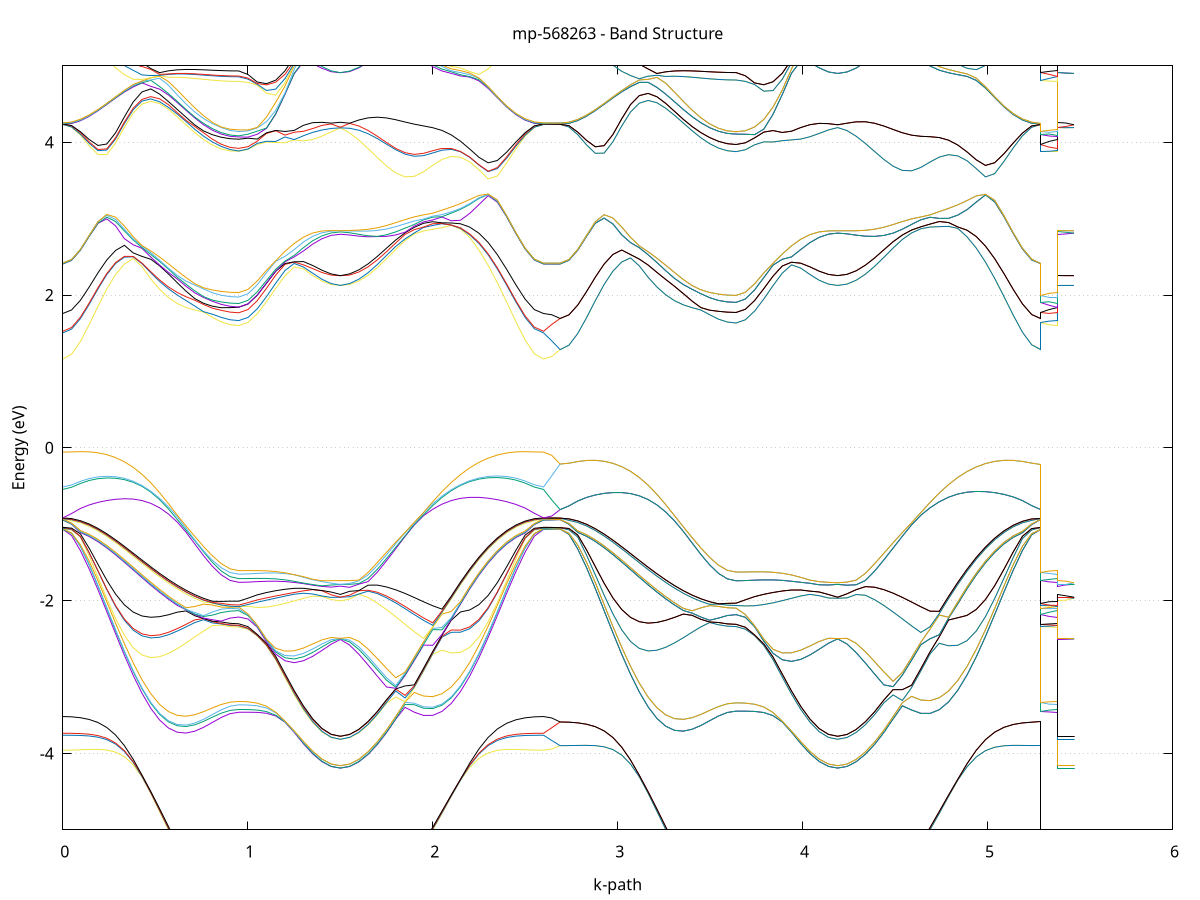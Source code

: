 set title 'mp-568263 - Band Structure'
set xlabel 'k-path'
set ylabel 'Energy (eV)'
set grid y
set yrange [-5:5]
set terminal png size 800,600
set output 'mp-568263_bands_gnuplot.png'
plot '-' using 1:2 with lines notitle, '-' using 1:2 with lines notitle, '-' using 1:2 with lines notitle, '-' using 1:2 with lines notitle, '-' using 1:2 with lines notitle, '-' using 1:2 with lines notitle, '-' using 1:2 with lines notitle, '-' using 1:2 with lines notitle, '-' using 1:2 with lines notitle, '-' using 1:2 with lines notitle, '-' using 1:2 with lines notitle, '-' using 1:2 with lines notitle, '-' using 1:2 with lines notitle, '-' using 1:2 with lines notitle, '-' using 1:2 with lines notitle, '-' using 1:2 with lines notitle, '-' using 1:2 with lines notitle, '-' using 1:2 with lines notitle, '-' using 1:2 with lines notitle, '-' using 1:2 with lines notitle, '-' using 1:2 with lines notitle, '-' using 1:2 with lines notitle, '-' using 1:2 with lines notitle, '-' using 1:2 with lines notitle, '-' using 1:2 with lines notitle, '-' using 1:2 with lines notitle, '-' using 1:2 with lines notitle, '-' using 1:2 with lines notitle, '-' using 1:2 with lines notitle, '-' using 1:2 with lines notitle, '-' using 1:2 with lines notitle, '-' using 1:2 with lines notitle, '-' using 1:2 with lines notitle, '-' using 1:2 with lines notitle, '-' using 1:2 with lines notitle, '-' using 1:2 with lines notitle, '-' using 1:2 with lines notitle, '-' using 1:2 with lines notitle, '-' using 1:2 with lines notitle, '-' using 1:2 with lines notitle, '-' using 1:2 with lines notitle, '-' using 1:2 with lines notitle, '-' using 1:2 with lines notitle, '-' using 1:2 with lines notitle, '-' using 1:2 with lines notitle, '-' using 1:2 with lines notitle, '-' using 1:2 with lines notitle, '-' using 1:2 with lines notitle, '-' using 1:2 with lines notitle, '-' using 1:2 with lines notitle, '-' using 1:2 with lines notitle, '-' using 1:2 with lines notitle, '-' using 1:2 with lines notitle, '-' using 1:2 with lines notitle, '-' using 1:2 with lines notitle, '-' using 1:2 with lines notitle, '-' using 1:2 with lines notitle, '-' using 1:2 with lines notitle, '-' using 1:2 with lines notitle, '-' using 1:2 with lines notitle, '-' using 1:2 with lines notitle, '-' using 1:2 with lines notitle, '-' using 1:2 with lines notitle, '-' using 1:2 with lines notitle, '-' using 1:2 with lines notitle, '-' using 1:2 with lines notitle, '-' using 1:2 with lines notitle, '-' using 1:2 with lines notitle, '-' using 1:2 with lines notitle, '-' using 1:2 with lines notitle, '-' using 1:2 with lines notitle, '-' using 1:2 with lines notitle, '-' using 1:2 with lines notitle, '-' using 1:2 with lines notitle, '-' using 1:2 with lines notitle, '-' using 1:2 with lines notitle, '-' using 1:2 with lines notitle, '-' using 1:2 with lines notitle, '-' using 1:2 with lines notitle, '-' using 1:2 with lines notitle, '-' using 1:2 with lines notitle, '-' using 1:2 with lines notitle, '-' using 1:2 with lines notitle, '-' using 1:2 with lines notitle, '-' using 1:2 with lines notitle, '-' using 1:2 with lines notitle, '-' using 1:2 with lines notitle, '-' using 1:2 with lines notitle, '-' using 1:2 with lines notitle, '-' using 1:2 with lines notitle, '-' using 1:2 with lines notitle, '-' using 1:2 with lines notitle, '-' using 1:2 with lines notitle, '-' using 1:2 with lines notitle, '-' using 1:2 with lines notitle, '-' using 1:2 with lines notitle, '-' using 1:2 with lines notitle, '-' using 1:2 with lines notitle, '-' using 1:2 with lines notitle, '-' using 1:2 with lines notitle, '-' using 1:2 with lines notitle, '-' using 1:2 with lines notitle, '-' using 1:2 with lines notitle, '-' using 1:2 with lines notitle, '-' using 1:2 with lines notitle, '-' using 1:2 with lines notitle, '-' using 1:2 with lines notitle, '-' using 1:2 with lines notitle, '-' using 1:2 with lines notitle, '-' using 1:2 with lines notitle, '-' using 1:2 with lines notitle, '-' using 1:2 with lines notitle, '-' using 1:2 with lines notitle, '-' using 1:2 with lines notitle, '-' using 1:2 with lines notitle, '-' using 1:2 with lines notitle, '-' using 1:2 with lines notitle, '-' using 1:2 with lines notitle, '-' using 1:2 with lines notitle, '-' using 1:2 with lines notitle, '-' using 1:2 with lines notitle, '-' using 1:2 with lines notitle, '-' using 1:2 with lines notitle, '-' using 1:2 with lines notitle, '-' using 1:2 with lines notitle, '-' using 1:2 with lines notitle, '-' using 1:2 with lines notitle, '-' using 1:2 with lines notitle
0.000000 -14.823729
0.047574 -14.823729
0.095148 -14.823729
0.142721 -14.823829
0.190295 -14.824029
0.237869 -14.824629
0.285443 -14.825629
0.333017 -14.827529
0.380591 -14.830629
0.428164 -14.835229
0.475738 -14.841329
0.523312 -14.848529
0.570886 -14.856129
0.618460 -14.863729
0.666033 -14.870829
0.713607 -14.877229
0.761181 -14.882629
0.808755 -14.886929
0.856329 -14.890029
0.903902 -14.891929
0.951476 -14.892529
0.951476 -14.892529
1.001416 -14.892529
1.051355 -14.892229
1.101295 -14.892029
1.151235 -14.891629
1.201174 -14.891329
1.251114 -14.891129
1.301053 -14.891129
1.350993 -14.891129
1.400932 -14.891329
1.450872 -14.891529
1.500811 -14.891629
1.500811 -14.891629
1.550751 -14.891529
1.600690 -14.890929
1.650630 -14.889829
1.700570 -14.887929
1.750509 -14.885229
1.800449 -14.881629
1.850388 -14.877029
1.900328 -14.871529
1.950267 -14.865129
2.000207 -14.858029
2.050146 -14.850629
2.100086 -14.843429
2.150026 -14.836929
2.199965 -14.831829
2.249905 -14.828229
2.299844 -14.826029
2.349784 -14.824729
2.399723 -14.824129
2.449663 -14.823829
2.499602 -14.823729
2.549542 -14.823729
2.599482 -14.823729
2.599482 -14.823729
2.644228 -14.823729
2.688974 -14.823729
2.688974 -14.823729
2.736548 -14.823729
2.784121 -14.823729
2.831695 -14.823829
2.879269 -14.824029
2.926843 -14.824629
2.974417 -14.825629
3.021990 -14.827529
3.069564 -14.830629
3.117138 -14.835229
3.164712 -14.841329
3.212286 -14.848529
3.259860 -14.856129
3.307433 -14.863729
3.355007 -14.870829
3.402581 -14.877229
3.450155 -14.882529
3.497729 -14.886929
3.545302 -14.890029
3.592876 -14.891929
3.640450 -14.892529
3.640450 -14.892529
3.690390 -14.892429
3.740329 -14.892229
3.790269 -14.891929
3.840208 -14.891629
3.890148 -14.891329
3.940087 -14.891129
3.990027 -14.891129
4.039966 -14.891129
4.089906 -14.891329
4.139846 -14.891529
4.189785 -14.891629
4.189785 -14.891629
4.239725 -14.891529
4.289664 -14.890929
4.339604 -14.889829
4.389543 -14.887929
4.439483 -14.885229
4.489422 -14.881629
4.539362 -14.877029
4.589302 -14.871529
4.639241 -14.865129
4.689181 -14.858029
4.739120 -14.850629
4.789060 -14.843329
4.838999 -14.836929
4.888939 -14.831829
4.938878 -14.828229
4.988818 -14.826029
5.038758 -14.824729
5.088697 -14.824129
5.138637 -14.823829
5.188576 -14.823729
5.238516 -14.823729
5.288455 -14.823729
5.288455 -14.892529
5.333201 -14.892529
5.377948 -14.892529
5.377948 -14.891629
5.422694 -14.891629
5.467440 -14.891629
e
0.000000 -14.823729
0.047574 -14.823729
0.095148 -14.823729
0.142721 -14.823829
0.190295 -14.824029
0.237869 -14.824529
0.285443 -14.825629
0.333017 -14.827529
0.380591 -14.830629
0.428164 -14.835229
0.475738 -14.841229
0.523312 -14.848429
0.570886 -14.856129
0.618460 -14.863629
0.666033 -14.870829
0.713607 -14.877129
0.761181 -14.882529
0.808755 -14.886829
0.856329 -14.890029
0.903902 -14.891929
0.951476 -14.892529
0.951476 -14.892529
1.001416 -14.892429
1.051355 -14.892229
1.101295 -14.891929
1.151235 -14.891629
1.201174 -14.891329
1.251114 -14.891129
1.301053 -14.891029
1.350993 -14.891129
1.400932 -14.891329
1.450872 -14.891529
1.500811 -14.891629
1.500811 -14.891629
1.550751 -14.891529
1.600690 -14.890929
1.650630 -14.889829
1.700570 -14.887929
1.750509 -14.885229
1.800449 -14.881629
1.850388 -14.877029
1.900328 -14.871429
1.950267 -14.865029
2.000207 -14.857929
2.050146 -14.850529
2.100086 -14.843329
2.150026 -14.836829
2.199965 -14.831729
2.249905 -14.828229
2.299844 -14.826029
2.349784 -14.824729
2.399723 -14.824129
2.449663 -14.823829
2.499602 -14.823729
2.549542 -14.823729
2.599482 -14.823729
2.599482 -14.823729
2.644228 -14.823729
2.688974 -14.823729
2.688974 -14.823729
2.736548 -14.823729
2.784121 -14.823729
2.831695 -14.823829
2.879269 -14.824029
2.926843 -14.824529
2.974417 -14.825629
3.021990 -14.827529
3.069564 -14.830629
3.117138 -14.835229
3.164712 -14.841329
3.212286 -14.848429
3.259860 -14.856129
3.307433 -14.863729
3.355007 -14.870829
3.402581 -14.877129
3.450155 -14.882529
3.497729 -14.886829
3.545302 -14.890029
3.592876 -14.891929
3.640450 -14.892529
3.640450 -14.892529
3.690390 -14.892429
3.740329 -14.892229
3.790269 -14.891929
3.840208 -14.891629
3.890148 -14.891329
3.940087 -14.891129
3.990027 -14.891029
4.039966 -14.891129
4.089906 -14.891329
4.139846 -14.891529
4.189785 -14.891629
4.189785 -14.891629
4.239725 -14.891529
4.289664 -14.890929
4.339604 -14.889829
4.389543 -14.887929
4.439483 -14.885229
4.489422 -14.881629
4.539362 -14.877029
4.589302 -14.871429
4.639241 -14.865029
4.689181 -14.858029
4.739120 -14.850629
4.789060 -14.843329
4.838999 -14.836929
4.888939 -14.831729
4.938878 -14.828229
4.988818 -14.826029
5.038758 -14.824729
5.088697 -14.824129
5.138637 -14.823829
5.188576 -14.823729
5.238516 -14.823729
5.288455 -14.823729
5.288455 -14.892529
5.333201 -14.892529
5.377948 -14.892529
5.377948 -14.891629
5.422694 -14.891629
5.467440 -14.891629
e
0.000000 -14.821729
0.047574 -14.821729
0.095148 -14.821729
0.142721 -14.821729
0.190295 -14.821929
0.237869 -14.822429
0.285443 -14.823429
0.333017 -14.825129
0.380591 -14.828129
0.428164 -14.832429
0.475738 -14.838329
0.523312 -14.845329
0.570886 -14.852829
0.618460 -14.860329
0.666033 -14.867429
0.713607 -14.873729
0.761181 -14.879129
0.808755 -14.883429
0.856329 -14.886529
0.903902 -14.888429
0.951476 -14.889129
0.951476 -14.889129
1.001416 -14.889029
1.051355 -14.888829
1.101295 -14.888529
1.151235 -14.888229
1.201174 -14.887929
1.251114 -14.887729
1.301053 -14.887629
1.350993 -14.887729
1.400932 -14.887829
1.450872 -14.888029
1.500811 -14.888129
1.500811 -14.888129
1.550751 -14.888029
1.600690 -14.887429
1.650630 -14.886329
1.700570 -14.884429
1.750509 -14.881729
1.800449 -14.878129
1.850388 -14.873529
1.900328 -14.868029
1.950267 -14.861729
2.000207 -14.854729
2.050146 -14.847429
2.100086 -14.840329
2.150026 -14.834029
2.199965 -14.829229
2.249905 -14.825829
2.299844 -14.823729
2.349784 -14.822629
2.399723 -14.822029
2.449663 -14.821829
2.499602 -14.821729
2.549542 -14.821729
2.599482 -14.821729
2.599482 -14.821729
2.644228 -14.821729
2.688974 -14.821729
2.688974 -14.821729
2.736548 -14.821729
2.784121 -14.821729
2.831695 -14.821729
2.879269 -14.821929
2.926843 -14.822429
2.974417 -14.823429
3.021990 -14.825129
3.069564 -14.828129
3.117138 -14.832429
3.164712 -14.838329
3.212286 -14.845329
3.259860 -14.852829
3.307433 -14.860329
3.355007 -14.867429
3.402581 -14.873729
3.450155 -14.879129
3.497729 -14.883429
3.545302 -14.886529
3.592876 -14.888429
3.640450 -14.889129
3.640450 -14.889129
3.690390 -14.889029
3.740329 -14.888829
3.790269 -14.888529
3.840208 -14.888129
3.890148 -14.887929
3.940087 -14.887729
3.990027 -14.887629
4.039966 -14.887729
4.089906 -14.887829
4.139846 -14.888029
4.189785 -14.888129
4.189785 -14.888129
4.239725 -14.888029
4.289664 -14.887429
4.339604 -14.886329
4.389543 -14.884429
4.439483 -14.881729
4.489422 -14.878129
4.539362 -14.873529
4.589302 -14.868029
4.639241 -14.861629
4.689181 -14.854629
4.739120 -14.847329
4.789060 -14.840329
4.838999 -14.834029
4.888939 -14.829229
4.938878 -14.825829
4.988818 -14.823729
5.038758 -14.822629
5.088697 -14.822029
5.138637 -14.821829
5.188576 -14.821729
5.238516 -14.821729
5.288455 -14.821729
5.288455 -14.889129
5.333201 -14.889129
5.377948 -14.889129
5.377948 -14.888129
5.422694 -14.888129
5.467440 -14.888129
e
0.000000 -14.821729
0.047574 -14.821729
0.095148 -14.821729
0.142721 -14.821729
0.190295 -14.821929
0.237869 -14.822429
0.285443 -14.823429
0.333017 -14.825129
0.380591 -14.828029
0.428164 -14.832429
0.475738 -14.838329
0.523312 -14.845229
0.570886 -14.852729
0.618460 -14.860329
0.666033 -14.867329
0.713607 -14.873729
0.761181 -14.879029
0.808755 -14.883429
0.856329 -14.886529
0.903902 -14.888429
0.951476 -14.889029
0.951476 -14.889029
1.001416 -14.889029
1.051355 -14.888729
1.101295 -14.888529
1.151235 -14.888129
1.201174 -14.887829
1.251114 -14.887629
1.301053 -14.887629
1.350993 -14.887629
1.400932 -14.887829
1.450872 -14.888029
1.500811 -14.888129
1.500811 -14.888129
1.550751 -14.888029
1.600690 -14.887429
1.650630 -14.886329
1.700570 -14.884429
1.750509 -14.881729
1.800449 -14.878129
1.850388 -14.873529
1.900328 -14.868029
1.950267 -14.861629
2.000207 -14.854629
2.050146 -14.847329
2.100086 -14.840229
2.150026 -14.834029
2.199965 -14.829129
2.249905 -14.825829
2.299844 -14.823729
2.349784 -14.822529
2.399723 -14.822029
2.449663 -14.821729
2.499602 -14.821729
2.549542 -14.821729
2.599482 -14.821729
2.599482 -14.821729
2.644228 -14.821729
2.688974 -14.821729
2.688974 -14.821729
2.736548 -14.821729
2.784121 -14.821729
2.831695 -14.821729
2.879269 -14.821929
2.926843 -14.822429
2.974417 -14.823429
3.021990 -14.825129
3.069564 -14.828029
3.117138 -14.832429
3.164712 -14.838329
3.212286 -14.845229
3.259860 -14.852829
3.307433 -14.860329
3.355007 -14.867329
3.402581 -14.873729
3.450155 -14.879129
3.497729 -14.883429
3.545302 -14.886529
3.592876 -14.888429
3.640450 -14.889029
3.640450 -14.889029
3.690390 -14.889029
3.740329 -14.888829
3.790269 -14.888529
3.840208 -14.888129
3.890148 -14.887829
3.940087 -14.887629
3.990027 -14.887629
4.039966 -14.887629
4.089906 -14.887829
4.139846 -14.888029
4.189785 -14.888129
4.189785 -14.888129
4.239725 -14.888029
4.289664 -14.887429
4.339604 -14.886329
4.389543 -14.884429
4.439483 -14.881729
4.489422 -14.878129
4.539362 -14.873529
4.589302 -14.868029
4.639241 -14.861629
4.689181 -14.854629
4.739120 -14.847329
4.789060 -14.840229
4.838999 -14.834029
4.888939 -14.829129
4.938878 -14.825829
4.988818 -14.823729
5.038758 -14.822529
5.088697 -14.822029
5.138637 -14.821729
5.188576 -14.821729
5.238516 -14.821729
5.288455 -14.821729
5.288455 -14.889029
5.333201 -14.889029
5.377948 -14.889029
5.377948 -14.888129
5.422694 -14.888129
5.467440 -14.888129
e
0.000000 -14.713829
0.047574 -14.715329
0.095148 -14.719529
0.142721 -14.726129
0.190295 -14.734529
0.237869 -14.744129
0.285443 -14.754129
0.333017 -14.763829
0.380591 -14.772429
0.428164 -14.779229
0.475738 -14.784129
0.523312 -14.787329
0.570886 -14.789129
0.618460 -14.790129
0.666033 -14.794329
0.713607 -14.801429
0.761181 -14.807329
0.808755 -14.811929
0.856329 -14.815229
0.903902 -14.817129
0.951476 -14.817829
0.951476 -14.817829
1.001416 -14.817929
1.051355 -14.818129
1.101295 -14.818429
1.151235 -14.818829
1.201174 -14.819429
1.251114 -14.820129
1.301053 -14.820929
1.350993 -14.821729
1.400932 -14.822529
1.450872 -14.823029
1.500811 -14.823229
1.500811 -14.823229
1.550751 -14.823029
1.600690 -14.822129
1.650630 -14.820529
1.700570 -14.818129
1.750509 -14.814729
1.800449 -14.810329
1.850388 -14.804729
1.900328 -14.798029
1.950267 -14.790929
2.000207 -14.790129
2.050146 -14.788629
2.100086 -14.785929
2.150026 -14.781629
2.199965 -14.775229
2.249905 -14.766829
2.299844 -14.756929
2.349784 -14.746529
2.399723 -14.736329
2.449663 -14.727229
2.499602 -14.720029
2.549542 -14.715429
2.599482 -14.713829
2.599482 -14.713829
2.644228 -14.713829
2.688974 -14.713829
2.688974 -14.713829
2.736548 -14.715329
2.784121 -14.719529
2.831695 -14.726129
2.879269 -14.734529
2.926843 -14.744129
2.974417 -14.754129
3.021990 -14.763829
3.069564 -14.772429
3.117138 -14.779229
3.164712 -14.784129
3.212286 -14.787329
3.259860 -14.789129
3.307433 -14.790129
3.355007 -14.794329
3.402581 -14.801429
3.450155 -14.807229
3.497729 -14.811829
3.545302 -14.815129
3.592876 -14.817129
3.640450 -14.817829
3.640450 -14.817829
3.690390 -14.817929
3.740329 -14.818129
3.790269 -14.818429
3.840208 -14.818829
3.890148 -14.819429
3.940087 -14.820129
3.990027 -14.820929
4.039966 -14.821729
4.089906 -14.822529
4.139846 -14.823029
4.189785 -14.823229
4.189785 -14.823229
4.239725 -14.823029
4.289664 -14.822129
4.339604 -14.820529
4.389543 -14.818129
4.439483 -14.814729
4.489422 -14.810229
4.539362 -14.804729
4.589302 -14.798029
4.639241 -14.790929
4.689181 -14.790129
4.739120 -14.788629
4.789060 -14.785929
4.838999 -14.781629
4.888939 -14.775129
4.938878 -14.766729
4.988818 -14.756929
5.038758 -14.746529
5.088697 -14.736329
5.138637 -14.727229
5.188576 -14.720029
5.238516 -14.715429
5.288455 -14.713829
5.288455 -14.817829
5.333201 -14.817829
5.377948 -14.817829
5.377948 -14.823229
5.422694 -14.823229
5.467440 -14.823229
e
0.000000 -14.713829
0.047574 -14.715329
0.095148 -14.719529
0.142721 -14.726029
0.190295 -14.734429
0.237869 -14.744029
0.285443 -14.754129
0.333017 -14.763729
0.380591 -14.772329
0.428164 -14.779229
0.475738 -14.784129
0.523312 -14.787229
0.570886 -14.789129
0.618460 -14.790029
0.666033 -14.794229
0.713607 -14.801329
0.761181 -14.807229
0.808755 -14.811829
0.856329 -14.815129
0.903902 -14.817129
0.951476 -14.817829
0.951476 -14.817829
1.001416 -14.817829
1.051355 -14.818029
1.101295 -14.818329
1.151235 -14.818829
1.201174 -14.819429
1.251114 -14.820129
1.301053 -14.820929
1.350993 -14.821729
1.400932 -14.822429
1.450872 -14.823029
1.500811 -14.823229
1.500811 -14.823229
1.550751 -14.822929
1.600690 -14.822129
1.650630 -14.820529
1.700570 -14.818129
1.750509 -14.814729
1.800449 -14.810229
1.850388 -14.804629
1.900328 -14.797929
1.950267 -14.790829
2.000207 -14.790129
2.050146 -14.788629
2.100086 -14.785929
2.150026 -14.781529
2.199965 -14.775129
2.249905 -14.766729
2.299844 -14.756929
2.349784 -14.746429
2.399723 -14.736229
2.449663 -14.727229
2.499602 -14.720029
2.549542 -14.715429
2.599482 -14.713829
2.599482 -14.713829
2.644228 -14.713829
2.688974 -14.713829
2.688974 -14.713829
2.736548 -14.715329
2.784121 -14.719529
2.831695 -14.726029
2.879269 -14.734429
2.926843 -14.744029
2.974417 -14.754129
3.021990 -14.763829
3.069564 -14.772329
3.117138 -14.779229
3.164712 -14.784129
3.212286 -14.787229
3.259860 -14.789129
3.307433 -14.790029
3.355007 -14.794229
3.402581 -14.801329
3.450155 -14.807229
3.497729 -14.811829
3.545302 -14.815129
3.592876 -14.817129
3.640450 -14.817829
3.640450 -14.817829
3.690390 -14.817829
3.740329 -14.818029
3.790269 -14.818429
3.840208 -14.818829
3.890148 -14.819429
3.940087 -14.820129
3.990027 -14.820929
4.039966 -14.821729
4.089906 -14.822429
4.139846 -14.823029
4.189785 -14.823229
4.189785 -14.823229
4.239725 -14.822929
4.289664 -14.822129
4.339604 -14.820529
4.389543 -14.818129
4.439483 -14.814729
4.489422 -14.810229
4.539362 -14.804729
4.589302 -14.798029
4.639241 -14.790829
4.689181 -14.790129
4.739120 -14.788629
4.789060 -14.785929
4.838999 -14.781529
4.888939 -14.775129
4.938878 -14.766729
4.988818 -14.756929
5.038758 -14.746429
5.088697 -14.736229
5.138637 -14.727229
5.188576 -14.720029
5.238516 -14.715429
5.288455 -14.713829
5.288455 -14.817829
5.333201 -14.817829
5.377948 -14.817829
5.377948 -14.823229
5.422694 -14.823229
5.467440 -14.823229
e
0.000000 -14.713829
0.047574 -14.713829
0.095148 -14.715329
0.142721 -14.721929
0.190295 -14.730429
0.237869 -14.740129
0.285443 -14.750229
0.333017 -14.760129
0.380591 -14.768929
0.428164 -14.776029
0.475738 -14.781229
0.523312 -14.784529
0.570886 -14.786529
0.618460 -14.787729
0.666033 -14.790629
0.713607 -14.796829
0.761181 -14.802729
0.808755 -14.807329
0.856329 -14.810629
0.903902 -14.812629
0.951476 -14.813329
0.951476 -14.813329
1.001416 -14.813329
1.051355 -14.813529
1.101295 -14.813829
1.151235 -14.814329
1.201174 -14.814929
1.251114 -14.815629
1.301053 -14.816429
1.350993 -14.817329
1.400932 -14.818029
1.450872 -14.818529
1.500811 -14.818729
1.500811 -14.818729
1.550751 -14.818529
1.600690 -14.817629
1.650630 -14.816029
1.700570 -14.813629
1.750509 -14.810229
1.800449 -14.805729
1.850388 -14.800129
1.900328 -14.793429
1.950267 -14.790129
2.000207 -14.787629
2.050146 -14.786029
2.100086 -14.783129
2.150026 -14.778529
2.199965 -14.771829
2.249905 -14.763129
2.299844 -14.753129
2.349784 -14.742529
2.399723 -14.732229
2.449663 -14.723029
2.499602 -14.715829
2.549542 -14.713729
2.599482 -14.713829
2.599482 -14.713829
2.644228 -14.713829
2.688974 -14.713829
2.688974 -14.713829
2.736548 -14.713829
2.784121 -14.715329
2.831695 -14.721929
2.879269 -14.730429
2.926843 -14.740129
2.974417 -14.750229
3.021990 -14.760129
3.069564 -14.768929
3.117138 -14.776029
3.164712 -14.781129
3.212286 -14.784529
3.259860 -14.786529
3.307433 -14.787629
3.355007 -14.790629
3.402581 -14.796729
3.450155 -14.802629
3.497729 -14.807329
3.545302 -14.810629
3.592876 -14.812629
3.640450 -14.813329
3.640450 -14.813329
3.690390 -14.813329
3.740329 -14.813529
3.790269 -14.813829
3.840208 -14.814329
3.890148 -14.814929
3.940087 -14.815629
3.990027 -14.816429
4.039966 -14.817329
4.089906 -14.818029
4.139846 -14.818529
4.189785 -14.818729
4.189785 -14.818729
4.239725 -14.818529
4.289664 -14.817629
4.339604 -14.816029
4.389543 -14.813629
4.439483 -14.810229
4.489422 -14.805729
4.539362 -14.800129
4.589302 -14.793429
4.639241 -14.790129
4.689181 -14.787629
4.739120 -14.786029
4.789060 -14.783129
4.838999 -14.778429
4.888939 -14.771729
4.938878 -14.763129
4.988818 -14.753129
5.038758 -14.742529
5.088697 -14.732229
5.138637 -14.723029
5.188576 -14.715829
5.238516 -14.713729
5.288455 -14.713829
5.288455 -14.813329
5.333201 -14.813329
5.377948 -14.813329
5.377948 -14.818729
5.422694 -14.818729
5.467440 -14.818729
e
0.000000 -14.713829
0.047574 -14.713729
0.095148 -14.715229
0.142721 -14.721929
0.190295 -14.730429
0.237869 -14.740029
0.285443 -14.750229
0.333017 -14.760029
0.380591 -14.768829
0.428164 -14.775929
0.475738 -14.781129
0.523312 -14.784529
0.570886 -14.786529
0.618460 -14.787629
0.666033 -14.790529
0.713607 -14.796729
0.761181 -14.802629
0.808755 -14.807229
0.856329 -14.810629
0.903902 -14.812629
0.951476 -14.813229
0.951476 -14.813229
1.001416 -14.813329
1.051355 -14.813529
1.101295 -14.813829
1.151235 -14.814329
1.201174 -14.814929
1.251114 -14.815629
1.301053 -14.816429
1.350993 -14.817229
1.400932 -14.818029
1.450872 -14.818529
1.500811 -14.818729
1.500811 -14.818729
1.550751 -14.818529
1.600690 -14.817629
1.650630 -14.816029
1.700570 -14.813529
1.750509 -14.810129
1.800449 -14.805729
1.850388 -14.800129
1.900328 -14.793329
1.950267 -14.790129
2.000207 -14.787629
2.050146 -14.785929
2.100086 -14.783029
2.150026 -14.778429
2.199965 -14.771729
2.249905 -14.763029
2.299844 -14.753029
2.349784 -14.742429
2.399723 -14.732229
2.449663 -14.723029
2.499602 -14.715829
2.549542 -14.713729
2.599482 -14.713829
2.599482 -14.713829
2.644228 -14.713829
2.688974 -14.713829
2.688974 -14.713829
2.736548 -14.713729
2.784121 -14.715229
2.831695 -14.721929
2.879269 -14.730429
2.926843 -14.740029
2.974417 -14.750229
3.021990 -14.760029
3.069564 -14.768829
3.117138 -14.776029
3.164712 -14.781129
3.212286 -14.784529
3.259860 -14.786529
3.307433 -14.787629
3.355007 -14.790529
3.402581 -14.796729
3.450155 -14.802629
3.497729 -14.807229
3.545302 -14.810629
3.592876 -14.812629
3.640450 -14.813229
3.640450 -14.813229
3.690390 -14.813329
3.740329 -14.813529
3.790269 -14.813829
3.840208 -14.814329
3.890148 -14.814929
3.940087 -14.815629
3.990027 -14.816429
4.039966 -14.817229
4.089906 -14.818029
4.139846 -14.818529
4.189785 -14.818729
4.189785 -14.818729
4.239725 -14.818529
4.289664 -14.817629
4.339604 -14.816029
4.389543 -14.813529
4.439483 -14.810129
4.489422 -14.805729
4.539362 -14.800129
4.589302 -14.793429
4.639241 -14.790129
4.689181 -14.787629
4.739120 -14.785929
4.789060 -14.783029
4.838999 -14.778429
4.888939 -14.771729
4.938878 -14.763129
4.988818 -14.753029
5.038758 -14.742529
5.088697 -14.732229
5.138637 -14.723029
5.188576 -14.715829
5.238516 -14.713729
5.288455 -14.713829
5.288455 -14.813229
5.333201 -14.813229
5.377948 -14.813229
5.377948 -14.818729
5.422694 -14.818729
5.467440 -14.818729
e
0.000000 -14.709629
0.047574 -14.711029
0.095148 -14.713529
0.142721 -14.713129
0.190295 -14.712529
0.237869 -14.711929
0.285443 -14.711229
0.333017 -14.717829
0.380591 -14.730529
0.428164 -14.743029
0.475738 -14.755029
0.523312 -14.766229
0.570886 -14.776629
0.618460 -14.786029
0.666033 -14.789629
0.713607 -14.790629
0.761181 -14.790629
0.808755 -14.790529
0.856329 -14.790329
0.903902 -14.790329
0.951476 -14.790229
0.951476 -14.790229
1.001416 -14.790229
1.051355 -14.790329
1.101295 -14.790329
1.151235 -14.790329
1.201174 -14.790429
1.251114 -14.790429
1.301053 -14.790429
1.350993 -14.790429
1.400932 -14.790429
1.450872 -14.790429
1.500811 -14.790329
1.500811 -14.790329
1.550751 -14.790429
1.600690 -14.790429
1.650630 -14.790529
1.700570 -14.790729
1.750509 -14.790829
1.800449 -14.791029
1.850388 -14.791129
1.900328 -14.791129
1.950267 -14.788429
2.000207 -14.781129
2.050146 -14.771029
2.100086 -14.759829
2.150026 -14.747729
2.199965 -14.735029
2.249905 -14.721929
2.299844 -14.711329
2.349784 -14.711929
2.399723 -14.712429
2.449663 -14.713029
2.499602 -14.713529
2.549542 -14.711229
2.599482 -14.709629
2.599482 -14.709629
2.644228 -14.709629
2.688974 -14.709629
2.688974 -14.709629
2.736548 -14.711029
2.784121 -14.713529
2.831695 -14.713129
2.879269 -14.712529
2.926843 -14.711929
2.974417 -14.711229
3.021990 -14.717729
3.069564 -14.730429
3.117138 -14.742929
3.164712 -14.754929
3.212286 -14.766229
3.259860 -14.776629
3.307433 -14.785929
3.355007 -14.789629
3.402581 -14.790629
3.450155 -14.790629
3.497729 -14.790529
3.545302 -14.790329
3.592876 -14.790329
3.640450 -14.790229
3.640450 -14.790229
3.690390 -14.790229
3.740329 -14.790329
3.790269 -14.790329
3.840208 -14.790329
3.890148 -14.790429
3.940087 -14.790429
3.990027 -14.790429
4.039966 -14.790429
4.089906 -14.790429
4.139846 -14.790429
4.189785 -14.790329
4.189785 -14.790329
4.239725 -14.790429
4.289664 -14.790429
4.339604 -14.790529
4.389543 -14.790729
4.439483 -14.790829
4.489422 -14.791029
4.539362 -14.791129
4.589302 -14.791129
4.639241 -14.788429
4.689181 -14.781129
4.739120 -14.770929
4.789060 -14.759729
4.838999 -14.747729
4.888939 -14.734929
4.938878 -14.721829
4.988818 -14.711329
5.038758 -14.711929
5.088697 -14.712429
5.138637 -14.713029
5.188576 -14.713529
5.238516 -14.711229
5.288455 -14.709629
5.288455 -14.790229
5.333201 -14.790229
5.377948 -14.790229
5.377948 -14.790329
5.422694 -14.790329
5.467440 -14.790329
e
0.000000 -14.709629
0.047574 -14.711029
0.095148 -14.713529
0.142721 -14.713029
0.190295 -14.712529
0.237869 -14.711929
0.285443 -14.711229
0.333017 -14.717729
0.380591 -14.730429
0.428164 -14.742929
0.475738 -14.754829
0.523312 -14.766129
0.570886 -14.776529
0.618460 -14.785929
0.666033 -14.789529
0.713607 -14.790629
0.761181 -14.790629
0.808755 -14.790429
0.856329 -14.790329
0.903902 -14.790229
0.951476 -14.790229
0.951476 -14.790229
1.001416 -14.790229
1.051355 -14.790229
1.101295 -14.790329
1.151235 -14.790329
1.201174 -14.790329
1.251114 -14.790429
1.301053 -14.790429
1.350993 -14.790429
1.400932 -14.790429
1.450872 -14.790329
1.500811 -14.790329
1.500811 -14.790329
1.550751 -14.790329
1.600690 -14.790429
1.650630 -14.790529
1.700570 -14.790629
1.750509 -14.790829
1.800449 -14.791029
1.850388 -14.791129
1.900328 -14.791129
1.950267 -14.788429
2.000207 -14.781029
2.050146 -14.770829
2.100086 -14.759729
2.150026 -14.747629
2.199965 -14.734929
2.249905 -14.721829
2.299844 -14.711329
2.349784 -14.711829
2.399723 -14.712429
2.449663 -14.713029
2.499602 -14.713429
2.549542 -14.711229
2.599482 -14.709629
2.599482 -14.709629
2.644228 -14.709629
2.688974 -14.709629
2.688974 -14.709629
2.736548 -14.711029
2.784121 -14.713529
2.831695 -14.713029
2.879269 -14.712529
2.926843 -14.711929
2.974417 -14.711229
3.021990 -14.717729
3.069564 -14.730429
3.117138 -14.742929
3.164712 -14.754929
3.212286 -14.766229
3.259860 -14.776629
3.307433 -14.785929
3.355007 -14.789529
3.402581 -14.790629
3.450155 -14.790629
3.497729 -14.790429
3.545302 -14.790329
3.592876 -14.790229
3.640450 -14.790229
3.640450 -14.790229
3.690390 -14.790229
3.740329 -14.790229
3.790269 -14.790329
3.840208 -14.790329
3.890148 -14.790329
3.940087 -14.790429
3.990027 -14.790429
4.039966 -14.790429
4.089906 -14.790429
4.139846 -14.790329
4.189785 -14.790329
4.189785 -14.790329
4.239725 -14.790329
4.289664 -14.790429
4.339604 -14.790529
4.389543 -14.790629
4.439483 -14.790829
4.489422 -14.791029
4.539362 -14.791129
4.589302 -14.791129
4.639241 -14.788429
4.689181 -14.781029
4.739120 -14.770929
4.789060 -14.759729
4.838999 -14.747729
4.888939 -14.734929
4.938878 -14.721829
4.988818 -14.711329
5.038758 -14.711829
5.088697 -14.712429
5.138637 -14.713029
5.188576 -14.713429
5.238516 -14.711229
5.288455 -14.709629
5.288455 -14.790229
5.333201 -14.790229
5.377948 -14.790229
5.377948 -14.790329
5.422694 -14.790329
5.467440 -14.790329
e
0.000000 -14.709629
0.047574 -14.709529
0.095148 -14.709229
0.142721 -14.708829
0.190295 -14.708329
0.237869 -14.707729
0.285443 -14.707029
0.333017 -14.712729
0.380591 -14.725529
0.428164 -14.738129
0.475738 -14.750129
0.523312 -14.761429
0.570886 -14.771929
0.618460 -14.781329
0.666033 -14.788129
0.713607 -14.788329
0.761181 -14.788329
0.808755 -14.788229
0.856329 -14.788129
0.903902 -14.788029
0.951476 -14.788029
0.951476 -14.788029
1.001416 -14.788029
1.051355 -14.788029
1.101295 -14.788129
1.151235 -14.788129
1.201174 -14.788129
1.251114 -14.788229
1.301053 -14.788229
1.350993 -14.788229
1.400932 -14.788229
1.450872 -14.788229
1.500811 -14.788229
1.500811 -14.788229
1.550751 -14.788229
1.600690 -14.788229
1.650630 -14.788329
1.700570 -14.788529
1.750509 -14.788629
1.800449 -14.788829
1.850388 -14.788929
1.900328 -14.788829
1.950267 -14.785429
2.000207 -14.776429
2.050146 -14.766229
2.100086 -14.755029
2.150026 -14.742829
2.199965 -14.730129
2.249905 -14.716929
2.299844 -14.708729
2.349784 -14.707729
2.399723 -14.708229
2.449663 -14.708829
2.499602 -14.709229
2.549542 -14.709529
2.599482 -14.709629
2.599482 -14.709629
2.644228 -14.709629
2.688974 -14.709629
2.688974 -14.709629
2.736548 -14.709529
2.784121 -14.709229
2.831695 -14.708829
2.879269 -14.708329
2.926843 -14.707729
2.974417 -14.707029
3.021990 -14.712729
3.069564 -14.725529
3.117138 -14.738029
3.164712 -14.750129
3.212286 -14.761429
3.259860 -14.771829
3.307433 -14.781329
3.355007 -14.788129
3.402581 -14.788329
3.450155 -14.788329
3.497729 -14.788229
3.545302 -14.788129
3.592876 -14.788029
3.640450 -14.788029
3.640450 -14.788029
3.690390 -14.788029
3.740329 -14.788029
3.790269 -14.788129
3.840208 -14.788129
3.890148 -14.788129
3.940087 -14.788229
3.990027 -14.788229
4.039966 -14.788229
4.089906 -14.788229
4.139846 -14.788229
4.189785 -14.788229
4.189785 -14.788229
4.239725 -14.788229
4.289664 -14.788229
4.339604 -14.788329
4.389543 -14.788529
4.439483 -14.788629
4.489422 -14.788829
4.539362 -14.788929
4.589302 -14.788829
4.639241 -14.785429
4.689181 -14.776329
4.739120 -14.766129
4.789060 -14.754929
4.838999 -14.742829
4.888939 -14.730029
4.938878 -14.716829
4.988818 -14.708729
5.038758 -14.707729
5.088697 -14.708229
5.138637 -14.708829
5.188576 -14.709229
5.238516 -14.709529
5.288455 -14.709629
5.288455 -14.788029
5.333201 -14.788029
5.377948 -14.788029
5.377948 -14.788229
5.422694 -14.788229
5.467440 -14.788229
e
0.000000 -14.709629
0.047574 -14.709529
0.095148 -14.709229
0.142721 -14.708829
0.190295 -14.708329
0.237869 -14.707729
0.285443 -14.707029
0.333017 -14.712729
0.380591 -14.725429
0.428164 -14.738029
0.475738 -14.750029
0.523312 -14.761329
0.570886 -14.771829
0.618460 -14.781229
0.666033 -14.788129
0.713607 -14.788329
0.761181 -14.788329
0.808755 -14.788229
0.856329 -14.788129
0.903902 -14.788029
0.951476 -14.788029
0.951476 -14.788029
1.001416 -14.788029
1.051355 -14.788029
1.101295 -14.788029
1.151235 -14.788129
1.201174 -14.788129
1.251114 -14.788229
1.301053 -14.788229
1.350993 -14.788229
1.400932 -14.788229
1.450872 -14.788229
1.500811 -14.788229
1.500811 -14.788229
1.550751 -14.788229
1.600690 -14.788229
1.650630 -14.788329
1.700570 -14.788429
1.750509 -14.788629
1.800449 -14.788729
1.850388 -14.788829
1.900328 -14.788829
1.950267 -14.785429
2.000207 -14.776329
2.050146 -14.766129
2.100086 -14.754929
2.150026 -14.742729
2.199965 -14.730029
2.249905 -14.716829
2.299844 -14.708629
2.349784 -14.707629
2.399723 -14.708229
2.449663 -14.708729
2.499602 -14.709229
2.549542 -14.709529
2.599482 -14.709629
2.599482 -14.709629
2.644228 -14.709629
2.688974 -14.709629
2.688974 -14.709629
2.736548 -14.709529
2.784121 -14.709229
2.831695 -14.708829
2.879269 -14.708329
2.926843 -14.707729
2.974417 -14.707029
3.021990 -14.712729
3.069564 -14.725529
3.117138 -14.738029
3.164712 -14.750029
3.212286 -14.761429
3.259860 -14.771829
3.307433 -14.781229
3.355007 -14.788129
3.402581 -14.788329
3.450155 -14.788329
3.497729 -14.788229
3.545302 -14.788129
3.592876 -14.788029
3.640450 -14.788029
3.640450 -14.788029
3.690390 -14.788029
3.740329 -14.788029
3.790269 -14.788029
3.840208 -14.788129
3.890148 -14.788129
3.940087 -14.788229
3.990027 -14.788229
4.039966 -14.788229
4.089906 -14.788229
4.139846 -14.788229
4.189785 -14.788229
4.189785 -14.788229
4.239725 -14.788229
4.289664 -14.788229
4.339604 -14.788329
4.389543 -14.788429
4.439483 -14.788629
4.489422 -14.788729
4.539362 -14.788829
4.589302 -14.788829
4.639241 -14.785429
4.689181 -14.776329
4.739120 -14.766129
4.789060 -14.754929
4.838999 -14.742829
4.888939 -14.730029
4.938878 -14.716829
4.988818 -14.708729
5.038758 -14.707629
5.088697 -14.708229
5.138637 -14.708729
5.188576 -14.709229
5.238516 -14.709529
5.288455 -14.709629
5.288455 -14.788029
5.333201 -14.788029
5.377948 -14.788029
5.377948 -14.788229
5.422694 -14.788229
5.467440 -14.788229
e
0.000000 -14.660129
0.047574 -14.661729
0.095148 -14.666129
0.142721 -14.673129
0.190295 -14.682329
0.237869 -14.693229
0.285443 -14.705229
0.333017 -14.710629
0.380591 -14.710029
0.428164 -14.709529
0.475738 -14.709129
0.523312 -14.708829
0.570886 -14.708529
0.618460 -14.708429
0.666033 -14.708329
0.713607 -14.708329
0.761181 -14.708329
0.808755 -14.708429
0.856329 -14.708429
0.903902 -14.708429
0.951476 -14.708429
0.951476 -14.708429
1.001416 -14.708729
1.051355 -14.709529
1.101295 -14.710829
1.151235 -14.712329
1.201174 -14.714129
1.251114 -14.715729
1.301053 -14.717329
1.350993 -14.718629
1.400932 -14.719529
1.450872 -14.720129
1.500811 -14.720329
1.500811 -14.720329
1.550751 -14.720129
1.600690 -14.719629
1.650630 -14.718929
1.700570 -14.717929
1.750509 -14.716829
1.800449 -14.715729
1.850388 -14.714529
1.900328 -14.713429
1.950267 -14.712529
2.000207 -14.711629
2.050146 -14.711029
2.100086 -14.710629
2.150026 -14.710529
2.199965 -14.710629
2.249905 -14.710929
2.299844 -14.707129
2.349784 -14.696029
2.399723 -14.684329
2.449663 -14.674329
2.499602 -14.666729
2.549542 -14.661829
2.599482 -14.660129
2.599482 -14.660129
2.644228 -14.660129
2.688974 -14.660129
2.688974 -14.660129
2.736548 -14.661729
2.784121 -14.666129
2.831695 -14.673129
2.879269 -14.682329
2.926843 -14.693229
2.974417 -14.705229
3.021990 -14.710629
3.069564 -14.710029
3.117138 -14.709529
3.164712 -14.709129
3.212286 -14.708829
3.259860 -14.708529
3.307433 -14.708429
3.355007 -14.708329
3.402581 -14.708329
3.450155 -14.708329
3.497729 -14.708429
3.545302 -14.708429
3.592876 -14.708429
3.640450 -14.708429
3.640450 -14.708429
3.690390 -14.708729
3.740329 -14.709529
3.790269 -14.710829
3.840208 -14.712329
3.890148 -14.714129
3.940087 -14.715729
3.990027 -14.717329
4.039966 -14.718629
4.089906 -14.719529
4.139846 -14.720129
4.189785 -14.720329
4.189785 -14.720329
4.239725 -14.720129
4.289664 -14.719629
4.339604 -14.718929
4.389543 -14.717929
4.439483 -14.716829
4.489422 -14.715729
4.539362 -14.714529
4.589302 -14.713429
4.639241 -14.712529
4.689181 -14.711629
4.739120 -14.711029
4.789060 -14.710629
4.838999 -14.710529
4.888939 -14.710629
4.938878 -14.710929
4.988818 -14.707129
5.038758 -14.696029
5.088697 -14.684329
5.138637 -14.674329
5.188576 -14.666729
5.238516 -14.661829
5.288455 -14.660129
5.288455 -14.708429
5.333201 -14.708429
5.377948 -14.708429
5.377948 -14.720329
5.422694 -14.720329
5.467440 -14.720329
e
0.000000 -14.660129
0.047574 -14.661629
0.095148 -14.666029
0.142721 -14.673129
0.190295 -14.682329
0.237869 -14.693229
0.285443 -14.705129
0.333017 -14.710629
0.380591 -14.710029
0.428164 -14.709529
0.475738 -14.709029
0.523312 -14.708729
0.570886 -14.708529
0.618460 -14.708429
0.666033 -14.708329
0.713607 -14.708329
0.761181 -14.708329
0.808755 -14.708329
0.856329 -14.708429
0.903902 -14.708429
0.951476 -14.708429
0.951476 -14.708429
1.001416 -14.708729
1.051355 -14.709529
1.101295 -14.710829
1.151235 -14.712329
1.201174 -14.714029
1.251114 -14.715729
1.301053 -14.717329
1.350993 -14.718629
1.400932 -14.719529
1.450872 -14.720129
1.500811 -14.720329
1.500811 -14.720329
1.550751 -14.720129
1.600690 -14.719629
1.650630 -14.718829
1.700570 -14.717929
1.750509 -14.716829
1.800449 -14.715629
1.850388 -14.714529
1.900328 -14.713429
1.950267 -14.712429
2.000207 -14.711629
2.050146 -14.711029
2.100086 -14.710629
2.150026 -14.710529
2.199965 -14.710529
2.249905 -14.710829
2.299844 -14.707129
2.349784 -14.696029
2.399723 -14.684329
2.449663 -14.674329
2.499602 -14.666629
2.549542 -14.661829
2.599482 -14.660129
2.599482 -14.660129
2.644228 -14.660129
2.688974 -14.660129
2.688974 -14.660129
2.736548 -14.661629
2.784121 -14.666029
2.831695 -14.673129
2.879269 -14.682329
2.926843 -14.693229
2.974417 -14.705229
3.021990 -14.710629
3.069564 -14.710029
3.117138 -14.709529
3.164712 -14.709029
3.212286 -14.708729
3.259860 -14.708529
3.307433 -14.708429
3.355007 -14.708329
3.402581 -14.708329
3.450155 -14.708329
3.497729 -14.708329
3.545302 -14.708429
3.592876 -14.708429
3.640450 -14.708429
3.640450 -14.708429
3.690390 -14.708729
3.740329 -14.709529
3.790269 -14.710829
3.840208 -14.712329
3.890148 -14.714029
3.940087 -14.715729
3.990027 -14.717329
4.039966 -14.718629
4.089906 -14.719529
4.139846 -14.720129
4.189785 -14.720329
4.189785 -14.720329
4.239725 -14.720129
4.289664 -14.719629
4.339604 -14.718829
4.389543 -14.717929
4.439483 -14.716829
4.489422 -14.715629
4.539362 -14.714529
4.589302 -14.713429
4.639241 -14.712429
4.689181 -14.711629
4.739120 -14.711029
4.789060 -14.710629
4.838999 -14.710529
4.888939 -14.710529
4.938878 -14.710829
4.988818 -14.707129
5.038758 -14.696029
5.088697 -14.684329
5.138637 -14.674329
5.188576 -14.666629
5.238516 -14.661829
5.288455 -14.660129
5.288455 -14.708429
5.333201 -14.708429
5.377948 -14.708429
5.377948 -14.720329
5.422694 -14.720329
5.467440 -14.720329
e
0.000000 -14.660129
0.047574 -14.659929
0.095148 -14.660729
0.142721 -14.667829
0.190295 -14.677129
0.237869 -14.688129
0.285443 -14.700129
0.333017 -14.706429
0.380591 -14.705929
0.428164 -14.705429
0.475738 -14.705029
0.523312 -14.704729
0.570886 -14.704529
0.618460 -14.704429
0.666033 -14.704329
0.713607 -14.704329
0.761181 -14.704329
0.808755 -14.704429
0.856329 -14.704429
0.903902 -14.704429
0.951476 -14.704429
0.951476 -14.704429
1.001416 -14.704729
1.051355 -14.705629
1.101295 -14.706829
1.151235 -14.708429
1.201174 -14.710129
1.251114 -14.711829
1.301053 -14.713329
1.350993 -14.714629
1.400932 -14.715629
1.450872 -14.716229
1.500811 -14.716329
1.500811 -14.716329
1.550751 -14.716229
1.600690 -14.715729
1.650630 -14.714929
1.700570 -14.713929
1.750509 -14.712829
1.800449 -14.711729
1.850388 -14.710529
1.900328 -14.709429
1.950267 -14.708429
2.000207 -14.707629
2.050146 -14.707029
2.100086 -14.706629
2.150026 -14.706429
2.199965 -14.706429
2.249905 -14.706729
2.299844 -14.703629
2.349784 -14.690929
2.399723 -14.679129
2.449663 -14.669029
2.499602 -14.661329
2.549542 -14.659929
2.599482 -14.660129
2.599482 -14.660129
2.644228 -14.660129
2.688974 -14.660129
2.688974 -14.660129
2.736548 -14.659929
2.784121 -14.660729
2.831695 -14.667829
2.879269 -14.677129
2.926843 -14.688029
2.974417 -14.700129
3.021990 -14.706429
3.069564 -14.705929
3.117138 -14.705429
3.164712 -14.705029
3.212286 -14.704729
3.259860 -14.704529
3.307433 -14.704429
3.355007 -14.704329
3.402581 -14.704329
3.450155 -14.704329
3.497729 -14.704429
3.545302 -14.704429
3.592876 -14.704429
3.640450 -14.704429
3.640450 -14.704429
3.690390 -14.704729
3.740329 -14.705629
3.790269 -14.706829
3.840208 -14.708429
3.890148 -14.710129
3.940087 -14.711829
3.990027 -14.713329
4.039966 -14.714629
4.089906 -14.715629
4.139846 -14.716229
4.189785 -14.716329
4.189785 -14.716329
4.239725 -14.716229
4.289664 -14.715729
4.339604 -14.714929
4.389543 -14.713929
4.439483 -14.712829
4.489422 -14.711729
4.539362 -14.710529
4.589302 -14.709429
4.639241 -14.708429
4.689181 -14.707629
4.739120 -14.707029
4.789060 -14.706629
4.838999 -14.706429
4.888939 -14.706429
4.938878 -14.706729
4.988818 -14.703629
5.038758 -14.690929
5.088697 -14.679129
5.138637 -14.669029
5.188576 -14.661329
5.238516 -14.659929
5.288455 -14.660129
5.288455 -14.704429
5.333201 -14.704429
5.377948 -14.704429
5.377948 -14.716329
5.422694 -14.716329
5.467440 -14.716329
e
0.000000 -14.660129
0.047574 -14.659929
0.095148 -14.660729
0.142721 -14.667829
0.190295 -14.677129
0.237869 -14.688029
0.285443 -14.700129
0.333017 -14.706429
0.380591 -14.705829
0.428164 -14.705429
0.475738 -14.705029
0.523312 -14.704729
0.570886 -14.704529
0.618460 -14.704329
0.666033 -14.704329
0.713607 -14.704329
0.761181 -14.704329
0.808755 -14.704429
0.856329 -14.704429
0.903902 -14.704429
0.951476 -14.704429
0.951476 -14.704429
1.001416 -14.704729
1.051355 -14.705529
1.101295 -14.706829
1.151235 -14.708429
1.201174 -14.710129
1.251114 -14.711829
1.301053 -14.713329
1.350993 -14.714629
1.400932 -14.715629
1.450872 -14.716129
1.500811 -14.716329
1.500811 -14.716329
1.550751 -14.716129
1.600690 -14.715629
1.650630 -14.714929
1.700570 -14.713929
1.750509 -14.712829
1.800449 -14.711729
1.850388 -14.710529
1.900328 -14.709429
1.950267 -14.708429
2.000207 -14.707629
2.050146 -14.707029
2.100086 -14.706529
2.150026 -14.706429
2.199965 -14.706429
2.249905 -14.706729
2.299844 -14.703629
2.349784 -14.690829
2.399723 -14.679129
2.449663 -14.669029
2.499602 -14.661329
2.549542 -14.659929
2.599482 -14.660129
2.599482 -14.660129
2.644228 -14.660129
2.688974 -14.660129
2.688974 -14.660129
2.736548 -14.659929
2.784121 -14.660729
2.831695 -14.667829
2.879269 -14.677129
2.926843 -14.688029
2.974417 -14.700129
3.021990 -14.706429
3.069564 -14.705829
3.117138 -14.705429
3.164712 -14.705029
3.212286 -14.704729
3.259860 -14.704529
3.307433 -14.704329
3.355007 -14.704329
3.402581 -14.704329
3.450155 -14.704329
3.497729 -14.704429
3.545302 -14.704429
3.592876 -14.704429
3.640450 -14.704429
3.640450 -14.704429
3.690390 -14.704729
3.740329 -14.705529
3.790269 -14.706829
3.840208 -14.708429
3.890148 -14.710129
3.940087 -14.711829
3.990027 -14.713329
4.039966 -14.714629
4.089906 -14.715629
4.139846 -14.716129
4.189785 -14.716329
4.189785 -14.716329
4.239725 -14.716129
4.289664 -14.715629
4.339604 -14.714929
4.389543 -14.713929
4.439483 -14.712829
4.489422 -14.711729
4.539362 -14.710529
4.589302 -14.709429
4.639241 -14.708429
4.689181 -14.707629
4.739120 -14.707029
4.789060 -14.706529
4.838999 -14.706429
4.888939 -14.706429
4.938878 -14.706729
4.988818 -14.703629
5.038758 -14.690829
5.088697 -14.679129
5.138637 -14.669029
5.188576 -14.661329
5.238516 -14.659929
5.288455 -14.660129
5.288455 -14.704429
5.333201 -14.704429
5.377948 -14.704429
5.377948 -14.716329
5.422694 -14.716329
5.467440 -14.716329
e
0.000000 -14.656629
0.047574 -14.656729
0.095148 -14.659229
0.142721 -14.658029
0.190295 -14.658129
0.237869 -14.658929
0.285443 -14.659929
0.333017 -14.661029
0.380591 -14.662229
0.428164 -14.663429
0.475738 -14.664729
0.523312 -14.666029
0.570886 -14.667329
0.618460 -14.668529
0.666033 -14.669629
0.713607 -14.670629
0.761181 -14.671529
0.808755 -14.672229
0.856329 -14.672729
0.903902 -14.673029
0.951476 -14.673129
0.951476 -14.673129
1.001416 -14.672829
1.051355 -14.672029
1.101295 -14.670829
1.151235 -14.669329
1.201174 -14.667529
1.251114 -14.665429
1.301053 -14.663429
1.350993 -14.661529
1.400932 -14.659829
1.450872 -14.658829
1.500811 -14.658429
1.500811 -14.658429
1.550751 -14.658729
1.600690 -14.659529
1.650630 -14.660529
1.700570 -14.661629
1.750509 -14.662529
1.800449 -14.663329
1.850388 -14.663929
1.900328 -14.664229
1.950267 -14.664229
2.000207 -14.664029
2.050146 -14.663729
2.100086 -14.663129
2.150026 -14.662429
2.199965 -14.661529
2.249905 -14.660729
2.299844 -14.659829
2.349784 -14.658929
2.399723 -14.658229
2.449663 -14.657829
2.499602 -14.659129
2.549542 -14.656729
2.599482 -14.656629
2.599482 -14.656629
2.644228 -14.656629
2.688974 -14.656629
2.688974 -14.656629
2.736548 -14.656729
2.784121 -14.659229
2.831695 -14.658029
2.879269 -14.658129
2.926843 -14.658929
2.974417 -14.659929
3.021990 -14.661029
3.069564 -14.662229
3.117138 -14.663429
3.164712 -14.664729
3.212286 -14.666029
3.259860 -14.667329
3.307433 -14.668529
3.355007 -14.669629
3.402581 -14.670629
3.450155 -14.671529
3.497729 -14.672229
3.545302 -14.672729
3.592876 -14.673029
3.640450 -14.673129
3.640450 -14.673129
3.690390 -14.672829
3.740329 -14.672029
3.790269 -14.670829
3.840208 -14.669329
3.890148 -14.667529
3.940087 -14.665429
3.990027 -14.663429
4.039966 -14.661529
4.089906 -14.659829
4.139846 -14.658829
4.189785 -14.658429
4.189785 -14.658429
4.239725 -14.658729
4.289664 -14.659529
4.339604 -14.660529
4.389543 -14.661629
4.439483 -14.662529
4.489422 -14.663329
4.539362 -14.663929
4.589302 -14.664229
4.639241 -14.664229
4.689181 -14.664029
4.739120 -14.663729
4.789060 -14.663129
4.838999 -14.662429
4.888939 -14.661529
4.938878 -14.660729
4.988818 -14.659829
5.038758 -14.658929
5.088697 -14.658229
5.138637 -14.657829
5.188576 -14.659129
5.238516 -14.656729
5.288455 -14.656629
5.288455 -14.673129
5.333201 -14.673129
5.377948 -14.673129
5.377948 -14.658429
5.422694 -14.658429
5.467440 -14.658429
e
0.000000 -14.656629
0.047574 -14.656729
0.095148 -14.659229
0.142721 -14.658029
0.190295 -14.658129
0.237869 -14.658929
0.285443 -14.659929
0.333017 -14.661029
0.380591 -14.662229
0.428164 -14.663429
0.475738 -14.664729
0.523312 -14.666029
0.570886 -14.667329
0.618460 -14.668529
0.666033 -14.669629
0.713607 -14.670629
0.761181 -14.671429
0.808755 -14.672129
0.856329 -14.672629
0.903902 -14.672929
0.951476 -14.673029
0.951476 -14.673029
1.001416 -14.672829
1.051355 -14.672029
1.101295 -14.670829
1.151235 -14.669329
1.201174 -14.667429
1.251114 -14.665429
1.301053 -14.663429
1.350993 -14.661429
1.400932 -14.659829
1.450872 -14.658829
1.500811 -14.658429
1.500811 -14.658429
1.550751 -14.658729
1.600690 -14.659529
1.650630 -14.660529
1.700570 -14.661629
1.750509 -14.662529
1.800449 -14.663329
1.850388 -14.663829
1.900328 -14.664129
1.950267 -14.664229
2.000207 -14.664029
2.050146 -14.663629
2.100086 -14.663129
2.150026 -14.662329
2.199965 -14.661529
2.249905 -14.660629
2.299844 -14.659729
2.349784 -14.658929
2.399723 -14.658129
2.449663 -14.657829
2.499602 -14.659129
2.549542 -14.656729
2.599482 -14.656629
2.599482 -14.656629
2.644228 -14.656629
2.688974 -14.656629
2.688974 -14.656629
2.736548 -14.656729
2.784121 -14.659229
2.831695 -14.658029
2.879269 -14.658129
2.926843 -14.658929
2.974417 -14.659929
3.021990 -14.661029
3.069564 -14.662229
3.117138 -14.663429
3.164712 -14.664729
3.212286 -14.666029
3.259860 -14.667329
3.307433 -14.668529
3.355007 -14.669629
3.402581 -14.670629
3.450155 -14.671429
3.497729 -14.672129
3.545302 -14.672629
3.592876 -14.672929
3.640450 -14.673029
3.640450 -14.673029
3.690390 -14.672829
3.740329 -14.672029
3.790269 -14.670829
3.840208 -14.669329
3.890148 -14.667429
3.940087 -14.665429
3.990027 -14.663429
4.039966 -14.661429
4.089906 -14.659829
4.139846 -14.658829
4.189785 -14.658429
4.189785 -14.658429
4.239725 -14.658729
4.289664 -14.659529
4.339604 -14.660529
4.389543 -14.661629
4.439483 -14.662529
4.489422 -14.663329
4.539362 -14.663829
4.589302 -14.664129
4.639241 -14.664229
4.689181 -14.664029
4.739120 -14.663629
4.789060 -14.663129
4.838999 -14.662329
4.888939 -14.661529
4.938878 -14.660629
4.988818 -14.659729
5.038758 -14.658929
5.088697 -14.658129
5.138637 -14.657829
5.188576 -14.659129
5.238516 -14.656729
5.288455 -14.656629
5.288455 -14.673029
5.333201 -14.673029
5.377948 -14.673029
5.377948 -14.658429
5.422694 -14.658429
5.467440 -14.658429
e
0.000000 -14.656629
0.047574 -14.656529
0.095148 -14.657029
0.142721 -14.657529
0.190295 -14.656429
0.237869 -14.654529
0.285443 -14.655229
0.333017 -14.656329
0.380591 -14.657529
0.428164 -14.658829
0.475738 -14.660129
0.523312 -14.661429
0.570886 -14.662729
0.618460 -14.663929
0.666033 -14.665029
0.713607 -14.666029
0.761181 -14.666929
0.808755 -14.667629
0.856329 -14.668129
0.903902 -14.668429
0.951476 -14.668529
0.951476 -14.668529
1.001416 -14.668229
1.051355 -14.667529
1.101295 -14.666329
1.151235 -14.664729
1.201174 -14.662829
1.251114 -14.660829
1.301053 -14.658829
1.350993 -14.656829
1.400932 -14.655229
1.450872 -14.654229
1.500811 -14.653829
1.500811 -14.653829
1.550751 -14.654129
1.600690 -14.654929
1.650630 -14.655929
1.700570 -14.657029
1.750509 -14.657929
1.800449 -14.658729
1.850388 -14.659229
1.900328 -14.659529
1.950267 -14.659629
2.000207 -14.659429
2.050146 -14.659029
2.100086 -14.658429
2.150026 -14.657729
2.199965 -14.656929
2.249905 -14.656029
2.299844 -14.655129
2.349784 -14.654229
2.399723 -14.656129
2.449663 -14.657529
2.499602 -14.657029
2.549542 -14.656529
2.599482 -14.656629
2.599482 -14.656629
2.644228 -14.656629
2.688974 -14.656629
2.688974 -14.656629
2.736548 -14.656529
2.784121 -14.657029
2.831695 -14.657529
2.879269 -14.656429
2.926843 -14.654529
2.974417 -14.655229
3.021990 -14.656329
3.069564 -14.657529
3.117138 -14.658829
3.164712 -14.660129
3.212286 -14.661429
3.259860 -14.662729
3.307433 -14.663929
3.355007 -14.665029
3.402581 -14.666029
3.450155 -14.666929
3.497729 -14.667629
3.545302 -14.668129
3.592876 -14.668429
3.640450 -14.668529
3.640450 -14.668529
3.690390 -14.668229
3.740329 -14.667529
3.790269 -14.666329
3.840208 -14.664729
3.890148 -14.662829
3.940087 -14.660829
3.990027 -14.658829
4.039966 -14.656829
4.089906 -14.655229
4.139846 -14.654229
4.189785 -14.653829
4.189785 -14.653829
4.239725 -14.654129
4.289664 -14.654929
4.339604 -14.655929
4.389543 -14.657029
4.439483 -14.657929
4.489422 -14.658729
4.539362 -14.659229
4.589302 -14.659529
4.639241 -14.659629
4.689181 -14.659429
4.739120 -14.659029
4.789060 -14.658429
4.838999 -14.657729
4.888939 -14.656929
4.938878 -14.656029
4.988818 -14.655129
5.038758 -14.654229
5.088697 -14.656129
5.138637 -14.657529
5.188576 -14.657029
5.238516 -14.656529
5.288455 -14.656629
5.288455 -14.668529
5.333201 -14.668529
5.377948 -14.668529
5.377948 -14.653829
5.422694 -14.653829
5.467440 -14.653829
e
0.000000 -14.656629
0.047574 -14.656529
0.095148 -14.657029
0.142721 -14.657529
0.190295 -14.656429
0.237869 -14.654429
0.285443 -14.655229
0.333017 -14.656329
0.380591 -14.657529
0.428164 -14.658829
0.475738 -14.660129
0.523312 -14.661429
0.570886 -14.662729
0.618460 -14.663929
0.666033 -14.665029
0.713607 -14.666029
0.761181 -14.666929
0.808755 -14.667529
0.856329 -14.668129
0.903902 -14.668429
0.951476 -14.668529
0.951476 -14.668529
1.001416 -14.668229
1.051355 -14.667429
1.101295 -14.666229
1.151235 -14.664729
1.201174 -14.662829
1.251114 -14.660829
1.301053 -14.658829
1.350993 -14.656829
1.400932 -14.655229
1.450872 -14.654229
1.500811 -14.653829
1.500811 -14.653829
1.550751 -14.654129
1.600690 -14.654929
1.650630 -14.655929
1.700570 -14.656929
1.750509 -14.657929
1.800449 -14.658729
1.850388 -14.659229
1.900328 -14.659529
1.950267 -14.659629
2.000207 -14.659429
2.050146 -14.659029
2.100086 -14.658429
2.150026 -14.657729
2.199965 -14.656829
2.249905 -14.655929
2.299844 -14.655129
2.349784 -14.654229
2.399723 -14.656129
2.449663 -14.657529
2.499602 -14.657029
2.549542 -14.656529
2.599482 -14.656629
2.599482 -14.656629
2.644228 -14.656629
2.688974 -14.656629
2.688974 -14.656629
2.736548 -14.656529
2.784121 -14.657029
2.831695 -14.657529
2.879269 -14.656429
2.926843 -14.654429
2.974417 -14.655229
3.021990 -14.656329
3.069564 -14.657529
3.117138 -14.658829
3.164712 -14.660129
3.212286 -14.661429
3.259860 -14.662729
3.307433 -14.663929
3.355007 -14.665029
3.402581 -14.666029
3.450155 -14.666929
3.497729 -14.667529
3.545302 -14.668129
3.592876 -14.668429
3.640450 -14.668529
3.640450 -14.668529
3.690390 -14.668229
3.740329 -14.667429
3.790269 -14.666229
3.840208 -14.664729
3.890148 -14.662829
3.940087 -14.660829
3.990027 -14.658829
4.039966 -14.656829
4.089906 -14.655229
4.139846 -14.654229
4.189785 -14.653829
4.189785 -14.653829
4.239725 -14.654129
4.289664 -14.654929
4.339604 -14.655929
4.389543 -14.656929
4.439483 -14.657929
4.489422 -14.658729
4.539362 -14.659229
4.589302 -14.659529
4.639241 -14.659629
4.689181 -14.659429
4.739120 -14.659029
4.789060 -14.658429
4.838999 -14.657729
4.888939 -14.656829
4.938878 -14.655929
4.988818 -14.655129
5.038758 -14.654229
5.088697 -14.656129
5.138637 -14.657529
5.188576 -14.657029
5.238516 -14.656529
5.288455 -14.656629
5.288455 -14.668529
5.333201 -14.668529
5.377948 -14.668529
5.377948 -14.653829
5.422694 -14.653829
5.467440 -14.653829
e
0.000000 -14.654829
0.047574 -14.656329
0.095148 -14.656129
0.142721 -14.655529
0.190295 -14.654629
0.237869 -14.654229
0.285443 -14.652229
0.333017 -14.650129
0.380591 -14.648129
0.428164 -14.645929
0.475738 -14.643429
0.523312 -14.640929
0.570886 -14.638429
0.618460 -14.635829
0.666033 -14.633529
0.713607 -14.631329
0.761181 -14.629429
0.808755 -14.627929
0.856329 -14.626729
0.903902 -14.626029
0.951476 -14.625829
0.951476 -14.625829
1.001416 -14.626029
1.051355 -14.626829
1.101295 -14.628029
1.151235 -14.629529
1.201174 -14.631329
1.251114 -14.633329
1.301053 -14.635329
1.350993 -14.637229
1.400932 -14.638829
1.450872 -14.639829
1.500811 -14.640229
1.500811 -14.640229
1.550751 -14.639929
1.600690 -14.639229
1.650630 -14.638429
1.700570 -14.637829
1.750509 -14.637429
1.800449 -14.637429
1.850388 -14.637729
1.900328 -14.638529
1.950267 -14.639629
2.000207 -14.641029
2.050146 -14.642729
2.100086 -14.644629
2.150026 -14.646529
2.199965 -14.648429
2.249905 -14.650229
2.299844 -14.651929
2.349784 -14.654129
2.399723 -14.654529
2.449663 -14.655429
2.499602 -14.656129
2.549542 -14.656529
2.599482 -14.654829
2.599482 -14.654829
2.644228 -14.654829
2.688974 -14.654829
2.688974 -14.654829
2.736548 -14.656329
2.784121 -14.656129
2.831695 -14.655529
2.879269 -14.654629
2.926843 -14.654229
2.974417 -14.652229
3.021990 -14.650129
3.069564 -14.648129
3.117138 -14.645929
3.164712 -14.643429
3.212286 -14.640929
3.259860 -14.638429
3.307433 -14.635829
3.355007 -14.633529
3.402581 -14.631329
3.450155 -14.629429
3.497729 -14.627929
3.545302 -14.626729
3.592876 -14.626029
3.640450 -14.625829
3.640450 -14.625829
3.690390 -14.626029
3.740329 -14.626829
3.790269 -14.628029
3.840208 -14.629529
3.890148 -14.631329
3.940087 -14.633329
3.990027 -14.635329
4.039966 -14.637229
4.089906 -14.638829
4.139846 -14.639829
4.189785 -14.640229
4.189785 -14.640229
4.239725 -14.639929
4.289664 -14.639229
4.339604 -14.638429
4.389543 -14.637829
4.439483 -14.637429
4.489422 -14.637429
4.539362 -14.637729
4.589302 -14.638529
4.639241 -14.639629
4.689181 -14.641029
4.739120 -14.642729
4.789060 -14.644629
4.838999 -14.646529
4.888939 -14.648429
4.938878 -14.650229
4.988818 -14.651929
5.038758 -14.654129
5.088697 -14.654529
5.138637 -14.655429
5.188576 -14.656129
5.238516 -14.656529
5.288455 -14.654829
5.288455 -14.625829
5.333201 -14.625829
5.377948 -14.625829
5.377948 -14.640229
5.422694 -14.640229
5.467440 -14.640229
e
0.000000 -14.654829
0.047574 -14.656329
0.095148 -14.656129
0.142721 -14.655529
0.190295 -14.654529
0.237869 -14.654229
0.285443 -14.652129
0.333017 -14.650129
0.380591 -14.648129
0.428164 -14.645829
0.475738 -14.643429
0.523312 -14.640929
0.570886 -14.638329
0.618460 -14.635829
0.666033 -14.633429
0.713607 -14.631329
0.761181 -14.629429
0.808755 -14.627829
0.856329 -14.626729
0.903902 -14.626029
0.951476 -14.625829
0.951476 -14.625829
1.001416 -14.626029
1.051355 -14.626829
1.101295 -14.627929
1.151235 -14.629529
1.201174 -14.631329
1.251114 -14.633329
1.301053 -14.635329
1.350993 -14.637229
1.400932 -14.638829
1.450872 -14.639829
1.500811 -14.640129
1.500811 -14.640129
1.550751 -14.639929
1.600690 -14.639229
1.650630 -14.638429
1.700570 -14.637829
1.750509 -14.637429
1.800449 -14.637329
1.850388 -14.637729
1.900328 -14.638529
1.950267 -14.639629
2.000207 -14.641029
2.050146 -14.642729
2.100086 -14.644629
2.150026 -14.646529
2.199965 -14.648429
2.249905 -14.650229
2.299844 -14.651829
2.349784 -14.654029
2.399723 -14.654429
2.449663 -14.655429
2.499602 -14.656129
2.549542 -14.656429
2.599482 -14.654829
2.599482 -14.654829
2.644228 -14.654829
2.688974 -14.654829
2.688974 -14.654829
2.736548 -14.656329
2.784121 -14.656129
2.831695 -14.655529
2.879269 -14.654529
2.926843 -14.654229
2.974417 -14.652129
3.021990 -14.650129
3.069564 -14.648129
3.117138 -14.645829
3.164712 -14.643429
3.212286 -14.640929
3.259860 -14.638329
3.307433 -14.635829
3.355007 -14.633429
3.402581 -14.631329
3.450155 -14.629429
3.497729 -14.627829
3.545302 -14.626729
3.592876 -14.626029
3.640450 -14.625829
3.640450 -14.625829
3.690390 -14.626029
3.740329 -14.626829
3.790269 -14.627929
3.840208 -14.629529
3.890148 -14.631329
3.940087 -14.633329
3.990027 -14.635329
4.039966 -14.637229
4.089906 -14.638829
4.139846 -14.639829
4.189785 -14.640129
4.189785 -14.640129
4.239725 -14.639929
4.289664 -14.639229
4.339604 -14.638429
4.389543 -14.637829
4.439483 -14.637429
4.489422 -14.637329
4.539362 -14.637729
4.589302 -14.638529
4.639241 -14.639629
4.689181 -14.641029
4.739120 -14.642729
4.789060 -14.644629
4.838999 -14.646529
4.888939 -14.648429
4.938878 -14.650229
4.988818 -14.651829
5.038758 -14.654029
5.088697 -14.654429
5.138637 -14.655429
5.188576 -14.656129
5.238516 -14.656429
5.288455 -14.654829
5.288455 -14.625829
5.333201 -14.625829
5.377948 -14.625829
5.377948 -14.640129
5.422694 -14.640129
5.467440 -14.640129
e
0.000000 -14.654829
0.047574 -14.654629
0.095148 -14.653929
0.142721 -14.652829
0.190295 -14.653429
0.237869 -14.653429
0.285443 -14.651929
0.333017 -14.649529
0.380591 -14.646729
0.428164 -14.643729
0.475738 -14.640629
0.523312 -14.637529
0.570886 -14.634529
0.618460 -14.631629
0.666033 -14.628929
0.713607 -14.626529
0.761181 -14.624529
0.808755 -14.622929
0.856329 -14.621729
0.903902 -14.621029
0.951476 -14.620829
0.951476 -14.620829
1.001416 -14.621029
1.051355 -14.621829
1.101295 -14.622929
1.151235 -14.624529
1.201174 -14.626329
1.251114 -14.628329
1.301053 -14.630329
1.350993 -14.632229
1.400932 -14.633729
1.450872 -14.634729
1.500811 -14.635129
1.500811 -14.635129
1.550751 -14.634829
1.600690 -14.634129
1.650630 -14.633429
1.700570 -14.632729
1.750509 -14.632429
1.800449 -14.632429
1.850388 -14.632729
1.900328 -14.633529
1.950267 -14.634729
2.000207 -14.636229
2.050146 -14.638129
2.100086 -14.640829
2.150026 -14.643529
2.199965 -14.646329
2.249905 -14.649029
2.299844 -14.651629
2.349784 -14.653329
2.399723 -14.653429
2.449663 -14.652829
2.499602 -14.653829
2.549542 -14.654629
2.599482 -14.654829
2.599482 -14.654829
2.644228 -14.654829
2.688974 -14.654829
2.688974 -14.654829
2.736548 -14.654629
2.784121 -14.653929
2.831695 -14.652829
2.879269 -14.653429
2.926843 -14.653429
2.974417 -14.651929
3.021990 -14.649529
3.069564 -14.646729
3.117138 -14.643729
3.164712 -14.640629
3.212286 -14.637529
3.259860 -14.634529
3.307433 -14.631629
3.355007 -14.628929
3.402581 -14.626529
3.450155 -14.624529
3.497729 -14.622929
3.545302 -14.621729
3.592876 -14.621029
3.640450 -14.620829
3.640450 -14.620829
3.690390 -14.621029
3.740329 -14.621829
3.790269 -14.622929
3.840208 -14.624529
3.890148 -14.626329
3.940087 -14.628329
3.990027 -14.630329
4.039966 -14.632229
4.089906 -14.633729
4.139846 -14.634729
4.189785 -14.635129
4.189785 -14.635129
4.239725 -14.634829
4.289664 -14.634129
4.339604 -14.633429
4.389543 -14.632729
4.439483 -14.632429
4.489422 -14.632429
4.539362 -14.632729
4.589302 -14.633529
4.639241 -14.634729
4.689181 -14.636229
4.739120 -14.638129
4.789060 -14.640829
4.838999 -14.643529
4.888939 -14.646329
4.938878 -14.649029
4.988818 -14.651629
5.038758 -14.653329
5.088697 -14.653429
5.138637 -14.652829
5.188576 -14.653829
5.238516 -14.654629
5.288455 -14.654829
5.288455 -14.620829
5.333201 -14.620829
5.377948 -14.620829
5.377948 -14.635129
5.422694 -14.635129
5.467440 -14.635129
e
0.000000 -14.654829
0.047574 -14.654629
0.095148 -14.653929
0.142721 -14.652829
0.190295 -14.653429
0.237869 -14.653329
0.285443 -14.651829
0.333017 -14.649529
0.380591 -14.646729
0.428164 -14.643729
0.475738 -14.640629
0.523312 -14.637529
0.570886 -14.634529
0.618460 -14.631629
0.666033 -14.628929
0.713607 -14.626529
0.761181 -14.624529
0.808755 -14.622929
0.856329 -14.621729
0.903902 -14.621029
0.951476 -14.620829
0.951476 -14.620829
1.001416 -14.621029
1.051355 -14.621829
1.101295 -14.622929
1.151235 -14.624529
1.201174 -14.626329
1.251114 -14.628329
1.301053 -14.630329
1.350993 -14.632229
1.400932 -14.633729
1.450872 -14.634729
1.500811 -14.635129
1.500811 -14.635129
1.550751 -14.634829
1.600690 -14.634129
1.650630 -14.633429
1.700570 -14.632729
1.750509 -14.632329
1.800449 -14.632329
1.850388 -14.632729
1.900328 -14.633529
1.950267 -14.634729
2.000207 -14.636129
2.050146 -14.638129
2.100086 -14.640729
2.150026 -14.643529
2.199965 -14.646329
2.249905 -14.649029
2.299844 -14.651629
2.349784 -14.653229
2.399723 -14.653429
2.449663 -14.652829
2.499602 -14.653829
2.549542 -14.654629
2.599482 -14.654829
2.599482 -14.654829
2.644228 -14.654829
2.688974 -14.654829
2.688974 -14.654829
2.736548 -14.654629
2.784121 -14.653929
2.831695 -14.652829
2.879269 -14.653429
2.926843 -14.653329
2.974417 -14.651829
3.021990 -14.649529
3.069564 -14.646729
3.117138 -14.643729
3.164712 -14.640629
3.212286 -14.637529
3.259860 -14.634529
3.307433 -14.631629
3.355007 -14.628929
3.402581 -14.626529
3.450155 -14.624529
3.497729 -14.622929
3.545302 -14.621729
3.592876 -14.621029
3.640450 -14.620829
3.640450 -14.620829
3.690390 -14.621029
3.740329 -14.621829
3.790269 -14.622929
3.840208 -14.624529
3.890148 -14.626329
3.940087 -14.628329
3.990027 -14.630329
4.039966 -14.632229
4.089906 -14.633729
4.139846 -14.634729
4.189785 -14.635129
4.189785 -14.635129
4.239725 -14.634829
4.289664 -14.634129
4.339604 -14.633429
4.389543 -14.632729
4.439483 -14.632329
4.489422 -14.632329
4.539362 -14.632729
4.589302 -14.633529
4.639241 -14.634729
4.689181 -14.636129
4.739120 -14.638129
4.789060 -14.640729
4.838999 -14.643529
4.888939 -14.646329
4.938878 -14.649029
4.988818 -14.651629
5.038758 -14.653229
5.088697 -14.653429
5.138637 -14.652829
5.188576 -14.653829
5.238516 -14.654629
5.288455 -14.654829
5.288455 -14.620829
5.333201 -14.620829
5.377948 -14.620829
5.377948 -14.635129
5.422694 -14.635129
5.467440 -14.635129
e
0.000000 -14.651829
0.047574 -14.651929
0.095148 -14.652329
0.142721 -14.652729
0.190295 -14.651329
0.237869 -14.649529
0.285443 -14.647629
0.333017 -14.645629
0.380591 -14.643529
0.428164 -14.641129
0.475738 -14.638729
0.523312 -14.636129
0.570886 -14.633529
0.618460 -14.630929
0.666033 -14.628529
0.713607 -14.626329
0.761181 -14.624429
0.808755 -14.622829
0.856329 -14.621629
0.903902 -14.620929
0.951476 -14.620629
0.951476 -14.620629
1.001416 -14.620829
1.051355 -14.621429
1.101295 -14.622329
1.151235 -14.623329
1.201174 -14.624329
1.251114 -14.625229
1.301053 -14.626029
1.350993 -14.626529
1.400932 -14.626929
1.450872 -14.627129
1.500811 -14.627129
1.500811 -14.627129
1.550751 -14.627129
1.600690 -14.627129
1.650630 -14.627229
1.700570 -14.627529
1.750509 -14.628129
1.800449 -14.628929
1.850388 -14.630129
1.900328 -14.631729
1.950267 -14.633529
2.000207 -14.635729
2.050146 -14.637929
2.100086 -14.639829
2.150026 -14.641729
2.199965 -14.643729
2.249905 -14.645629
2.299844 -14.647429
2.349784 -14.649229
2.399723 -14.651029
2.449663 -14.652629
2.499602 -14.652329
2.549542 -14.651929
2.599482 -14.651829
2.599482 -14.651829
2.644228 -14.651829
2.688974 -14.651829
2.688974 -14.651829
2.736548 -14.651929
2.784121 -14.652329
2.831695 -14.652729
2.879269 -14.651329
2.926843 -14.649529
2.974417 -14.647629
3.021990 -14.645629
3.069564 -14.643529
3.117138 -14.641129
3.164712 -14.638729
3.212286 -14.636129
3.259860 -14.633529
3.307433 -14.630929
3.355007 -14.628529
3.402581 -14.626329
3.450155 -14.624429
3.497729 -14.622829
3.545302 -14.621629
3.592876 -14.620929
3.640450 -14.620629
3.640450 -14.620629
3.690390 -14.620829
3.740329 -14.621429
3.790269 -14.622329
3.840208 -14.623329
3.890148 -14.624329
3.940087 -14.625229
3.990027 -14.626029
4.039966 -14.626529
4.089906 -14.626929
4.139846 -14.627129
4.189785 -14.627129
4.189785 -14.627129
4.239725 -14.627129
4.289664 -14.627129
4.339604 -14.627229
4.389543 -14.627529
4.439483 -14.628129
4.489422 -14.628929
4.539362 -14.630129
4.589302 -14.631729
4.639241 -14.633529
4.689181 -14.635729
4.739120 -14.637929
4.789060 -14.639829
4.838999 -14.641729
4.888939 -14.643729
4.938878 -14.645629
4.988818 -14.647429
5.038758 -14.649229
5.088697 -14.651029
5.138637 -14.652629
5.188576 -14.652329
5.238516 -14.651929
5.288455 -14.651829
5.288455 -14.620629
5.333201 -14.620629
5.377948 -14.620629
5.377948 -14.627129
5.422694 -14.627129
5.467440 -14.627129
e
0.000000 -14.651829
0.047574 -14.651929
0.095148 -14.652229
0.142721 -14.652729
0.190295 -14.651329
0.237869 -14.649529
0.285443 -14.647629
0.333017 -14.645629
0.380591 -14.643429
0.428164 -14.641129
0.475738 -14.638629
0.523312 -14.636129
0.570886 -14.633529
0.618460 -14.630929
0.666033 -14.628529
0.713607 -14.626329
0.761181 -14.624429
0.808755 -14.622829
0.856329 -14.621629
0.903902 -14.620929
0.951476 -14.620629
0.951476 -14.620629
1.001416 -14.620829
1.051355 -14.621429
1.101295 -14.622229
1.151235 -14.623229
1.201174 -14.624329
1.251114 -14.625229
1.301053 -14.626029
1.350993 -14.626529
1.400932 -14.626929
1.450872 -14.627029
1.500811 -14.627129
1.500811 -14.627129
1.550751 -14.627129
1.600690 -14.627129
1.650630 -14.627229
1.700570 -14.627529
1.750509 -14.628129
1.800449 -14.628929
1.850388 -14.630129
1.900328 -14.631629
1.950267 -14.633529
2.000207 -14.635729
2.050146 -14.637929
2.100086 -14.639729
2.150026 -14.641729
2.199965 -14.643729
2.249905 -14.645629
2.299844 -14.647429
2.349784 -14.649229
2.399723 -14.651029
2.449663 -14.652629
2.499602 -14.652329
2.549542 -14.651929
2.599482 -14.651829
2.599482 -14.651829
2.644228 -14.651829
2.688974 -14.651829
2.688974 -14.651829
2.736548 -14.651929
2.784121 -14.652229
2.831695 -14.652729
2.879269 -14.651329
2.926843 -14.649529
2.974417 -14.647629
3.021990 -14.645629
3.069564 -14.643429
3.117138 -14.641129
3.164712 -14.638629
3.212286 -14.636129
3.259860 -14.633529
3.307433 -14.630929
3.355007 -14.628529
3.402581 -14.626329
3.450155 -14.624429
3.497729 -14.622829
3.545302 -14.621629
3.592876 -14.620929
3.640450 -14.620629
3.640450 -14.620629
3.690390 -14.620829
3.740329 -14.621429
3.790269 -14.622229
3.840208 -14.623229
3.890148 -14.624329
3.940087 -14.625229
3.990027 -14.626029
4.039966 -14.626529
4.089906 -14.626929
4.139846 -14.627029
4.189785 -14.627129
4.189785 -14.627129
4.239725 -14.627129
4.289664 -14.627129
4.339604 -14.627229
4.389543 -14.627529
4.439483 -14.628129
4.489422 -14.628929
4.539362 -14.630129
4.589302 -14.631629
4.639241 -14.633529
4.689181 -14.635729
4.739120 -14.637929
4.789060 -14.639729
4.838999 -14.641729
4.888939 -14.643729
4.938878 -14.645629
4.988818 -14.647429
5.038758 -14.649229
5.088697 -14.651029
5.138637 -14.652629
5.188576 -14.652329
5.238516 -14.651929
5.288455 -14.651829
5.288455 -14.620629
5.333201 -14.620629
5.377948 -14.620629
5.377948 -14.627129
5.422694 -14.627129
5.467440 -14.627129
e
0.000000 -14.651829
0.047574 -14.651629
0.095148 -14.651229
0.142721 -14.650529
0.190295 -14.649529
0.237869 -14.648029
0.285443 -14.646129
0.333017 -14.643729
0.380591 -14.640929
0.428164 -14.638029
0.475738 -14.634929
0.523312 -14.631829
0.570886 -14.628829
0.618460 -14.625929
0.666033 -14.623229
0.713607 -14.620829
0.761181 -14.618829
0.808755 -14.617129
0.856329 -14.615929
0.903902 -14.615229
0.951476 -14.614929
0.951476 -14.614929
1.001416 -14.615129
1.051355 -14.615729
1.101295 -14.616629
1.151235 -14.617629
1.201174 -14.618629
1.251114 -14.619529
1.301053 -14.620329
1.350993 -14.620929
1.400932 -14.621229
1.450872 -14.621429
1.500811 -14.621429
1.500811 -14.621429
1.550751 -14.621429
1.600690 -14.621429
1.650630 -14.621629
1.700570 -14.621929
1.750509 -14.622429
1.800449 -14.623329
1.850388 -14.624529
1.900328 -14.626029
1.950267 -14.627929
2.000207 -14.630029
2.050146 -14.632529
2.100086 -14.635129
2.150026 -14.637829
2.199965 -14.640629
2.249905 -14.643329
2.299844 -14.645729
2.349784 -14.647829
2.399723 -14.649329
2.449663 -14.650429
2.499602 -14.651229
2.549542 -14.651629
2.599482 -14.651829
2.599482 -14.651829
2.644228 -14.651829
2.688974 -14.651829
2.688974 -14.651829
2.736548 -14.651629
2.784121 -14.651229
2.831695 -14.650529
2.879269 -14.649529
2.926843 -14.648029
2.974417 -14.646129
3.021990 -14.643729
3.069564 -14.640929
3.117138 -14.638029
3.164712 -14.634929
3.212286 -14.631829
3.259860 -14.628829
3.307433 -14.625929
3.355007 -14.623229
3.402581 -14.620829
3.450155 -14.618829
3.497729 -14.617129
3.545302 -14.615929
3.592876 -14.615229
3.640450 -14.614929
3.640450 -14.614929
3.690390 -14.615129
3.740329 -14.615729
3.790269 -14.616629
3.840208 -14.617629
3.890148 -14.618629
3.940087 -14.619529
3.990027 -14.620329
4.039966 -14.620929
4.089906 -14.621229
4.139846 -14.621429
4.189785 -14.621429
4.189785 -14.621429
4.239725 -14.621429
4.289664 -14.621429
4.339604 -14.621629
4.389543 -14.621929
4.439483 -14.622429
4.489422 -14.623329
4.539362 -14.624529
4.589302 -14.626029
4.639241 -14.627929
4.689181 -14.630029
4.739120 -14.632529
4.789060 -14.635129
4.838999 -14.637829
4.888939 -14.640629
4.938878 -14.643329
4.988818 -14.645729
5.038758 -14.647829
5.088697 -14.649329
5.138637 -14.650429
5.188576 -14.651229
5.238516 -14.651629
5.288455 -14.651829
5.288455 -14.614929
5.333201 -14.614929
5.377948 -14.614929
5.377948 -14.621429
5.422694 -14.621429
5.467440 -14.621429
e
0.000000 -14.651829
0.047574 -14.651629
0.095148 -14.651229
0.142721 -14.650529
0.190295 -14.649529
0.237869 -14.648029
0.285443 -14.646129
0.333017 -14.643729
0.380591 -14.640929
0.428164 -14.637929
0.475738 -14.634929
0.523312 -14.631829
0.570886 -14.628829
0.618460 -14.625929
0.666033 -14.623229
0.713607 -14.620829
0.761181 -14.618829
0.808755 -14.617129
0.856329 -14.615929
0.903902 -14.615229
0.951476 -14.614929
0.951476 -14.614929
1.001416 -14.615129
1.051355 -14.615729
1.101295 -14.616529
1.151235 -14.617529
1.201174 -14.618629
1.251114 -14.619529
1.301053 -14.620329
1.350993 -14.620929
1.400932 -14.621229
1.450872 -14.621429
1.500811 -14.621429
1.500811 -14.621429
1.550751 -14.621429
1.600690 -14.621429
1.650630 -14.621529
1.700570 -14.621829
1.750509 -14.622429
1.800449 -14.623329
1.850388 -14.624529
1.900328 -14.626029
1.950267 -14.627929
2.000207 -14.630029
2.050146 -14.632429
2.100086 -14.635129
2.150026 -14.637829
2.199965 -14.640629
2.249905 -14.643329
2.299844 -14.645729
2.349784 -14.647829
2.399723 -14.649329
2.449663 -14.650429
2.499602 -14.651229
2.549542 -14.651629
2.599482 -14.651829
2.599482 -14.651829
2.644228 -14.651829
2.688974 -14.651829
2.688974 -14.651829
2.736548 -14.651629
2.784121 -14.651229
2.831695 -14.650529
2.879269 -14.649529
2.926843 -14.648029
2.974417 -14.646129
3.021990 -14.643729
3.069564 -14.640929
3.117138 -14.637929
3.164712 -14.634929
3.212286 -14.631829
3.259860 -14.628829
3.307433 -14.625929
3.355007 -14.623229
3.402581 -14.620829
3.450155 -14.618829
3.497729 -14.617129
3.545302 -14.615929
3.592876 -14.615229
3.640450 -14.614929
3.640450 -14.614929
3.690390 -14.615129
3.740329 -14.615729
3.790269 -14.616529
3.840208 -14.617529
3.890148 -14.618629
3.940087 -14.619529
3.990027 -14.620329
4.039966 -14.620929
4.089906 -14.621229
4.139846 -14.621429
4.189785 -14.621429
4.189785 -14.621429
4.239725 -14.621429
4.289664 -14.621429
4.339604 -14.621529
4.389543 -14.621829
4.439483 -14.622429
4.489422 -14.623329
4.539362 -14.624529
4.589302 -14.626029
4.639241 -14.627829
4.689181 -14.630029
4.739120 -14.632429
4.789060 -14.635129
4.838999 -14.637829
4.888939 -14.640629
4.938878 -14.643329
4.988818 -14.645729
5.038758 -14.647829
5.088697 -14.649329
5.138637 -14.650429
5.188576 -14.651229
5.238516 -14.651629
5.288455 -14.651829
5.288455 -14.614929
5.333201 -14.614929
5.377948 -14.614929
5.377948 -14.621429
5.422694 -14.621429
5.467440 -14.621429
e
0.000000 -14.512929
0.047574 -14.515829
0.095148 -14.521429
0.142721 -14.527129
0.190295 -14.532229
0.237869 -14.536629
0.285443 -14.540329
0.333017 -14.543429
0.380591 -14.546129
0.428164 -14.548429
0.475738 -14.550529
0.523312 -14.552329
0.570886 -14.553829
0.618460 -14.555229
0.666033 -14.556429
0.713607 -14.557429
0.761181 -14.558229
0.808755 -14.558929
0.856329 -14.559329
0.903902 -14.559629
0.951476 -14.559729
0.951476 -14.559729
1.001416 -14.559429
1.051355 -14.558629
1.101295 -14.557229
1.151235 -14.555529
1.201174 -14.553529
1.251114 -14.551329
1.301053 -14.549029
1.350993 -14.546829
1.400932 -14.544729
1.450872 -14.543129
1.500811 -14.542529
1.500811 -14.542529
1.550751 -14.543129
1.600690 -14.544529
1.650630 -14.546129
1.700570 -14.547729
1.750509 -14.549129
1.800449 -14.550329
1.850388 -14.551129
1.900328 -14.551629
1.950267 -14.551729
2.000207 -14.551529
2.050146 -14.550929
2.100086 -14.549829
2.150026 -14.548329
2.199965 -14.546429
2.249905 -14.544029
2.299844 -14.541129
2.349784 -14.537529
2.399723 -14.533129
2.449663 -14.527929
2.499602 -14.522029
2.549542 -14.516029
2.599482 -14.512929
2.599482 -14.512929
2.644228 -14.512929
2.688974 -14.512929
2.688974 -14.512929
2.736548 -14.515829
2.784121 -14.521429
2.831695 -14.527129
2.879269 -14.532229
2.926843 -14.536629
2.974417 -14.540329
3.021990 -14.543429
3.069564 -14.546129
3.117138 -14.548429
3.164712 -14.550529
3.212286 -14.552329
3.259860 -14.553829
3.307433 -14.555229
3.355007 -14.556429
3.402581 -14.557429
3.450155 -14.558229
3.497729 -14.558929
3.545302 -14.559329
3.592876 -14.559629
3.640450 -14.559729
3.640450 -14.559729
3.690390 -14.559429
3.740329 -14.558629
3.790269 -14.557229
3.840208 -14.555529
3.890148 -14.553529
3.940087 -14.551329
3.990027 -14.549029
4.039966 -14.546829
4.089906 -14.544729
4.139846 -14.543129
4.189785 -14.542529
4.189785 -14.542529
4.239725 -14.543129
4.289664 -14.544529
4.339604 -14.546129
4.389543 -14.547729
4.439483 -14.549129
4.489422 -14.550329
4.539362 -14.551129
4.589302 -14.551629
4.639241 -14.551729
4.689181 -14.551529
4.739120 -14.550929
4.789060 -14.549829
4.838999 -14.548329
4.888939 -14.546429
4.938878 -14.544029
4.988818 -14.541129
5.038758 -14.537529
5.088697 -14.533129
5.138637 -14.527929
5.188576 -14.522029
5.238516 -14.516029
5.288455 -14.512929
5.288455 -14.559729
5.333201 -14.559729
5.377948 -14.559729
5.377948 -14.542529
5.422694 -14.542529
5.467440 -14.542529
e
0.000000 -14.512929
0.047574 -14.515829
0.095148 -14.521429
0.142721 -14.527129
0.190295 -14.532229
0.237869 -14.536629
0.285443 -14.540329
0.333017 -14.543429
0.380591 -14.546129
0.428164 -14.548429
0.475738 -14.550529
0.523312 -14.552229
0.570886 -14.553829
0.618460 -14.555229
0.666033 -14.556429
0.713607 -14.557429
0.761181 -14.558229
0.808755 -14.558929
0.856329 -14.559329
0.903902 -14.559629
0.951476 -14.559729
0.951476 -14.559729
1.001416 -14.559429
1.051355 -14.558529
1.101295 -14.557229
1.151235 -14.555529
1.201174 -14.553529
1.251114 -14.551329
1.301053 -14.549029
1.350993 -14.546829
1.400932 -14.544729
1.450872 -14.543129
1.500811 -14.542429
1.500811 -14.542429
1.550751 -14.543129
1.600690 -14.544529
1.650630 -14.546129
1.700570 -14.547729
1.750509 -14.549129
1.800449 -14.550229
1.850388 -14.551129
1.900328 -14.551629
1.950267 -14.551729
2.000207 -14.551529
2.050146 -14.550829
2.100086 -14.549829
2.150026 -14.548329
2.199965 -14.546429
2.249905 -14.544029
2.299844 -14.541129
2.349784 -14.537429
2.399723 -14.533129
2.449663 -14.527929
2.499602 -14.521929
2.549542 -14.516029
2.599482 -14.512929
2.599482 -14.512929
2.644228 -14.512929
2.688974 -14.512929
2.688974 -14.512929
2.736548 -14.515829
2.784121 -14.521429
2.831695 -14.527129
2.879269 -14.532229
2.926843 -14.536629
2.974417 -14.540329
3.021990 -14.543429
3.069564 -14.546129
3.117138 -14.548429
3.164712 -14.550529
3.212286 -14.552229
3.259860 -14.553829
3.307433 -14.555229
3.355007 -14.556429
3.402581 -14.557429
3.450155 -14.558229
3.497729 -14.558929
3.545302 -14.559329
3.592876 -14.559629
3.640450 -14.559729
3.640450 -14.559729
3.690390 -14.559429
3.740329 -14.558529
3.790269 -14.557229
3.840208 -14.555529
3.890148 -14.553529
3.940087 -14.551329
3.990027 -14.549029
4.039966 -14.546829
4.089906 -14.544729
4.139846 -14.543129
4.189785 -14.542429
4.189785 -14.542429
4.239725 -14.543129
4.289664 -14.544529
4.339604 -14.546129
4.389543 -14.547729
4.439483 -14.549129
4.489422 -14.550229
4.539362 -14.551129
4.589302 -14.551629
4.639241 -14.551729
4.689181 -14.551529
4.739120 -14.550829
4.789060 -14.549829
4.838999 -14.548329
4.888939 -14.546429
4.938878 -14.544029
4.988818 -14.541129
5.038758 -14.537529
5.088697 -14.533129
5.138637 -14.527929
5.188576 -14.521929
5.238516 -14.516029
5.288455 -14.512929
5.288455 -14.559729
5.333201 -14.559729
5.377948 -14.559729
5.377948 -14.542429
5.422694 -14.542429
5.467440 -14.542429
e
0.000000 -14.512929
0.047574 -14.513029
0.095148 -14.515229
0.142721 -14.520929
0.190295 -14.526029
0.237869 -14.530429
0.285443 -14.534129
0.333017 -14.537229
0.380591 -14.539929
0.428164 -14.542229
0.475738 -14.544329
0.523312 -14.546029
0.570886 -14.547629
0.618460 -14.549029
0.666033 -14.550229
0.713607 -14.551229
0.761181 -14.552029
0.808755 -14.552629
0.856329 -14.553129
0.903902 -14.553429
0.951476 -14.553529
0.951476 -14.553529
1.001416 -14.553229
1.051355 -14.552329
1.101295 -14.551029
1.151235 -14.549329
1.201174 -14.547229
1.251114 -14.545029
1.301053 -14.542829
1.350993 -14.540529
1.400932 -14.538529
1.450872 -14.536829
1.500811 -14.536229
1.500811 -14.536229
1.550751 -14.536829
1.600690 -14.538229
1.650630 -14.539829
1.700570 -14.541429
1.750509 -14.542829
1.800449 -14.544029
1.850388 -14.544929
1.900328 -14.545429
1.950267 -14.545529
2.000207 -14.545329
2.050146 -14.544629
2.100086 -14.543629
2.150026 -14.542129
2.199965 -14.540229
2.249905 -14.537929
2.299844 -14.534929
2.349784 -14.531329
2.399723 -14.526929
2.449663 -14.521729
2.499602 -14.515729
2.549542 -14.513029
2.599482 -14.512929
2.599482 -14.512929
2.644228 -14.512929
2.688974 -14.512929
2.688974 -14.512929
2.736548 -14.513029
2.784121 -14.515229
2.831695 -14.520929
2.879269 -14.526029
2.926843 -14.530429
2.974417 -14.534129
3.021990 -14.537229
3.069564 -14.539929
3.117138 -14.542229
3.164712 -14.544329
3.212286 -14.546029
3.259860 -14.547629
3.307433 -14.549029
3.355007 -14.550229
3.402581 -14.551229
3.450155 -14.552029
3.497729 -14.552629
3.545302 -14.553129
3.592876 -14.553429
3.640450 -14.553529
3.640450 -14.553529
3.690390 -14.553229
3.740329 -14.552329
3.790269 -14.551029
3.840208 -14.549329
3.890148 -14.547229
3.940087 -14.545029
3.990027 -14.542829
4.039966 -14.540529
4.089906 -14.538529
4.139846 -14.536829
4.189785 -14.536229
4.189785 -14.536229
4.239725 -14.536829
4.289664 -14.538229
4.339604 -14.539829
4.389543 -14.541429
4.439483 -14.542829
4.489422 -14.544029
4.539362 -14.544929
4.589302 -14.545429
4.639241 -14.545529
4.689181 -14.545329
4.739120 -14.544629
4.789060 -14.543629
4.838999 -14.542129
4.888939 -14.540229
4.938878 -14.537929
4.988818 -14.534929
5.038758 -14.531329
5.088697 -14.526929
5.138637 -14.521729
5.188576 -14.515729
5.238516 -14.513029
5.288455 -14.512929
5.288455 -14.553529
5.333201 -14.553529
5.377948 -14.553529
5.377948 -14.536229
5.422694 -14.536229
5.467440 -14.536229
e
0.000000 -14.512929
0.047574 -14.512929
0.095148 -14.515129
0.142721 -14.520929
0.190295 -14.526029
0.237869 -14.530429
0.285443 -14.534129
0.333017 -14.537229
0.380591 -14.539929
0.428164 -14.542229
0.475738 -14.544229
0.523312 -14.546029
0.570886 -14.547629
0.618460 -14.548929
0.666033 -14.550129
0.713607 -14.551129
0.761181 -14.552029
0.808755 -14.552629
0.856329 -14.553129
0.903902 -14.553429
0.951476 -14.553529
0.951476 -14.553529
1.001416 -14.553229
1.051355 -14.552329
1.101295 -14.551029
1.151235 -14.549229
1.201174 -14.547229
1.251114 -14.545029
1.301053 -14.542729
1.350993 -14.540529
1.400932 -14.538429
1.450872 -14.536829
1.500811 -14.536229
1.500811 -14.536229
1.550751 -14.536829
1.600690 -14.538229
1.650630 -14.539829
1.700570 -14.541429
1.750509 -14.542829
1.800449 -14.544029
1.850388 -14.544829
1.900328 -14.545329
1.950267 -14.545529
2.000207 -14.545229
2.050146 -14.544629
2.100086 -14.543629
2.150026 -14.542129
2.199965 -14.540229
2.249905 -14.537829
2.299844 -14.534929
2.349784 -14.531329
2.399723 -14.526929
2.449663 -14.521729
2.499602 -14.515729
2.549542 -14.512929
2.599482 -14.512929
2.599482 -14.512929
2.644228 -14.512929
2.688974 -14.512929
2.688974 -14.512929
2.736548 -14.512929
2.784121 -14.515129
2.831695 -14.520929
2.879269 -14.526029
2.926843 -14.530429
2.974417 -14.534129
3.021990 -14.537229
3.069564 -14.539929
3.117138 -14.542229
3.164712 -14.544229
3.212286 -14.546029
3.259860 -14.547629
3.307433 -14.548929
3.355007 -14.550129
3.402581 -14.551129
3.450155 -14.552029
3.497729 -14.552629
3.545302 -14.553129
3.592876 -14.553429
3.640450 -14.553529
3.640450 -14.553529
3.690390 -14.553229
3.740329 -14.552329
3.790269 -14.551029
3.840208 -14.549229
3.890148 -14.547229
3.940087 -14.545029
3.990027 -14.542729
4.039966 -14.540529
4.089906 -14.538429
4.139846 -14.536829
4.189785 -14.536229
4.189785 -14.536229
4.239725 -14.536829
4.289664 -14.538229
4.339604 -14.539829
4.389543 -14.541429
4.439483 -14.542829
4.489422 -14.544029
4.539362 -14.544829
4.589302 -14.545329
4.639241 -14.545529
4.689181 -14.545229
4.739120 -14.544629
4.789060 -14.543629
4.838999 -14.542129
4.888939 -14.540229
4.938878 -14.537829
4.988818 -14.534929
5.038758 -14.531329
5.088697 -14.526929
5.138637 -14.521729
5.188576 -14.515729
5.238516 -14.512929
5.288455 -14.512929
5.288455 -14.553529
5.333201 -14.553529
5.377948 -14.553529
5.377948 -14.536229
5.422694 -14.536229
5.467440 -14.536229
e
0.000000 -14.506529
0.047574 -14.509529
0.095148 -14.513129
0.142721 -14.513329
0.190295 -14.513529
0.237869 -14.513929
0.285443 -14.514329
0.333017 -14.514729
0.380591 -14.515229
0.428164 -14.515729
0.475738 -14.516229
0.523312 -14.516729
0.570886 -14.517329
0.618460 -14.517829
0.666033 -14.518229
0.713607 -14.518729
0.761181 -14.519029
0.808755 -14.519329
0.856329 -14.519629
0.903902 -14.519729
0.951476 -14.519729
0.951476 -14.519729
1.001416 -14.519929
1.051355 -14.520529
1.101295 -14.521529
1.151235 -14.522729
1.201174 -14.524329
1.251114 -14.526129
1.301053 -14.528129
1.350993 -14.530129
1.400932 -14.532029
1.450872 -14.533629
1.500811 -14.534229
1.500811 -14.534229
1.550751 -14.533629
1.600690 -14.532229
1.650630 -14.530529
1.700570 -14.528729
1.750509 -14.527029
1.800449 -14.525329
1.850388 -14.523729
1.900328 -14.522329
1.950267 -14.520929
2.000207 -14.519729
2.050146 -14.518529
2.100086 -14.517529
2.150026 -14.516629
2.199965 -14.515829
2.249905 -14.515129
2.299844 -14.514529
2.349784 -14.514029
2.399723 -14.513629
2.449663 -14.513329
2.499602 -14.513129
2.549542 -14.509729
2.599482 -14.506529
2.599482 -14.506529
2.644228 -14.506529
2.688974 -14.506529
2.688974 -14.506529
2.736548 -14.509529
2.784121 -14.513129
2.831695 -14.513329
2.879269 -14.513529
2.926843 -14.513929
2.974417 -14.514329
3.021990 -14.514729
3.069564 -14.515229
3.117138 -14.515729
3.164712 -14.516229
3.212286 -14.516729
3.259860 -14.517329
3.307433 -14.517829
3.355007 -14.518229
3.402581 -14.518729
3.450155 -14.519029
3.497729 -14.519329
3.545302 -14.519629
3.592876 -14.519729
3.640450 -14.519729
3.640450 -14.519729
3.690390 -14.519929
3.740329 -14.520529
3.790269 -14.521529
3.840208 -14.522729
3.890148 -14.524329
3.940087 -14.526129
3.990027 -14.528129
4.039966 -14.530129
4.089906 -14.532029
4.139846 -14.533629
4.189785 -14.534229
4.189785 -14.534229
4.239725 -14.533629
4.289664 -14.532229
4.339604 -14.530529
4.389543 -14.528729
4.439483 -14.527029
4.489422 -14.525329
4.539362 -14.523729
4.589302 -14.522329
4.639241 -14.520929
4.689181 -14.519729
4.739120 -14.518529
4.789060 -14.517529
4.838999 -14.516629
4.888939 -14.515829
4.938878 -14.515129
4.988818 -14.514529
5.038758 -14.514029
5.088697 -14.513629
5.138637 -14.513329
5.188576 -14.513129
5.238516 -14.509729
5.288455 -14.506529
5.288455 -14.519729
5.333201 -14.519729
5.377948 -14.519729
5.377948 -14.534229
5.422694 -14.534229
5.467440 -14.534229
e
0.000000 -14.506529
0.047574 -14.509429
0.095148 -14.513029
0.142721 -14.513229
0.190295 -14.513529
0.237869 -14.513829
0.285443 -14.514229
0.333017 -14.514729
0.380591 -14.515229
0.428164 -14.515729
0.475738 -14.516229
0.523312 -14.516729
0.570886 -14.517229
0.618460 -14.517829
0.666033 -14.518229
0.713607 -14.518729
0.761181 -14.519029
0.808755 -14.519329
0.856329 -14.519529
0.903902 -14.519729
0.951476 -14.519729
0.951476 -14.519729
1.001416 -14.519929
1.051355 -14.520529
1.101295 -14.521429
1.151235 -14.522729
1.201174 -14.524329
1.251114 -14.526129
1.301053 -14.528029
1.350993 -14.530029
1.400932 -14.532029
1.450872 -14.533529
1.500811 -14.534229
1.500811 -14.534229
1.550751 -14.533629
1.600690 -14.532129
1.650630 -14.530429
1.700570 -14.528729
1.750509 -14.526929
1.800449 -14.525329
1.850388 -14.523729
1.900328 -14.522229
1.950267 -14.520929
2.000207 -14.519629
2.050146 -14.518529
2.100086 -14.517529
2.150026 -14.516629
2.199965 -14.515829
2.249905 -14.515129
2.299844 -14.514529
2.349784 -14.514029
2.399723 -14.513629
2.449663 -14.513329
2.499602 -14.513129
2.549542 -14.509729
2.599482 -14.506529
2.599482 -14.506529
2.644228 -14.506529
2.688974 -14.506529
2.688974 -14.506529
2.736548 -14.509429
2.784121 -14.513029
2.831695 -14.513229
2.879269 -14.513529
2.926843 -14.513829
2.974417 -14.514229
3.021990 -14.514729
3.069564 -14.515229
3.117138 -14.515729
3.164712 -14.516229
3.212286 -14.516729
3.259860 -14.517229
3.307433 -14.517829
3.355007 -14.518229
3.402581 -14.518729
3.450155 -14.519029
3.497729 -14.519329
3.545302 -14.519529
3.592876 -14.519729
3.640450 -14.519729
3.640450 -14.519729
3.690390 -14.519929
3.740329 -14.520529
3.790269 -14.521429
3.840208 -14.522729
3.890148 -14.524329
3.940087 -14.526129
3.990027 -14.528029
4.039966 -14.530029
4.089906 -14.532029
4.139846 -14.533529
4.189785 -14.534229
4.189785 -14.534229
4.239725 -14.533629
4.289664 -14.532129
4.339604 -14.530429
4.389543 -14.528729
4.439483 -14.526929
4.489422 -14.525329
4.539362 -14.523729
4.589302 -14.522229
4.639241 -14.520929
4.689181 -14.519629
4.739120 -14.518529
4.789060 -14.517529
4.838999 -14.516629
4.888939 -14.515829
4.938878 -14.515129
4.988818 -14.514529
5.038758 -14.514029
5.088697 -14.513629
5.138637 -14.513329
5.188576 -14.513129
5.238516 -14.509729
5.288455 -14.506529
5.288455 -14.519729
5.333201 -14.519729
5.377948 -14.519729
5.377948 -14.534229
5.422694 -14.534229
5.467440 -14.534229
e
0.000000 -14.506429
0.047574 -14.506529
0.095148 -14.506629
0.142721 -14.506829
0.190295 -14.507129
0.237869 -14.507429
0.285443 -14.507829
0.333017 -14.508329
0.380591 -14.508729
0.428164 -14.509329
0.475738 -14.509829
0.523312 -14.510329
0.570886 -14.510929
0.618460 -14.511429
0.666033 -14.511829
0.713607 -14.512329
0.761181 -14.512629
0.808755 -14.512929
0.856329 -14.513229
0.903902 -14.513329
0.951476 -14.513329
0.951476 -14.513329
1.001416 -14.513529
1.051355 -14.514129
1.101295 -14.515129
1.151235 -14.516329
1.201174 -14.517929
1.251114 -14.519729
1.301053 -14.521729
1.350993 -14.523729
1.400932 -14.525629
1.450872 -14.527229
1.500811 -14.527829
1.500811 -14.527829
1.550751 -14.527229
1.600690 -14.525829
1.650630 -14.524129
1.700570 -14.522329
1.750509 -14.520629
1.800449 -14.518929
1.850388 -14.517329
1.900328 -14.515929
1.950267 -14.514529
2.000207 -14.513329
2.050146 -14.512129
2.100086 -14.511129
2.150026 -14.510229
2.199965 -14.509429
2.249905 -14.508729
2.299844 -14.508129
2.349784 -14.507629
2.399723 -14.507229
2.449663 -14.506929
2.499602 -14.506629
2.549542 -14.506529
2.599482 -14.506429
2.599482 -14.506429
2.644228 -14.506429
2.688974 -14.506429
2.688974 -14.506429
2.736548 -14.506529
2.784121 -14.506629
2.831695 -14.506829
2.879269 -14.507129
2.926843 -14.507429
2.974417 -14.507829
3.021990 -14.508329
3.069564 -14.508729
3.117138 -14.509329
3.164712 -14.509829
3.212286 -14.510329
3.259860 -14.510929
3.307433 -14.511429
3.355007 -14.511829
3.402581 -14.512329
3.450155 -14.512629
3.497729 -14.512929
3.545302 -14.513229
3.592876 -14.513329
3.640450 -14.513329
3.640450 -14.513329
3.690390 -14.513529
3.740329 -14.514129
3.790269 -14.515129
3.840208 -14.516329
3.890148 -14.517929
3.940087 -14.519729
3.990027 -14.521729
4.039966 -14.523729
4.089906 -14.525629
4.139846 -14.527229
4.189785 -14.527829
4.189785 -14.527829
4.239725 -14.527229
4.289664 -14.525829
4.339604 -14.524129
4.389543 -14.522329
4.439483 -14.520629
4.489422 -14.518929
4.539362 -14.517329
4.589302 -14.515929
4.639241 -14.514529
4.689181 -14.513329
4.739120 -14.512129
4.789060 -14.511129
4.838999 -14.510229
4.888939 -14.509429
4.938878 -14.508729
4.988818 -14.508129
5.038758 -14.507629
5.088697 -14.507229
5.138637 -14.506929
5.188576 -14.506629
5.238516 -14.506529
5.288455 -14.506429
5.288455 -14.513329
5.333201 -14.513329
5.377948 -14.513329
5.377948 -14.527829
5.422694 -14.527829
5.467440 -14.527829
e
0.000000 -14.506429
0.047574 -14.506529
0.095148 -14.506629
0.142721 -14.506829
0.190295 -14.507129
0.237869 -14.507429
0.285443 -14.507829
0.333017 -14.508229
0.380591 -14.508729
0.428164 -14.509229
0.475738 -14.509829
0.523312 -14.510329
0.570886 -14.510829
0.618460 -14.511329
0.666033 -14.511829
0.713607 -14.512229
0.761181 -14.512629
0.808755 -14.512929
0.856329 -14.513129
0.903902 -14.513329
0.951476 -14.513329
0.951476 -14.513329
1.001416 -14.513529
1.051355 -14.514129
1.101295 -14.515029
1.151235 -14.516329
1.201174 -14.517929
1.251114 -14.519729
1.301053 -14.521729
1.350993 -14.523729
1.400932 -14.525629
1.450872 -14.527229
1.500811 -14.527829
1.500811 -14.527829
1.550751 -14.527229
1.600690 -14.525829
1.650630 -14.524129
1.700570 -14.522329
1.750509 -14.520529
1.800449 -14.518929
1.850388 -14.517329
1.900328 -14.515829
1.950267 -14.514529
2.000207 -14.513229
2.050146 -14.512129
2.100086 -14.511129
2.150026 -14.510229
2.199965 -14.509429
2.249905 -14.508729
2.299844 -14.508129
2.349784 -14.507629
2.399723 -14.507229
2.449663 -14.506829
2.499602 -14.506629
2.549542 -14.506529
2.599482 -14.506429
2.599482 -14.506429
2.644228 -14.506429
2.688974 -14.506429
2.688974 -14.506429
2.736548 -14.506529
2.784121 -14.506629
2.831695 -14.506829
2.879269 -14.507129
2.926843 -14.507429
2.974417 -14.507829
3.021990 -14.508229
3.069564 -14.508729
3.117138 -14.509229
3.164712 -14.509829
3.212286 -14.510329
3.259860 -14.510829
3.307433 -14.511329
3.355007 -14.511829
3.402581 -14.512229
3.450155 -14.512629
3.497729 -14.512929
3.545302 -14.513129
3.592876 -14.513329
3.640450 -14.513329
3.640450 -14.513329
3.690390 -14.513529
3.740329 -14.514129
3.790269 -14.515029
3.840208 -14.516329
3.890148 -14.517929
3.940087 -14.519729
3.990027 -14.521729
4.039966 -14.523729
4.089906 -14.525629
4.139846 -14.527229
4.189785 -14.527829
4.189785 -14.527829
4.239725 -14.527229
4.289664 -14.525829
4.339604 -14.524129
4.389543 -14.522329
4.439483 -14.520529
4.489422 -14.518929
4.539362 -14.517329
4.589302 -14.515829
4.639241 -14.514529
4.689181 -14.513229
4.739120 -14.512129
4.789060 -14.511129
4.838999 -14.510229
4.888939 -14.509429
4.938878 -14.508729
4.988818 -14.508129
5.038758 -14.507629
5.088697 -14.507229
5.138637 -14.506829
5.188576 -14.506629
5.238516 -14.506529
5.288455 -14.506429
5.288455 -14.513329
5.333201 -14.513329
5.377948 -14.513329
5.377948 -14.527829
5.422694 -14.527829
5.467440 -14.527829
e
0.000000 -14.494129
0.047574 -14.490729
0.095148 -14.483829
0.142721 -14.476029
0.190295 -14.468129
0.237869 -14.460529
0.285443 -14.453329
0.333017 -14.446529
0.380591 -14.440229
0.428164 -14.434429
0.475738 -14.429129
0.523312 -14.424229
0.570886 -14.419829
0.618460 -14.415929
0.666033 -14.412529
0.713607 -14.409529
0.761181 -14.407129
0.808755 -14.405229
0.856329 -14.403829
0.903902 -14.403029
0.951476 -14.402729
0.951476 -14.402729
1.001416 -14.402729
1.051355 -14.402529
1.101295 -14.402329
1.151235 -14.402029
1.201174 -14.401729
1.251114 -14.401329
1.301053 -14.400929
1.350993 -14.400529
1.400932 -14.400129
1.450872 -14.399929
1.500811 -14.399829
1.500811 -14.399829
1.550751 -14.399929
1.600690 -14.400329
1.650630 -14.400929
1.700570 -14.401929
1.750509 -14.403429
1.800449 -14.405229
1.850388 -14.407529
1.900328 -14.410329
1.950267 -14.413629
2.000207 -14.417529
2.050146 -14.421829
2.100086 -14.426629
2.150026 -14.432029
2.199965 -14.437929
2.249905 -14.444329
2.299844 -14.451229
2.349784 -14.458629
2.399723 -14.466529
2.449663 -14.474829
2.499602 -14.483029
2.549542 -14.490429
2.599482 -14.494129
2.599482 -14.494129
2.644228 -14.494129
2.688974 -14.494129
2.688974 -14.494129
2.736548 -14.490729
2.784121 -14.483829
2.831695 -14.476029
2.879269 -14.468129
2.926843 -14.460529
2.974417 -14.453329
3.021990 -14.446529
3.069564 -14.440229
3.117138 -14.434429
3.164712 -14.429129
3.212286 -14.424229
3.259860 -14.419829
3.307433 -14.415929
3.355007 -14.412529
3.402581 -14.409529
3.450155 -14.407129
3.497729 -14.405229
3.545302 -14.403829
3.592876 -14.403029
3.640450 -14.402729
3.640450 -14.402729
3.690390 -14.402729
3.740329 -14.402529
3.790269 -14.402329
3.840208 -14.402029
3.890148 -14.401729
3.940087 -14.401329
3.990027 -14.400929
4.039966 -14.400529
4.089906 -14.400129
4.139846 -14.399929
4.189785 -14.399829
4.189785 -14.399829
4.239725 -14.399929
4.289664 -14.400329
4.339604 -14.400929
4.389543 -14.401929
4.439483 -14.403429
4.489422 -14.405229
4.539362 -14.407529
4.589302 -14.410329
4.639241 -14.413629
4.689181 -14.417529
4.739120 -14.421829
4.789060 -14.426629
4.838999 -14.432029
4.888939 -14.437929
4.938878 -14.444329
4.988818 -14.451229
5.038758 -14.458629
5.088697 -14.466529
5.138637 -14.474829
5.188576 -14.483029
5.238516 -14.490429
5.288455 -14.494129
5.288455 -14.402729
5.333201 -14.402729
5.377948 -14.402729
5.377948 -14.399829
5.422694 -14.399829
5.467440 -14.399829
e
0.000000 -14.494029
0.047574 -14.490729
0.095148 -14.483829
0.142721 -14.475929
0.190295 -14.468029
0.237869 -14.460429
0.285443 -14.453229
0.333017 -14.446529
0.380591 -14.440229
0.428164 -14.434429
0.475738 -14.429129
0.523312 -14.424229
0.570886 -14.419829
0.618460 -14.415929
0.666033 -14.412429
0.713607 -14.409529
0.761181 -14.407129
0.808755 -14.405229
0.856329 -14.403829
0.903902 -14.403029
0.951476 -14.402729
0.951476 -14.402729
1.001416 -14.402629
1.051355 -14.402529
1.101295 -14.402329
1.151235 -14.402029
1.201174 -14.401629
1.251114 -14.401229
1.301053 -14.400829
1.350993 -14.400429
1.400932 -14.400129
1.450872 -14.399929
1.500811 -14.399829
1.500811 -14.399829
1.550751 -14.399929
1.600690 -14.400229
1.650630 -14.400929
1.700570 -14.401929
1.750509 -14.403329
1.800449 -14.405229
1.850388 -14.407529
1.900328 -14.410329
1.950267 -14.413629
2.000207 -14.417429
2.050146 -14.421829
2.100086 -14.426629
2.150026 -14.432029
2.199965 -14.437829
2.249905 -14.444229
2.299844 -14.451229
2.349784 -14.458629
2.399723 -14.466529
2.449663 -14.474729
2.499602 -14.483029
2.549542 -14.490429
2.599482 -14.494029
2.599482 -14.494029
2.644228 -14.494029
2.688974 -14.494129
2.688974 -14.494129
2.736548 -14.490729
2.784121 -14.483829
2.831695 -14.475929
2.879269 -14.468029
2.926843 -14.460429
2.974417 -14.453229
3.021990 -14.446529
3.069564 -14.440229
3.117138 -14.434429
3.164712 -14.429129
3.212286 -14.424229
3.259860 -14.419829
3.307433 -14.415929
3.355007 -14.412429
3.402581 -14.409529
3.450155 -14.407129
3.497729 -14.405229
3.545302 -14.403829
3.592876 -14.403029
3.640450 -14.402729
3.640450 -14.402729
3.690390 -14.402629
3.740329 -14.402529
3.790269 -14.402329
3.840208 -14.402029
3.890148 -14.401629
3.940087 -14.401229
3.990027 -14.400829
4.039966 -14.400429
4.089906 -14.400129
4.139846 -14.399929
4.189785 -14.399829
4.189785 -14.399829
4.239725 -14.399929
4.289664 -14.400229
4.339604 -14.400929
4.389543 -14.401929
4.439483 -14.403329
4.489422 -14.405229
4.539362 -14.407529
4.589302 -14.410329
4.639241 -14.413629
4.689181 -14.417429
4.739120 -14.421829
4.789060 -14.426629
4.838999 -14.432029
4.888939 -14.437829
4.938878 -14.444229
4.988818 -14.451229
5.038758 -14.458629
5.088697 -14.466529
5.138637 -14.474729
5.188576 -14.483029
5.238516 -14.490429
5.288455 -14.494129
5.288455 -14.402729
5.333201 -14.402729
5.377948 -14.402729
5.377948 -14.399829
5.422694 -14.399829
5.467440 -14.399829
e
0.000000 -14.488229
0.047574 -14.484829
0.095148 -14.477729
0.142721 -14.469729
0.190295 -14.461729
0.237869 -14.454029
0.285443 -14.446729
0.333017 -14.439829
0.380591 -14.433529
0.428164 -14.427629
0.475738 -14.422229
0.523312 -14.417329
0.570886 -14.412929
0.618460 -14.408929
0.666033 -14.405429
0.713607 -14.402529
0.761181 -14.400029
0.808755 -14.398129
0.856329 -14.396729
0.903902 -14.395929
0.951476 -14.395629
0.951476 -14.395629
1.001416 -14.395529
1.051355 -14.395429
1.101295 -14.395229
1.151235 -14.394929
1.201174 -14.394529
1.251114 -14.394129
1.301053 -14.393729
1.350993 -14.393329
1.400932 -14.393029
1.450872 -14.392729
1.500811 -14.392629
1.500811 -14.392629
1.550751 -14.392829
1.600690 -14.393129
1.650630 -14.393829
1.700570 -14.394829
1.750509 -14.396229
1.800449 -14.398129
1.850388 -14.400429
1.900328 -14.403329
1.950267 -14.406629
2.000207 -14.410529
2.050146 -14.414829
2.100086 -14.419729
2.150026 -14.425129
2.199965 -14.431129
2.249905 -14.437629
2.299844 -14.444629
2.349784 -14.452129
2.399723 -14.460129
2.449663 -14.468529
2.499602 -14.476929
2.549542 -14.484529
2.599482 -14.488229
2.599482 -14.488229
2.644228 -14.488229
2.688974 -14.488229
2.688974 -14.488229
2.736548 -14.484829
2.784121 -14.477729
2.831695 -14.469729
2.879269 -14.461729
2.926843 -14.454029
2.974417 -14.446729
3.021990 -14.439829
3.069564 -14.433529
3.117138 -14.427629
3.164712 -14.422229
3.212286 -14.417329
3.259860 -14.412929
3.307433 -14.408929
3.355007 -14.405429
3.402581 -14.402529
3.450155 -14.400029
3.497729 -14.398129
3.545302 -14.396729
3.592876 -14.395929
3.640450 -14.395629
3.640450 -14.395629
3.690390 -14.395529
3.740329 -14.395429
3.790269 -14.395229
3.840208 -14.394929
3.890148 -14.394529
3.940087 -14.394129
3.990027 -14.393729
4.039966 -14.393329
4.089906 -14.393029
4.139846 -14.392729
4.189785 -14.392629
4.189785 -14.392629
4.239725 -14.392829
4.289664 -14.393129
4.339604 -14.393829
4.389543 -14.394829
4.439483 -14.396229
4.489422 -14.398129
4.539362 -14.400429
4.589302 -14.403329
4.639241 -14.406629
4.689181 -14.410529
4.739120 -14.414829
4.789060 -14.419729
4.838999 -14.425129
4.888939 -14.431129
4.938878 -14.437629
4.988818 -14.444629
5.038758 -14.452129
5.088697 -14.460129
5.138637 -14.468529
5.188576 -14.476929
5.238516 -14.484529
5.288455 -14.488229
5.288455 -14.395629
5.333201 -14.395629
5.377948 -14.395629
5.377948 -14.392629
5.422694 -14.392629
5.467440 -14.392629
e
0.000000 -14.488229
0.047574 -14.484729
0.095148 -14.477629
0.142721 -14.469729
0.190295 -14.461729
0.237869 -14.454029
0.285443 -14.446729
0.333017 -14.439829
0.380591 -14.433529
0.428164 -14.427629
0.475738 -14.422229
0.523312 -14.417329
0.570886 -14.412829
0.618460 -14.408929
0.666033 -14.405429
0.713607 -14.402429
0.761181 -14.400029
0.808755 -14.398029
0.856329 -14.396729
0.903902 -14.395829
0.951476 -14.395529
0.951476 -14.395529
1.001416 -14.395529
1.051355 -14.395429
1.101295 -14.395129
1.151235 -14.394829
1.201174 -14.394529
1.251114 -14.394129
1.301053 -14.393729
1.350993 -14.393329
1.400932 -14.392929
1.450872 -14.392729
1.500811 -14.392629
1.500811 -14.392629
1.550751 -14.392729
1.600690 -14.393129
1.650630 -14.393829
1.700570 -14.394829
1.750509 -14.396229
1.800449 -14.398129
1.850388 -14.400429
1.900328 -14.403229
1.950267 -14.406629
2.000207 -14.410429
2.050146 -14.414829
2.100086 -14.419729
2.150026 -14.425129
2.199965 -14.431129
2.249905 -14.437529
2.299844 -14.444629
2.349784 -14.452129
2.399723 -14.460129
2.449663 -14.468529
2.499602 -14.476929
2.549542 -14.484429
2.599482 -14.488229
2.599482 -14.488229
2.644228 -14.488229
2.688974 -14.488229
2.688974 -14.488229
2.736548 -14.484729
2.784121 -14.477729
2.831695 -14.469729
2.879269 -14.461729
2.926843 -14.454029
2.974417 -14.446729
3.021990 -14.439829
3.069564 -14.433529
3.117138 -14.427629
3.164712 -14.422229
3.212286 -14.417329
3.259860 -14.412829
3.307433 -14.408929
3.355007 -14.405429
3.402581 -14.402429
3.450155 -14.400029
3.497729 -14.398029
3.545302 -14.396729
3.592876 -14.395829
3.640450 -14.395529
3.640450 -14.395529
3.690390 -14.395529
3.740329 -14.395429
3.790269 -14.395129
3.840208 -14.394829
3.890148 -14.394529
3.940087 -14.394129
3.990027 -14.393729
4.039966 -14.393329
4.089906 -14.392929
4.139846 -14.392729
4.189785 -14.392629
4.189785 -14.392629
4.239725 -14.392729
4.289664 -14.393129
4.339604 -14.393829
4.389543 -14.394829
4.439483 -14.396229
4.489422 -14.398129
4.539362 -14.400429
4.589302 -14.403229
4.639241 -14.406629
4.689181 -14.410429
4.739120 -14.414829
4.789060 -14.419729
4.838999 -14.425129
4.888939 -14.431129
4.938878 -14.437529
4.988818 -14.444629
5.038758 -14.452129
5.088697 -14.460129
5.138637 -14.468529
5.188576 -14.476929
5.238516 -14.484429
5.288455 -14.488229
5.288455 -14.395529
5.333201 -14.395529
5.377948 -14.395529
5.377948 -14.392629
5.422694 -14.392629
5.467440 -14.392629
e
0.000000 -13.617829
0.047574 -13.611029
0.095148 -13.590729
0.142721 -13.557329
0.190295 -13.511729
0.237869 -13.454729
0.285443 -13.387329
0.333017 -13.310629
0.380591 -13.225929
0.428164 -13.134429
0.475738 -13.037829
0.523312 -12.937729
0.570886 -12.836229
0.618460 -12.735529
0.666033 -12.638329
0.713607 -12.547629
0.761181 -12.466729
0.808755 -12.398929
0.856329 -12.347429
0.903902 -12.315229
0.951476 -12.304329
0.951476 -12.304329
1.001416 -12.300929
1.051355 -12.291129
1.101295 -12.275329
1.151235 -12.254329
1.201174 -12.229429
1.251114 -12.201929
1.301053 -12.173829
1.350993 -12.147229
1.400932 -12.124529
1.450872 -12.108529
1.500811 -12.102229
1.500811 -12.102229
1.550751 -12.109329
1.600690 -12.130929
1.650630 -12.167429
1.700570 -12.219129
1.750509 -12.285429
1.800449 -12.364829
1.850388 -12.455429
1.900328 -12.554629
1.950267 -12.659929
2.000207 -12.768529
2.050146 -12.878029
2.100086 -12.986029
2.150026 -13.090529
2.199965 -13.189629
2.249905 -13.281729
2.299844 -13.365229
2.349784 -13.438829
2.399723 -13.501229
2.449663 -13.551329
2.499602 -13.587929
2.549542 -13.610329
2.599482 -13.617829
2.599482 -13.617829
2.644228 -13.616429
2.688974 -13.612429
2.688974 -13.612429
2.736548 -13.605629
2.784121 -13.585329
2.831695 -13.552029
2.879269 -13.506529
2.926843 -13.449529
2.974417 -13.382229
3.021990 -13.305729
3.069564 -13.221129
3.117138 -13.129829
3.164712 -13.033329
3.212286 -12.933429
3.259860 -12.832029
3.307433 -12.731629
3.355007 -12.634629
3.402581 -12.544229
3.450155 -12.463629
3.497729 -12.396129
3.545302 -12.344929
3.592876 -12.312929
3.640450 -12.302029
3.640450 -12.302029
3.690390 -12.298729
3.740329 -12.289029
3.790269 -12.273229
3.840208 -12.252429
3.890148 -12.227529
3.940087 -12.200329
3.990027 -12.172429
4.039966 -12.146129
4.089906 -12.123729
4.139846 -12.108129
4.189785 -12.102229
4.189785 -12.102229
4.239725 -12.108929
4.289664 -12.129929
4.339604 -12.165929
4.389543 -12.217129
4.439483 -12.283029
4.489422 -12.362029
4.539362 -12.452229
4.589302 -12.551229
4.639241 -12.656129
4.689181 -12.764529
4.739120 -12.873729
4.789060 -12.981629
4.838999 -13.085929
4.888939 -13.184829
4.938878 -13.276829
4.988818 -13.360229
5.038758 -13.433729
5.088697 -13.496029
5.138637 -13.546029
5.188576 -13.582629
5.238516 -13.604929
5.288455 -13.612429
5.288455 -12.302029
5.333201 -12.303729
5.377948 -12.304329
5.377948 -12.102229
5.422694 -12.102229
5.467440 -12.102229
e
0.000000 -13.600029
0.047574 -13.593329
0.095148 -13.573129
0.142721 -13.539929
0.190295 -13.494529
0.237869 -13.437829
0.285443 -13.370729
0.333017 -13.294429
0.380591 -13.210129
0.428164 -13.119129
0.475738 -13.023029
0.523312 -12.923529
0.570886 -12.822629
0.618460 -12.722729
0.666033 -12.626429
0.713607 -12.536729
0.761181 -12.456929
0.808755 -12.390229
0.856329 -12.339829
0.903902 -12.308329
0.951476 -12.297629
0.951476 -12.297629
1.001416 -12.294429
1.051355 -12.284729
1.101295 -12.269129
1.151235 -12.248529
1.201174 -12.224029
1.251114 -12.197129
1.301053 -12.169829
1.350993 -12.144129
1.400932 -12.122529
1.450872 -12.107729
1.500811 -12.102229
1.500811 -12.102229
1.550751 -12.108429
1.600690 -12.128329
1.650630 -12.163129
1.700570 -12.213229
1.750509 -12.278029
1.800449 -12.356029
1.850388 -12.445329
1.900328 -12.543429
1.950267 -12.647629
2.000207 -12.755429
2.050146 -12.864129
2.100086 -12.971429
2.150026 -13.075429
2.199965 -13.174029
2.249905 -13.265629
2.299844 -13.348729
2.349784 -13.422029
2.399723 -13.484129
2.449663 -13.533929
2.499602 -13.570329
2.549542 -13.592629
2.599482 -13.600029
2.599482 -13.600029
2.644228 -13.606129
2.688974 -13.612429
2.688974 -13.612429
2.736548 -13.605629
2.784121 -13.585329
2.831695 -13.552029
2.879269 -13.506529
2.926843 -13.449529
2.974417 -13.382229
3.021990 -13.305729
3.069564 -13.221129
3.117138 -13.129829
3.164712 -13.033329
3.212286 -12.933429
3.259860 -12.832029
3.307433 -12.731629
3.355007 -12.634629
3.402581 -12.544229
3.450155 -12.463629
3.497729 -12.396129
3.545302 -12.344929
3.592876 -12.312929
3.640450 -12.302029
3.640450 -12.302029
3.690390 -12.298729
3.740329 -12.289029
3.790269 -12.273229
3.840208 -12.252429
3.890148 -12.227529
3.940087 -12.200329
3.990027 -12.172429
4.039966 -12.146129
4.089906 -12.123729
4.139846 -12.108129
4.189785 -12.102229
4.189785 -12.102229
4.239725 -12.108929
4.289664 -12.129929
4.339604 -12.165929
4.389543 -12.217129
4.439483 -12.283029
4.489422 -12.362029
4.539362 -12.452229
4.589302 -12.551229
4.639241 -12.656129
4.689181 -12.764529
4.739120 -12.873729
4.789060 -12.981629
4.838999 -13.085929
4.888939 -13.184829
4.938878 -13.276829
4.988818 -13.360229
5.038758 -13.433729
5.088697 -13.496029
5.138637 -13.546029
5.188576 -13.582629
5.238516 -13.604929
5.288455 -13.612429
5.288455 -12.302029
5.333201 -12.299629
5.377948 -12.297629
5.377948 -12.102229
5.422694 -12.102229
5.467440 -12.102229
e
0.000000 -13.595429
0.047574 -13.588629
0.095148 -13.568429
0.142721 -13.535329
0.190295 -13.490029
0.237869 -13.433329
0.285443 -13.366329
0.333017 -13.290029
0.380591 -13.205729
0.428164 -13.114829
0.475738 -13.018829
0.523312 -12.919429
0.570886 -12.818629
0.618460 -12.718729
0.666033 -12.622529
0.713607 -12.532929
0.761181 -12.453129
0.808755 -12.386529
0.856329 -12.336129
0.903902 -12.304729
0.951476 -12.294029
0.951476 -12.294029
1.001416 -12.290729
1.051355 -12.281129
1.101295 -12.265629
1.151235 -12.245029
1.201174 -12.220629
1.251114 -12.193929
1.301053 -12.166729
1.350993 -12.141129
1.400932 -12.119629
1.450872 -12.104929
1.500811 -12.099429
1.500811 -12.099429
1.550751 -12.105629
1.600690 -12.125529
1.650630 -12.160129
1.700570 -12.210029
1.750509 -12.274629
1.800449 -12.352529
1.850388 -12.441729
1.900328 -12.539629
1.950267 -12.643729
2.000207 -12.751429
2.050146 -12.860029
2.100086 -12.967329
2.150026 -13.071129
2.199965 -13.169729
2.249905 -13.261229
2.299844 -13.344329
2.349784 -13.417529
2.399723 -13.479629
2.449663 -13.529329
2.499602 -13.565729
2.549542 -13.587929
2.599482 -13.595429
2.599482 -13.595429
2.644228 -13.588529
2.688974 -13.580329
2.688974 -13.580329
2.736548 -13.573629
2.784121 -13.553529
2.831695 -13.520529
2.879269 -13.475329
2.926843 -13.418929
2.974417 -13.352129
3.021990 -13.276129
3.069564 -13.192129
3.117138 -13.101629
3.164712 -13.006029
3.212286 -12.907029
3.259860 -12.806829
3.307433 -12.707729
3.355007 -12.612329
3.402581 -12.523629
3.450155 -12.444829
3.497729 -12.379229
3.545302 -12.329829
3.592876 -12.299129
3.640450 -12.288729
3.640450 -12.288729
3.690390 -12.285429
3.740329 -12.275929
3.790269 -12.260629
3.840208 -12.240429
3.890148 -12.216429
3.940087 -12.190229
3.990027 -12.163629
4.039966 -12.138829
4.089906 -12.118329
4.139846 -12.104429
4.189785 -12.099429
4.189785 -12.099429
4.239725 -12.105129
4.289664 -12.123729
4.339604 -12.156929
4.389543 -12.205429
4.439483 -12.268529
4.489422 -12.345129
4.539362 -12.433029
4.589302 -12.530029
4.639241 -12.633229
4.689181 -12.740029
4.739120 -12.848029
4.789060 -12.954729
4.838999 -13.058129
4.888939 -13.156229
4.938878 -13.247429
4.988818 -13.330229
5.038758 -13.403129
5.088697 -13.465029
5.138637 -13.514529
5.188576 -13.550829
5.238516 -13.572929
5.288455 -13.580329
5.288455 -12.288729
5.333201 -12.291829
5.377948 -12.294029
5.377948 -12.099429
5.422694 -12.099429
5.467440 -12.099429
e
0.000000 -13.572029
0.047574 -13.565329
0.095148 -13.545229
0.142721 -13.512329
0.190295 -13.467229
0.237869 -13.410829
0.285443 -13.344229
0.333017 -13.268329
0.380591 -13.184529
0.428164 -13.094129
0.475738 -12.998729
0.523312 -12.900129
0.570886 -12.800129
0.618460 -12.701429
0.666033 -12.606429
0.713607 -12.518229
0.761181 -12.440029
0.808755 -12.374929
0.856329 -12.326129
0.903902 -12.295829
0.951476 -12.285529
0.951476 -12.285529
1.001416 -12.282329
1.051355 -12.272829
1.101295 -12.257729
1.151235 -12.237629
1.201174 -12.213929
1.251114 -12.188029
1.301053 -12.161729
1.350993 -12.137429
1.400932 -12.117329
1.450872 -12.104029
1.500811 -12.099429
1.500811 -12.099429
1.550751 -12.104629
1.600690 -12.122529
1.650630 -12.155029
1.700570 -12.202629
1.750509 -12.265029
1.800449 -12.340829
1.850388 -12.428129
1.900328 -12.524429
1.950267 -12.627129
2.000207 -12.733529
2.050146 -12.841129
2.100086 -12.947629
2.150026 -13.050729
2.199965 -13.148729
2.249905 -13.239729
2.299844 -13.322329
2.349784 -13.395129
2.399723 -13.456929
2.449663 -13.506329
2.499602 -13.542529
2.549542 -13.564629
2.599482 -13.572029
2.599482 -13.572029
2.644228 -13.574329
2.688974 -13.580329
2.688974 -13.580329
2.736548 -13.573629
2.784121 -13.553529
2.831695 -13.520529
2.879269 -13.475329
2.926843 -13.418929
2.974417 -13.352129
3.021990 -13.276129
3.069564 -13.192129
3.117138 -13.101629
3.164712 -13.006029
3.212286 -12.907029
3.259860 -12.806829
3.307433 -12.707729
3.355007 -12.612329
3.402581 -12.523629
3.450155 -12.444829
3.497729 -12.379229
3.545302 -12.329829
3.592876 -12.299129
3.640450 -12.288729
3.640450 -12.288729
3.690390 -12.285429
3.740329 -12.275929
3.790269 -12.260629
3.840208 -12.240429
3.890148 -12.216429
3.940087 -12.190229
3.990027 -12.163629
4.039966 -12.138829
4.089906 -12.118329
4.139846 -12.104429
4.189785 -12.099429
4.189785 -12.099429
4.239725 -12.105029
4.289664 -12.123729
4.339604 -12.156929
4.389543 -12.205429
4.439483 -12.268529
4.489422 -12.345129
4.539362 -12.433029
4.589302 -12.530029
4.639241 -12.633229
4.689181 -12.740029
4.739120 -12.848029
4.789060 -12.954729
4.838999 -13.058129
4.888939 -13.156229
4.938878 -13.247429
4.988818 -13.330229
5.038758 -13.403129
5.088697 -13.465029
5.138637 -13.514529
5.188576 -13.550829
5.238516 -13.572929
5.288455 -13.580329
5.288455 -12.288729
5.333201 -12.286329
5.377948 -12.285529
5.377948 -12.099429
5.422694 -12.099429
5.467440 -12.099429
e
0.000000 -13.424029
0.047574 -13.417729
0.095148 -13.399129
0.142721 -13.368429
0.190295 -13.326229
0.237869 -13.273429
0.285443 -13.210729
0.333017 -13.139329
0.380591 -13.060329
0.428164 -12.975029
0.475738 -12.885129
0.523312 -12.792029
0.570886 -12.697929
0.618460 -12.605029
0.666033 -12.515629
0.713607 -12.432729
0.761181 -12.359029
0.808755 -12.297629
0.856329 -12.251129
0.903902 -12.222229
0.951476 -12.212329
0.951476 -12.212329
1.001416 -12.209229
1.051355 -12.200329
1.101295 -12.185829
1.151235 -12.166729
1.201174 -12.143929
1.251114 -12.118929
1.301053 -12.093329
1.350993 -12.069229
1.400932 -12.048729
1.450872 -12.034329
1.500811 -12.028729
1.500811 -12.028729
1.550751 -12.035129
1.600690 -12.054429
1.650630 -12.087229
1.700570 -12.133729
1.750509 -12.193529
1.800449 -12.265529
1.850388 -12.347929
1.900328 -12.438529
1.950267 -12.535129
2.000207 -12.635229
2.050146 -12.736529
2.100086 -12.836829
2.150026 -12.934129
2.199965 -13.026529
2.249905 -13.112329
2.299844 -13.190229
2.349784 -13.258629
2.399723 -13.316529
2.449663 -13.362829
2.499602 -13.396629
2.549542 -13.417129
2.599482 -13.424029
2.599482 -13.424029
2.644228 -13.421629
2.688974 -13.415129
2.688974 -13.415129
2.736548 -13.408829
2.784121 -13.390229
2.831695 -13.359629
2.879269 -13.317529
2.926843 -13.264729
2.974417 -13.202229
3.021990 -13.130929
3.069564 -13.052129
3.117138 -12.967129
3.164712 -12.877329
3.212286 -12.784629
3.259860 -12.690829
3.307433 -12.598329
3.355007 -12.509529
3.402581 -12.427129
3.450155 -12.354029
3.497729 -12.293229
3.545302 -12.247329
3.592876 -12.218729
3.640450 -12.209029
3.640450 -12.209029
3.690390 -12.206029
3.740329 -12.197129
3.790269 -12.182829
3.840208 -12.163829
3.890148 -12.141329
3.940087 -12.116629
3.990027 -12.091529
4.039966 -12.067829
4.089906 -12.047929
4.139846 -12.034029
4.189785 -12.028729
4.189785 -12.028729
4.239725 -12.034729
4.289664 -12.053229
4.339604 -12.085229
4.389543 -12.130929
4.439483 -12.189929
4.489422 -12.261029
4.539362 -12.342729
4.589302 -12.432729
4.639241 -12.528729
4.689181 -12.628429
4.739120 -12.729329
4.789060 -12.829229
4.838999 -12.926229
4.888939 -13.018429
4.938878 -13.104029
4.988818 -13.181729
5.038758 -13.250029
5.088697 -13.307829
5.138637 -13.354029
5.188576 -13.387729
5.238516 -13.408229
5.288455 -13.415129
5.288455 -12.209029
5.333201 -12.211429
5.377948 -12.212329
5.377948 -12.028729
5.422694 -12.028729
5.467440 -12.028729
e
0.000000 -13.398629
0.047574 -13.392429
0.095148 -13.373829
0.142721 -13.343329
0.190295 -13.301429
0.237869 -13.248929
0.285443 -13.186729
0.333017 -13.115729
0.380591 -13.037329
0.428164 -12.952729
0.475738 -12.863529
0.523312 -12.771429
0.570886 -12.678329
0.618460 -12.586629
0.666033 -12.498729
0.713607 -12.417429
0.761181 -12.345429
0.808755 -12.285729
0.856329 -12.240929
0.903902 -12.213129
0.951476 -12.203729
0.951476 -12.203729
1.001416 -12.200729
1.051355 -12.192029
1.101295 -12.177929
1.151235 -12.159329
1.201174 -12.137229
1.251114 -12.113129
1.301053 -12.088629
1.350993 -12.065829
1.400932 -12.046729
1.450872 -12.033629
1.500811 -12.028729
1.500811 -12.028729
1.550751 -12.034229
1.600690 -12.051729
1.650630 -12.082229
1.700570 -12.126429
1.750509 -12.183829
1.800449 -12.253529
1.850388 -12.333829
1.900328 -12.422629
1.950267 -12.517629
2.000207 -12.616329
2.050146 -12.716429
2.100086 -12.815729
2.150026 -12.912129
2.199965 -13.003729
2.249905 -13.088929
2.299844 -13.166229
2.349784 -13.234329
2.399723 -13.291829
2.449663 -13.337829
2.499602 -13.371329
2.549542 -13.391729
2.599482 -13.398629
2.599482 -13.398629
2.644228 -13.406229
2.688974 -13.415129
2.688974 -13.415129
2.736548 -13.408829
2.784121 -13.390229
2.831695 -13.359629
2.879269 -13.317529
2.926843 -13.264729
2.974417 -13.202229
3.021990 -13.130929
3.069564 -13.052129
3.117138 -12.967129
3.164712 -12.877329
3.212286 -12.784629
3.259860 -12.690829
3.307433 -12.598329
3.355007 -12.509529
3.402581 -12.427129
3.450155 -12.354029
3.497729 -12.293229
3.545302 -12.247329
3.592876 -12.218729
3.640450 -12.209029
3.640450 -12.209029
3.690390 -12.206029
3.740329 -12.197129
3.790269 -12.182829
3.840208 -12.163829
3.890148 -12.141329
3.940087 -12.116629
3.990027 -12.091529
4.039966 -12.067829
4.089906 -12.047829
4.139846 -12.034029
4.189785 -12.028729
4.189785 -12.028729
4.239725 -12.034729
4.289664 -12.053229
4.339604 -12.085229
4.389543 -12.130929
4.439483 -12.189929
4.489422 -12.261029
4.539362 -12.342729
4.589302 -12.432729
4.639241 -12.528729
4.689181 -12.628429
4.739120 -12.729329
4.789060 -12.829229
4.838999 -12.926229
4.888939 -13.018429
4.938878 -13.104029
4.988818 -13.181729
5.038758 -13.250029
5.088697 -13.307829
5.138637 -13.354029
5.188576 -13.387729
5.238516 -13.408229
5.288455 -13.415129
5.288455 -12.209029
5.333201 -12.205929
5.377948 -12.203729
5.377948 -12.028729
5.422694 -12.028729
5.467440 -12.028729
e
0.000000 -13.393829
0.047574 -13.387629
0.095148 -13.369129
0.142721 -13.338629
0.190295 -13.296729
0.237869 -13.244229
0.285443 -13.182029
0.333017 -13.111129
0.380591 -13.032729
0.428164 -12.948129
0.475738 -12.858929
0.523312 -12.766929
0.570886 -12.673929
0.618460 -12.582229
0.666033 -12.494329
0.713607 -12.413029
0.761181 -12.341129
0.808755 -12.281429
0.856329 -12.236629
0.903902 -12.208829
0.951476 -12.199329
0.951476 -12.199329
1.001416 -12.196429
1.051355 -12.187629
1.101295 -12.173629
1.151235 -12.155029
1.201174 -12.133029
1.251114 -12.108929
1.301053 -12.084529
1.350993 -12.061729
1.400932 -12.042629
1.450872 -12.029529
1.500811 -12.024729
1.500811 -12.024729
1.550751 -12.030129
1.600690 -12.047629
1.650630 -12.078229
1.700570 -12.122329
1.750509 -12.179729
1.800449 -12.249329
1.850388 -12.329629
1.900328 -12.418329
1.950267 -12.513229
2.000207 -12.611929
2.050146 -12.711929
2.100086 -12.811229
2.150026 -12.907529
2.199965 -12.999129
2.249905 -13.084329
2.299844 -13.161629
2.349784 -13.229629
2.399723 -13.287129
2.449663 -13.333029
2.499602 -13.366529
2.549542 -13.386929
2.599482 -13.393829
2.599482 -13.393829
2.644228 -13.387029
2.688974 -13.380029
2.688974 -13.380029
2.736548 -13.373929
2.784121 -13.355429
2.831695 -13.325029
2.879269 -13.283429
2.926843 -13.231129
2.974417 -13.169129
3.021990 -13.098529
3.069564 -13.020529
3.117138 -12.936329
3.164712 -12.847629
3.212286 -12.756129
3.259860 -12.663729
3.307433 -12.572729
3.355007 -12.485629
3.402581 -12.405229
3.450155 -12.334129
3.497729 -12.275429
3.545302 -12.231429
3.592876 -12.204129
3.640450 -12.194929
3.640450 -12.194929
3.690390 -12.192029
3.740329 -12.183329
3.790269 -12.169529
3.840208 -12.151229
3.890148 -12.129529
3.940087 -12.105929
3.990027 -12.082129
4.039966 -12.059929
4.089906 -12.041529
4.139846 -12.029229
4.189785 -12.024729
4.189785 -12.024729
4.239725 -12.029729
4.289664 -12.046229
4.339604 -12.075629
4.389543 -12.118529
4.439483 -12.174729
4.489422 -12.243229
4.539362 -12.322429
4.589302 -12.410129
4.639241 -12.504229
4.689181 -12.602129
4.739120 -12.701429
4.789060 -12.800129
4.838999 -12.895929
4.888939 -12.987129
4.938878 -13.071929
4.988818 -13.148829
5.038758 -13.216529
5.088697 -13.273829
5.138637 -13.319529
5.188576 -13.352929
5.238516 -13.373229
5.288455 -13.380029
5.288455 -12.194929
5.333201 -12.197429
5.377948 -12.199329
5.377948 -12.024729
5.422694 -12.024729
5.467440 -12.024729
e
0.000000 -13.374029
0.047574 -13.367829
0.095148 -13.349429
0.142721 -13.319129
0.190295 -13.277529
0.237869 -13.225329
0.285443 -13.163429
0.333017 -13.093029
0.380591 -13.015129
0.428164 -12.931129
0.475738 -12.842629
0.523312 -12.751329
0.570886 -12.659129
0.618460 -12.568429
0.666033 -12.481629
0.713607 -12.401529
0.761181 -12.330829
0.808755 -12.272429
0.856329 -12.228729
0.903902 -12.201729
0.951476 -12.192629
0.951476 -12.192629
1.001416 -12.189729
1.051355 -12.181129
1.101295 -12.167329
1.151235 -12.149129
1.201174 -12.127629
1.251114 -12.104229
1.301053 -12.080629
1.350993 -12.058829
1.400932 -12.040829
1.450872 -12.028929
1.500811 -12.024729
1.500811 -12.024729
1.550751 -12.029429
1.600690 -12.045329
1.650630 -12.074129
1.700570 -12.116529
1.750509 -12.172229
1.800449 -12.240329
1.850388 -12.319029
1.900328 -12.406429
1.950267 -12.500129
2.000207 -12.597729
2.050146 -12.696829
2.100086 -12.795229
2.150026 -12.890829
2.199965 -12.981729
2.249905 -13.066429
2.299844 -13.143229
2.349784 -13.210829
2.399723 -13.267929
2.449663 -13.313629
2.499602 -13.346929
2.549542 -13.367229
2.599482 -13.374029
2.599482 -13.374029
2.644228 -13.375629
2.688974 -13.380029
2.688974 -13.380029
2.736548 -13.373929
2.784121 -13.355429
2.831695 -13.325029
2.879269 -13.283329
2.926843 -13.231129
2.974417 -13.169129
3.021990 -13.098529
3.069564 -13.020529
3.117138 -12.936329
3.164712 -12.847629
3.212286 -12.756129
3.259860 -12.663729
3.307433 -12.572729
3.355007 -12.485629
3.402581 -12.405129
3.450155 -12.334129
3.497729 -12.275429
3.545302 -12.231429
3.592876 -12.204129
3.640450 -12.194929
3.640450 -12.194929
3.690390 -12.192029
3.740329 -12.183329
3.790269 -12.169529
3.840208 -12.151229
3.890148 -12.129529
3.940087 -12.105929
3.990027 -12.082029
4.039966 -12.059929
4.089906 -12.041529
4.139846 -12.029229
4.189785 -12.024729
4.189785 -12.024729
4.239725 -12.029729
4.289664 -12.046229
4.339604 -12.075629
4.389543 -12.118529
4.439483 -12.174729
4.489422 -12.243229
4.539362 -12.322429
4.589302 -12.410129
4.639241 -12.504229
4.689181 -12.602129
4.739120 -12.701429
4.789060 -12.800129
4.838999 -12.895929
4.888939 -12.987129
4.938878 -13.071929
4.988818 -13.148829
5.038758 -13.216529
5.088697 -13.273829
5.138637 -13.319529
5.188576 -13.352929
5.238516 -13.373229
5.288455 -13.380029
5.288455 -12.194929
5.333201 -12.193229
5.377948 -12.192629
5.377948 -12.024729
5.422694 -12.024729
5.467440 -12.024729
e
0.000000 -6.460929
0.047574 -6.457429
0.095148 -6.447329
0.142721 -6.431129
0.190295 -6.410029
0.237869 -6.385829
0.285443 -6.360929
0.333017 -6.338729
0.380591 -6.323329
0.428164 -6.319729
0.475738 -6.333629
0.523312 -6.369429
0.570886 -6.430629
0.618460 -6.519629
0.666033 -6.623229
0.713607 -6.730929
0.761181 -6.833629
0.808755 -6.922929
0.856329 -6.991729
0.903902 -7.035029
0.951476 -7.049729
0.951476 -7.049729
1.001416 -7.046629
1.051355 -7.037429
1.101295 -7.023029
1.151235 -7.004529
1.201174 -6.983729
1.251114 -6.962529
1.301053 -6.943429
1.350993 -6.928529
1.400932 -6.919229
1.450872 -6.915429
1.500811 -6.914929
1.500811 -6.914929
1.550751 -6.913929
1.600690 -6.907429
1.650630 -6.890529
1.700570 -6.859229
1.750509 -6.811729
1.800449 -6.748429
1.850388 -6.672229
1.900328 -6.587929
1.950267 -6.501929
2.000207 -6.423029
2.050146 -6.365529
2.100086 -6.329829
2.150026 -6.314129
2.199965 -6.315929
2.249905 -6.330529
2.299844 -6.353229
2.349784 -6.379429
2.399723 -6.405329
2.449663 -6.428229
2.499602 -6.445929
2.549542 -6.457129
2.599482 -6.460929
2.599482 -6.460929
2.644228 -6.456329
2.688974 -6.443129
2.688974 -6.443129
2.736548 -6.439829
2.784121 -6.429929
2.831695 -6.414229
2.879269 -6.393929
2.926843 -6.370729
2.974417 -6.347129
3.021990 -6.326529
3.069564 -6.313129
3.117138 -6.311929
3.164712 -6.328129
3.212286 -6.366429
3.259860 -6.429729
3.307433 -6.517629
3.355007 -6.620429
3.402581 -6.727829
3.450155 -6.830429
3.497729 -6.920029
3.545302 -6.989229
3.592876 -7.032929
3.640450 -7.047929
3.640450 -7.047929
3.690390 -7.044829
3.740329 -7.035729
3.790269 -7.021429
3.840208 -7.003129
3.890148 -6.982429
3.940087 -6.961629
3.990027 -6.942829
4.039966 -6.928229
4.089906 -6.919129
4.139846 -6.915429
4.189785 -6.914929
4.189785 -6.914929
4.239725 -6.913829
4.289664 -6.907029
4.339604 -6.889629
4.389543 -6.857729
4.439483 -6.809829
4.489422 -6.746229
4.539362 -6.670029
4.589302 -6.586129
4.639241 -6.500929
4.689181 -6.422629
4.739120 -6.363629
4.789060 -6.325429
4.838999 -6.307229
4.888939 -6.306529
4.938878 -6.319029
4.988818 -6.339829
5.038758 -6.364629
5.088697 -6.389429
5.138637 -6.411429
5.188576 -6.428629
5.238516 -6.439429
5.288455 -6.443129
5.288455 -7.047929
5.333201 -7.049229
5.377948 -7.049729
5.377948 -6.914929
5.422694 -6.914929
5.467440 -6.914929
e
0.000000 -6.402229
0.047574 -6.399129
0.095148 -6.389929
0.142721 -6.375529
0.190295 -6.356929
0.237869 -6.336029
0.285443 -6.315529
0.333017 -6.298629
0.380591 -6.289629
0.428164 -6.293429
0.475738 -6.315629
0.523312 -6.360629
0.570886 -6.428529
0.618460 -6.514029
0.666033 -6.615329
0.713607 -6.722129
0.761181 -6.825029
0.808755 -6.915229
0.856329 -6.985529
0.903902 -7.030129
0.951476 -7.045429
0.951476 -7.045429
1.001416 -7.042329
1.051355 -7.033429
1.101295 -7.019329
1.151235 -7.001229
1.201174 -6.980929
1.251114 -6.960429
1.301053 -6.942029
1.350993 -6.927829
1.400932 -6.919029
1.450872 -6.915429
1.500811 -6.914929
1.500811 -6.914929
1.550751 -6.913729
1.600690 -6.906629
1.650630 -6.888529
1.700570 -6.855829
1.750509 -6.807129
1.800449 -6.743029
1.850388 -6.666729
1.900328 -6.583429
1.950267 -6.499729
2.000207 -6.422129
2.050146 -6.360129
2.100086 -6.315429
2.150026 -6.290929
2.199965 -6.284829
2.249905 -6.292429
2.299844 -6.309229
2.349784 -6.330629
2.399723 -6.352829
2.449663 -6.372929
2.499602 -6.388729
2.549542 -6.398729
2.599482 -6.402229
2.599482 -6.402229
2.644228 -6.423029
2.688974 -6.443129
2.688974 -6.443129
2.736548 -6.439829
2.784121 -6.429929
2.831695 -6.414229
2.879269 -6.393929
2.926843 -6.370729
2.974417 -6.347129
3.021990 -6.326529
3.069564 -6.313129
3.117138 -6.311829
3.164712 -6.328129
3.212286 -6.366429
3.259860 -6.429729
3.307433 -6.517629
3.355007 -6.620429
3.402581 -6.727829
3.450155 -6.830429
3.497729 -6.920029
3.545302 -6.989229
3.592876 -7.032929
3.640450 -7.047929
3.640450 -7.047929
3.690390 -7.044829
3.740329 -7.035729
3.790269 -7.021429
3.840208 -7.003129
3.890148 -6.982429
3.940087 -6.961629
3.990027 -6.942829
4.039966 -6.928229
4.089906 -6.919129
4.139846 -6.915429
4.189785 -6.914929
4.189785 -6.914929
4.239725 -6.913829
4.289664 -6.907029
4.339604 -6.889629
4.389543 -6.857729
4.439483 -6.809829
4.489422 -6.746229
4.539362 -6.670029
4.589302 -6.586129
4.639241 -6.500929
4.689181 -6.422629
4.739120 -6.363629
4.789060 -6.325329
4.838999 -6.307229
4.888939 -6.306529
4.938878 -6.319029
4.988818 -6.339829
5.038758 -6.364629
5.088697 -6.389429
5.138637 -6.411429
5.188576 -6.428629
5.238516 -6.439429
5.288455 -6.443129
5.288455 -7.047929
5.333201 -7.046229
5.377948 -7.045429
5.377948 -6.914929
5.422694 -6.914929
5.467440 -6.914929
e
0.000000 -6.393829
0.047574 -6.390829
0.095148 -6.381829
0.142721 -6.367729
0.190295 -6.349629
0.237869 -6.329429
0.285443 -6.309729
0.333017 -6.293929
0.380591 -6.286229
0.428164 -6.291629
0.475738 -6.314229
0.523312 -6.357129
0.570886 -6.422629
0.618460 -6.510629
0.666033 -6.610629
0.713607 -6.715929
0.761181 -6.817629
0.808755 -6.906929
0.856329 -6.976229
0.903902 -7.020029
0.951476 -7.035029
0.951476 -7.035029
1.001416 -7.031929
1.051355 -7.023029
1.101295 -7.009029
1.151235 -6.991129
1.201174 -6.971029
1.251114 -6.950729
1.301053 -6.932729
1.350993 -6.919129
1.400932 -6.911029
1.450872 -6.908229
1.500811 -6.908129
1.500811 -6.908129
1.550751 -6.906629
1.600690 -6.898929
1.650630 -6.880329
1.700570 -6.847329
1.750509 -6.798429
1.800449 -6.734529
1.850388 -6.658729
1.900328 -6.576129
1.950267 -6.493529
2.000207 -6.419229
2.050146 -6.356929
2.100086 -6.313829
2.150026 -6.289329
2.199965 -6.281829
2.249905 -6.288129
2.299844 -6.303629
2.349784 -6.324129
2.399723 -6.345629
2.449663 -6.365229
2.499602 -6.380629
2.549542 -6.390429
2.599482 -6.393829
2.599482 -6.393829
2.644228 -6.372129
2.688974 -6.349929
2.688974 -6.349929
2.736548 -6.347129
2.784121 -6.339029
2.831695 -6.326229
2.879269 -6.310129
2.926843 -6.292729
2.974417 -6.276429
3.021990 -6.264729
3.069564 -6.262029
3.117138 -6.272729
3.164712 -6.301629
3.212286 -6.351429
3.259860 -6.421429
3.307433 -6.506829
3.355007 -6.605329
3.402581 -6.710129
3.450155 -6.812029
3.497729 -6.902029
3.545302 -6.972329
3.592876 -7.017129
3.640450 -7.032429
3.640450 -7.032429
3.690390 -7.029429
3.740329 -7.020629
3.790269 -7.006829
3.840208 -6.989229
3.890148 -6.969429
3.940087 -6.949629
3.990027 -6.932029
4.039966 -6.918729
4.089906 -6.910929
4.139846 -6.908229
4.189785 -6.908129
4.189785 -6.908129
4.239725 -6.906529
4.289664 -6.898429
4.339604 -6.879229
4.389543 -6.845329
4.439483 -6.795729
4.489422 -6.731229
4.539362 -6.655229
4.589302 -6.573329
4.639241 -6.492229
4.689181 -6.418729
4.739120 -6.353529
4.789060 -6.303729
4.838999 -6.272829
4.888939 -6.259429
4.938878 -6.260529
4.988818 -6.271529
5.038758 -6.288129
5.088697 -6.306629
5.138637 -6.324029
5.188576 -6.337929
5.238516 -6.346829
5.288455 -6.349929
5.288455 -7.032429
5.333201 -7.034129
5.377948 -7.035029
5.377948 -6.908129
5.422694 -6.908129
5.467440 -6.908129
e
0.000000 -6.329129
0.047574 -6.326429
0.095148 -6.318729
0.142721 -6.306729
0.190295 -6.291629
0.237869 -6.275529
0.285443 -6.260929
0.333017 -6.251429
0.380591 -6.251029
0.428164 -6.264529
0.475738 -6.296029
0.523312 -6.348429
0.570886 -6.420529
0.618460 -6.504729
0.666033 -6.602329
0.713607 -6.706729
0.761181 -6.808629
0.808755 -6.898929
0.856329 -6.969729
0.903902 -7.014929
0.951476 -7.030529
0.951476 -7.030529
1.001416 -7.027529
1.051355 -7.018829
1.101295 -7.005129
1.151235 -6.987629
1.201174 -6.968129
1.251114 -6.948629
1.301053 -6.931329
1.350993 -6.918429
1.400932 -6.910829
1.450872 -6.908129
1.500811 -6.908129
1.500811 -6.908129
1.550751 -6.906529
1.600690 -6.898029
1.650630 -6.878229
1.700570 -6.843929
1.750509 -6.793729
1.800449 -6.728929
1.850388 -6.652929
1.900328 -6.571329
1.950267 -6.491229
2.000207 -6.418329
2.050146 -6.351629
2.100086 -6.299329
2.150026 -6.265529
2.199965 -6.249429
2.249905 -6.247829
2.299844 -6.256629
2.349784 -6.271329
2.399723 -6.288429
2.449663 -6.304629
2.499602 -6.317729
2.549542 -6.326229
2.599482 -6.329129
2.599482 -6.329129
2.644228 -6.334629
2.688974 -6.349929
2.688974 -6.349929
2.736548 -6.347129
2.784121 -6.339029
2.831695 -6.326229
2.879269 -6.310129
2.926843 -6.292729
2.974417 -6.276429
3.021990 -6.264729
3.069564 -6.262029
3.117138 -6.272729
3.164712 -6.301629
3.212286 -6.351429
3.259860 -6.421429
3.307433 -6.506829
3.355007 -6.605329
3.402581 -6.710129
3.450155 -6.812029
3.497729 -6.902029
3.545302 -6.972329
3.592876 -7.017129
3.640450 -7.032429
3.640450 -7.032429
3.690390 -7.029429
3.740329 -7.020629
3.790269 -7.006829
3.840208 -6.989229
3.890148 -6.969429
3.940087 -6.949629
3.990027 -6.932029
4.039966 -6.918729
4.089906 -6.910929
4.139846 -6.908129
4.189785 -6.908129
4.189785 -6.908129
4.239725 -6.906529
4.289664 -6.898429
4.339604 -6.879229
4.389543 -6.845329
4.439483 -6.795729
4.489422 -6.731229
4.539362 -6.655229
4.589302 -6.573329
4.639241 -6.492229
4.689181 -6.418729
4.739120 -6.353529
4.789060 -6.303729
4.838999 -6.272829
4.888939 -6.259429
4.938878 -6.260529
4.988818 -6.271529
5.038758 -6.288129
5.088697 -6.306629
5.138637 -6.324029
5.188576 -6.337929
5.238516 -6.346829
5.288455 -6.349929
5.288455 -7.032429
5.333201 -7.031029
5.377948 -7.030529
5.377948 -6.908129
5.422694 -6.908129
5.467440 -6.908129
e
0.000000 -3.957929
0.047574 -3.956529
0.095148 -3.952729
0.142721 -3.948529
0.190295 -3.947429
0.237869 -3.955729
0.285443 -3.983229
0.333017 -4.043529
0.380591 -4.150329
0.428164 -4.310029
0.475738 -4.525629
0.523312 -4.763029
0.570886 -5.000929
0.618460 -5.229529
0.666033 -5.441829
0.713607 -5.632029
0.761181 -5.795229
0.808755 -5.926929
0.856329 -6.023629
0.903902 -6.082729
0.951476 -6.102629
0.951476 -6.102629
1.001416 -6.098529
1.051355 -6.086429
1.101295 -6.066929
1.151235 -6.041529
1.201174 -6.012029
1.251114 -5.981029
1.301053 -5.951529
1.350993 -5.926829
1.400932 -5.909629
1.450872 -5.900529
1.500811 -5.897329
1.500811 -5.897329
1.550751 -5.897829
1.600690 -5.890629
1.650630 -5.868729
1.700570 -5.825429
1.750509 -5.756429
1.800449 -5.659229
1.850388 -5.533529
1.900328 -5.380429
1.950267 -5.202529
2.000207 -5.003429
2.050146 -4.788529
2.100086 -4.564929
2.150026 -4.350029
2.199965 -4.184329
2.249905 -4.065329
2.299844 -3.993929
2.349784 -3.959429
2.399723 -3.947929
2.449663 -3.948029
2.499602 -3.952229
2.549542 -3.956329
2.599482 -3.957929
2.599482 -3.957929
2.644228 -3.942629
2.688974 -3.898729
2.688974 -3.898729
2.736548 -3.897929
2.784121 -3.895929
2.831695 -3.894829
2.879269 -3.898629
2.926843 -3.913829
2.974417 -3.950529
3.021990 -4.021729
3.069564 -4.139229
3.117138 -4.307129
3.164712 -4.521929
3.212286 -4.757629
3.259860 -4.994529
3.307433 -5.222829
3.355007 -5.435329
3.402581 -5.625929
3.450155 -5.789629
3.497729 -5.921929
3.545302 -6.019129
3.592876 -6.078629
3.640450 -6.098629
3.640450 -6.098629
3.690390 -6.094629
3.740329 -6.082529
3.790269 -6.063329
3.840208 -6.038129
3.890148 -6.008929
3.940087 -5.978329
3.990027 -5.949329
4.039966 -5.925229
4.089906 -5.908629
4.139846 -5.900129
4.189785 -5.897329
4.189785 -5.897329
4.239725 -5.897729
4.289664 -5.890529
4.339604 -5.868029
4.389543 -5.824029
4.439483 -5.754129
4.489422 -5.656229
4.539362 -5.529729
4.589302 -5.376029
4.639241 -5.197729
4.689181 -4.998729
4.739120 -4.784629
4.789060 -4.563229
4.838999 -4.350029
4.888939 -4.176129
4.938878 -4.046629
4.988818 -3.963929
5.038758 -3.919429
5.088697 -3.900229
5.138637 -3.894929
5.188576 -3.895729
5.238516 -3.897829
5.288455 -3.898729
5.288455 -6.098629
5.333201 -6.101629
5.377948 -6.102629
5.377948 -5.897329
5.422694 -5.897329
5.467440 -5.897329
e
0.000000 -3.762429
0.047574 -3.762929
0.095148 -3.765329
0.142721 -3.772129
0.190295 -3.787829
0.237869 -3.819729
0.285443 -3.878229
0.333017 -3.974729
0.380591 -4.117029
0.428164 -4.302929
0.475738 -4.514829
0.523312 -4.746729
0.570886 -4.981929
0.618460 -5.209929
0.666033 -5.422929
0.713607 -5.614529
0.761181 -5.779429
0.808755 -5.913029
0.856329 -6.011429
0.903902 -6.071829
0.951476 -6.092129
0.951476 -6.092129
1.001416 -6.088129
1.051355 -6.076229
1.101295 -6.057229
1.151235 -6.032529
1.201174 -6.003929
1.251114 -5.973929
1.301053 -5.945829
1.350993 -5.922829
1.400932 -5.907229
1.450872 -5.899629
1.500811 -5.897329
1.500811 -5.897329
1.550751 -5.897629
1.600690 -5.890329
1.650630 -5.867129
1.700570 -5.822129
1.750509 -5.750929
1.800449 -5.651629
1.850388 -5.523829
1.900328 -5.368929
1.950267 -5.189829
2.000207 -4.990929
2.050146 -4.778429
2.100086 -4.560829
2.150026 -4.349929
2.199965 -4.160429
2.249905 -4.007129
2.299844 -3.898229
2.349784 -3.830029
2.399723 -3.792229
2.449663 -3.773729
2.499602 -3.765729
2.549542 -3.763029
2.599482 -3.762429
2.599482 -3.762429
2.644228 -3.832029
2.688974 -3.898729
2.688974 -3.898729
2.736548 -3.897929
2.784121 -3.895929
2.831695 -3.894829
2.879269 -3.898629
2.926843 -3.913829
2.974417 -3.950529
3.021990 -4.021729
3.069564 -4.139229
3.117138 -4.307129
3.164712 -4.521929
3.212286 -4.757629
3.259860 -4.994529
3.307433 -5.222829
3.355007 -5.435329
3.402581 -5.625929
3.450155 -5.789629
3.497729 -5.921929
3.545302 -6.019129
3.592876 -6.078629
3.640450 -6.098629
3.640450 -6.098629
3.690390 -6.094629
3.740329 -6.082529
3.790269 -6.063329
3.840208 -6.038129
3.890148 -6.008929
3.940087 -5.978329
3.990027 -5.949329
4.039966 -5.925229
4.089906 -5.908629
4.139846 -5.900129
4.189785 -5.897329
4.189785 -5.897329
4.239725 -5.897729
4.289664 -5.890529
4.339604 -5.868029
4.389543 -5.824029
4.439483 -5.754129
4.489422 -5.656229
4.539362 -5.529729
4.589302 -5.376029
4.639241 -5.197729
4.689181 -4.998729
4.739120 -4.784629
4.789060 -4.563229
4.838999 -4.349929
4.888939 -4.176129
4.938878 -4.046629
4.988818 -3.963929
5.038758 -3.919429
5.088697 -3.900229
5.138637 -3.894929
5.188576 -3.895729
5.238516 -3.897829
5.288455 -3.898729
5.288455 -6.098629
5.333201 -6.094729
5.377948 -6.092129
5.377948 -5.897329
5.422694 -5.897329
5.467440 -5.897329
e
0.000000 -3.736529
0.047574 -3.737329
0.095148 -3.740529
0.142721 -3.748829
0.190295 -3.766729
0.237869 -3.801829
0.285443 -3.864129
0.333017 -3.964229
0.380591 -4.107629
0.428164 -4.290929
0.475738 -4.509529
0.523312 -4.740329
0.570886 -4.974429
0.618460 -5.201929
0.666033 -5.414629
0.713607 -5.606029
0.761181 -5.770829
0.808755 -5.904129
0.856329 -6.002329
0.903902 -6.062429
0.951476 -6.082629
0.951476 -6.082629
1.001416 -6.078629
1.051355 -6.066929
1.101295 -6.048229
1.151235 -6.023929
1.201174 -5.995829
1.251114 -5.966629
1.301053 -5.939329
1.350993 -5.917329
1.400932 -5.903129
1.450872 -5.897229
1.500811 -5.897329
1.500811 -5.897329
1.550751 -5.894629
1.600690 -5.884229
1.650630 -5.859129
1.700570 -5.812729
1.750509 -5.740729
1.800449 -5.640729
1.850388 -5.512429
1.900328 -5.357329
1.950267 -5.178029
2.000207 -4.979229
2.050146 -4.766929
2.100086 -4.550029
2.150026 -4.340129
2.199965 -4.151429
2.249905 -3.997229
2.299844 -3.885029
2.349784 -3.812929
2.399723 -3.771729
2.449663 -3.750629
2.499602 -3.741129
2.549542 -3.737429
2.599482 -3.736529
2.599482 -3.736529
2.644228 -3.663529
2.688974 -3.588729
2.688974 -3.588729
2.736548 -3.591329
2.784121 -3.600129
2.831695 -3.618029
2.879269 -3.650429
2.926843 -3.705329
2.974417 -3.792229
3.021990 -3.918829
3.069564 -4.086529
3.117138 -4.287029
3.164712 -4.502029
3.212286 -4.729129
3.259860 -4.961729
3.307433 -5.189029
3.355007 -5.402429
3.402581 -5.594929
3.450155 -5.760829
3.497729 -5.895429
3.545302 -5.994729
3.592876 -6.055729
3.640450 -6.076229
3.640450 -6.076229
3.690390 -6.072329
3.740329 -6.060729
3.790269 -6.042329
3.840208 -6.018329
3.890148 -5.990829
3.940087 -5.962329
3.990027 -5.935929
4.039966 -5.914929
4.089906 -5.901729
4.139846 -5.896729
4.189785 -5.897329
4.189785 -5.897329
4.239725 -5.894529
4.289664 -5.884029
4.339604 -5.858329
4.389543 -5.810929
4.439483 -5.737629
4.489422 -5.636229
4.539362 -5.506629
4.589302 -5.350329
4.639241 -5.170229
4.689181 -4.971329
4.739120 -4.760429
4.789060 -4.547329
4.838999 -4.339929
4.888939 -4.136429
4.938878 -3.959229
4.988818 -3.820129
5.038758 -3.721829
5.088697 -3.658829
5.138637 -3.621729
5.188576 -3.601429
5.238516 -3.591629
5.288455 -3.588729
5.288455 -6.076229
5.333201 -6.080129
5.377948 -6.082629
5.377948 -5.897329
5.422694 -5.897329
5.467440 -5.897329
e
0.000000 -3.517829
0.047574 -3.521329
0.095148 -3.533029
0.142721 -3.556029
0.190295 -3.596029
0.237869 -3.661029
0.285443 -3.759729
0.333017 -3.898429
0.380591 -4.076429
0.428164 -4.284229
0.475738 -4.498029
0.523312 -4.723229
0.570886 -4.955129
0.618460 -5.182429
0.666033 -5.396029
0.713607 -5.589029
0.761181 -5.755429
0.808755 -5.890629
0.856329 -5.990429
0.903902 -6.051729
0.951476 -6.072329
0.951476 -6.072329
1.001416 -6.068429
1.051355 -6.057029
1.101295 -6.038729
1.151235 -6.015029
1.201174 -5.987729
1.251114 -5.959629
1.301053 -5.933829
1.350993 -5.913329
1.400932 -5.900829
1.450872 -5.896429
1.500811 -5.897329
1.500811 -5.897329
1.550751 -5.894429
1.600690 -5.883829
1.650630 -5.857529
1.700570 -5.809429
1.750509 -5.735329
1.800449 -5.633229
1.850388 -5.502929
1.900328 -5.346029
1.950267 -5.165529
2.000207 -4.966529
2.050146 -4.756329
2.100086 -4.545229
2.150026 -4.339829
2.199965 -4.128929
2.249905 -3.941929
2.299844 -3.790829
2.349784 -3.680129
2.399723 -3.606229
2.449663 -3.560629
2.499602 -3.534729
2.549542 -3.521729
2.599482 -3.517829
2.599482 -3.517829
2.644228 -3.536629
2.688974 -3.588729
2.688974 -3.588729
2.736548 -3.591329
2.784121 -3.600129
2.831695 -3.618029
2.879269 -3.650429
2.926843 -3.705329
2.974417 -3.792229
3.021990 -3.918829
3.069564 -4.086529
3.117138 -4.287029
3.164712 -4.502029
3.212286 -4.729129
3.259860 -4.961729
3.307433 -5.189029
3.355007 -5.402429
3.402581 -5.594929
3.450155 -5.760829
3.497729 -5.895429
3.545302 -5.994729
3.592876 -6.055729
3.640450 -6.076229
3.640450 -6.076229
3.690390 -6.072329
3.740329 -6.060729
3.790269 -6.042329
3.840208 -6.018329
3.890148 -5.990829
3.940087 -5.962329
3.990027 -5.935929
4.039966 -5.914929
4.089906 -5.901729
4.139846 -5.896729
4.189785 -5.897329
4.189785 -5.897329
4.239725 -5.894529
4.289664 -5.884029
4.339604 -5.858329
4.389543 -5.810929
4.439483 -5.737629
4.489422 -5.636229
4.539362 -5.506629
4.589302 -5.350329
4.639241 -5.170229
4.689181 -4.971329
4.739120 -4.760429
4.789060 -4.547329
4.838999 -4.339929
4.888939 -4.136429
4.938878 -3.959229
4.988818 -3.820129
5.038758 -3.721829
5.088697 -3.658829
5.138637 -3.621729
5.188576 -3.601429
5.238516 -3.591629
5.288455 -3.588729
5.288455 -6.076229
5.333201 -6.073429
5.377948 -6.072329
5.377948 -5.897329
5.422694 -5.897329
5.467440 -5.897329
e
0.000000 -1.066329
0.047574 -1.148329
0.095148 -1.344629
0.142721 -1.586429
0.190295 -1.857829
0.237869 -2.144629
0.285443 -2.434129
0.333017 -2.715229
0.380591 -2.977829
0.428164 -3.212229
0.475738 -3.409729
0.523312 -3.562729
0.570886 -3.667129
0.618460 -3.722729
0.666033 -3.734129
0.713607 -3.709429
0.761181 -3.659029
0.808755 -3.594829
0.856329 -3.530429
0.903902 -3.480729
0.951476 -3.461429
0.951476 -3.461429
1.001416 -3.461229
1.051355 -3.462929
1.101295 -3.474429
1.151235 -3.510229
1.201174 -3.589929
1.251114 -3.725229
1.301053 -3.874029
1.350993 -4.006429
1.400932 -4.108529
1.450872 -4.171829
1.500811 -4.192329
1.500811 -4.192329
1.550751 -4.172129
1.600690 -4.111229
1.650630 -4.013729
1.700570 -3.884529
1.750509 -3.728729
1.800449 -3.551029
1.850388 -3.397429
1.900328 -3.460329
1.950267 -3.503029
2.000207 -3.502029
2.050146 -3.450729
2.100086 -3.346629
2.150026 -3.191129
2.199965 -2.989529
2.249905 -2.749729
2.299844 -2.481429
2.349784 -2.195229
2.399723 -1.903729
2.449663 -1.621529
2.499602 -1.366029
2.549542 -1.156629
2.599482 -1.066329
2.599482 -1.066329
2.644228 -1.065529
2.688974 -1.063329
2.688974 -1.063329
2.736548 -1.131129
2.784121 -1.322929
2.831695 -1.567529
2.879269 -1.842229
2.926843 -2.131129
2.974417 -2.421529
3.021990 -2.702429
3.069564 -2.963729
3.117138 -3.196229
3.164712 -3.391329
3.212286 -3.541929
3.259860 -3.644129
3.307433 -3.698129
3.355007 -3.708729
3.402581 -3.684029
3.450155 -3.634529
3.497729 -3.572129
3.545302 -3.510529
3.592876 -3.464429
3.640450 -3.447129
3.640450 -3.447129
3.690390 -3.447429
3.740329 -3.450729
3.790269 -3.465129
3.840208 -3.505829
3.890148 -3.588829
3.940087 -3.722429
3.990027 -3.870329
4.039966 -4.003129
4.089906 -4.106229
4.139846 -4.170629
4.189785 -4.192329
4.189785 -4.192329
4.239725 -4.171129
4.289664 -4.109329
4.339604 -4.011329
4.389543 -3.881829
4.439483 -3.725829
4.489422 -3.548529
4.539362 -3.376929
4.589302 -3.431929
4.639241 -3.475829
4.689181 -3.476629
4.739120 -3.427829
4.789060 -3.326529
4.838999 -3.173829
4.888939 -2.974629
4.938878 -2.736529
4.988818 -2.468829
5.038758 -2.182029
5.088697 -1.888529
5.138637 -1.603129
5.188576 -1.344429
5.238516 -1.138629
5.288455 -1.063329
5.288455 -3.447129
5.333201 -3.457629
5.377948 -3.461429
5.377948 -4.192329
5.422694 -4.192329
5.467440 -4.192329
e
0.000000 -1.066229
0.047574 -1.120529
0.095148 -1.289529
0.142721 -1.531029
0.190295 -1.808229
0.237869 -2.099629
0.285443 -2.390529
0.333017 -2.669429
0.380591 -2.926829
0.428164 -3.154129
0.475738 -3.343529
0.523312 -3.488729
0.570886 -3.586729
0.618460 -3.638329
0.666033 -3.648729
0.713607 -3.626129
0.761181 -3.581229
0.808755 -3.526129
0.856329 -3.474029
0.903902 -3.437829
0.951476 -3.425329
0.951476 -3.425329
1.001416 -3.426529
1.051355 -3.432629
1.101295 -3.452329
1.151235 -3.500429
1.201174 -3.587229
1.251114 -3.716929
1.301053 -3.864429
1.350993 -3.998529
1.400932 -4.103229
1.450872 -4.169329
1.500811 -4.192329
1.500811 -4.192329
1.550751 -4.169929
1.600690 -4.107129
1.650630 -4.008329
1.700570 -3.878229
1.750509 -3.722029
1.800449 -3.545429
1.850388 -3.358929
1.900328 -3.362829
1.950267 -3.408929
2.000207 -3.413329
2.050146 -3.369629
2.100086 -3.274529
2.150026 -3.128529
2.199965 -2.935629
2.249905 -2.702529
2.299844 -2.437529
2.349784 -2.150829
2.399723 -1.854929
2.449663 -1.566629
2.499602 -1.310029
2.549542 -1.125229
2.599482 -1.066229
2.599482 -1.066229
2.644228 -1.065529
2.688974 -1.063329
2.688974 -1.063329
2.736548 -1.131129
2.784121 -1.322929
2.831695 -1.567529
2.879269 -1.842229
2.926843 -2.131129
2.974417 -2.421529
3.021990 -2.702429
3.069564 -2.963729
3.117138 -3.196229
3.164712 -3.391329
3.212286 -3.541929
3.259860 -3.644129
3.307433 -3.698129
3.355007 -3.708729
3.402581 -3.684029
3.450155 -3.634529
3.497729 -3.572129
3.545302 -3.510529
3.592876 -3.464429
3.640450 -3.447129
3.640450 -3.447129
3.690390 -3.447429
3.740329 -3.450729
3.790269 -3.465129
3.840208 -3.505829
3.890148 -3.588829
3.940087 -3.722429
3.990027 -3.870329
4.039966 -4.003129
4.089906 -4.106229
4.139846 -4.170629
4.189785 -4.192329
4.189785 -4.192329
4.239725 -4.171129
4.289664 -4.109329
4.339604 -4.011329
4.389543 -3.881829
4.439483 -3.725829
4.489422 -3.548529
4.539362 -3.376929
4.589302 -3.431929
4.639241 -3.475829
4.689181 -3.476629
4.739120 -3.427829
4.789060 -3.326529
4.838999 -3.173829
4.888939 -2.974629
4.938878 -2.736529
4.988818 -2.468829
5.038758 -2.182029
5.088697 -1.888529
5.138637 -1.603129
5.188576 -1.344429
5.238516 -1.138629
5.288455 -1.063329
5.288455 -3.447129
5.333201 -3.433229
5.377948 -3.425329
5.377948 -4.192329
5.422694 -4.192329
5.467440 -4.192329
e
0.000000 -1.057429
0.047574 -1.118729
0.095148 -1.287929
0.142721 -1.527429
0.190295 -1.803329
0.237869 -2.093729
0.285443 -2.383729
0.333017 -2.661829
0.380591 -2.918329
0.428164 -3.144429
0.475738 -3.332429
0.523312 -3.476029
0.570886 -3.572129
0.618460 -3.621529
0.666033 -3.629329
0.713607 -3.603429
0.761181 -3.553829
0.808755 -3.491829
0.856329 -3.430229
0.903902 -3.382729
0.951476 -3.364229
0.951476 -3.364229
1.001416 -3.366729
1.051355 -3.377229
1.101295 -3.406029
1.151235 -3.468929
1.201174 -3.579829
1.251114 -3.713929
1.301053 -3.852629
1.350993 -3.979729
1.400932 -4.079229
1.450872 -4.141229
1.500811 -4.161229
1.500811 -4.161229
1.550751 -4.141429
1.600690 -4.081029
1.650630 -3.984129
1.700570 -3.855529
1.750509 -3.700229
1.800449 -3.522929
1.850388 -3.330929
1.900328 -3.343429
1.950267 -3.390029
2.000207 -3.396029
2.050146 -3.354129
2.100086 -3.260929
2.150026 -3.116629
2.199965 -2.925229
2.249905 -2.693429
2.299844 -2.429729
2.349784 -2.144129
2.399723 -1.849429
2.449663 -1.562529
2.499602 -1.308029
2.549542 -1.125129
2.599482 -1.057429
2.599482 -1.057429
2.644228 -1.060029
2.688974 -1.063329
2.688974 -1.063329
2.736548 -1.118129
2.784121 -1.271529
2.831695 -1.496729
2.879269 -1.765529
2.926843 -2.052129
2.974417 -2.337829
3.021990 -2.610229
3.069564 -2.860329
3.117138 -3.080429
3.164712 -3.263029
3.212286 -3.402529
3.259860 -3.496029
3.307433 -3.545029
3.355007 -3.554429
3.402581 -3.532729
3.450155 -3.489729
3.497729 -3.437029
3.545302 -3.387029
3.592876 -3.351229
3.640450 -3.338329
3.640450 -3.338329
3.690390 -3.342129
3.740329 -3.356729
3.790269 -3.392629
3.840208 -3.464429
3.890148 -3.577629
3.940087 -3.708029
3.990027 -3.845829
4.039966 -3.974229
4.089906 -4.075629
4.139846 -4.139529
4.189785 -4.161229
4.189785 -4.161229
4.239725 -4.139929
4.289664 -4.078329
4.339604 -3.980529
4.389543 -3.851229
4.439483 -3.695629
4.489422 -3.518729
4.539362 -3.336929
4.589302 -3.253729
4.639241 -3.301029
4.689181 -3.309429
4.739120 -3.271429
4.789060 -3.183629
4.838999 -3.046029
4.888939 -2.862329
4.938878 -2.638429
4.988818 -2.381629
5.038758 -2.101229
5.088697 -1.810529
5.138637 -1.530329
5.188576 -1.290129
5.238516 -1.123629
5.288455 -1.063329
5.288455 -3.338329
5.333201 -3.355129
5.377948 -3.364229
5.377948 -4.161229
5.422694 -4.161229
5.467440 -4.161229
e
0.000000 -1.057429
0.047574 -1.115829
0.095148 -1.267729
0.142721 -1.483529
0.190295 -1.739929
0.237869 -2.015729
0.285443 -2.295029
0.333017 -2.564929
0.380591 -2.814929
0.428164 -3.035429
0.475738 -3.218429
0.523312 -3.358229
0.570886 -3.452229
0.618460 -3.502129
0.666033 -3.513129
0.713607 -3.493729
0.761181 -3.453929
0.808755 -3.405329
0.856329 -3.360229
0.903902 -3.329829
0.951476 -3.319729
0.951476 -3.319729
1.001416 -3.324429
1.051355 -3.342029
1.101295 -3.382929
1.151235 -3.460929
1.201174 -3.575829
1.251114 -3.705029
1.301053 -3.841329
1.350993 -3.970029
1.400932 -4.072629
1.450872 -4.138029
1.500811 -4.161229
1.500811 -4.161229
1.550751 -4.138629
1.600690 -4.076029
1.650630 -3.977429
1.700570 -3.847729
1.750509 -3.691929
1.800449 -3.515029
1.850388 -3.328629
1.900328 -3.202429
1.950267 -3.249029
2.000207 -3.257329
2.050146 -3.219429
2.100086 -3.131829
2.150026 -2.994429
2.199965 -2.810629
2.249905 -2.587229
2.299844 -2.333429
2.349784 -2.060229
2.399723 -1.781529
2.449663 -1.515329
2.499602 -1.285929
2.549542 -1.122329
2.599482 -1.057429
2.599482 -1.057429
2.644228 -1.060029
2.688974 -1.063329
2.688974 -1.063329
2.736548 -1.118129
2.784121 -1.271429
2.831695 -1.496729
2.879269 -1.765529
2.926843 -2.052129
2.974417 -2.337829
3.021990 -2.610229
3.069564 -2.860329
3.117138 -3.080429
3.164712 -3.263029
3.212286 -3.402529
3.259860 -3.496029
3.307433 -3.545029
3.355007 -3.554429
3.402581 -3.532729
3.450155 -3.489729
3.497729 -3.437029
3.545302 -3.387029
3.592876 -3.351229
3.640450 -3.338329
3.640450 -3.338329
3.690390 -3.342129
3.740329 -3.356729
3.790269 -3.392629
3.840208 -3.464429
3.890148 -3.577629
3.940087 -3.708029
3.990027 -3.845829
4.039966 -3.974229
4.089906 -4.075629
4.139846 -4.139529
4.189785 -4.161229
4.189785 -4.161229
4.239725 -4.139929
4.289664 -4.078329
4.339604 -3.980529
4.389543 -3.851229
4.439483 -3.695629
4.489422 -3.518729
4.539362 -3.336929
4.589302 -3.253729
4.639241 -3.301029
4.689181 -3.309429
4.739120 -3.271429
4.789060 -3.183629
4.838999 -3.046029
4.888939 -2.862329
4.938878 -2.638429
4.988818 -2.381629
5.038758 -2.101229
5.088697 -1.810529
5.138637 -1.530329
5.188576 -1.290129
5.238516 -1.123629
5.288455 -1.063329
5.288455 -3.338329
5.333201 -3.324829
5.377948 -3.319729
5.377948 -4.161229
5.422694 -4.161229
5.467440 -4.161229
e
0.000000 -1.052529
0.047574 -1.077229
0.095148 -1.167929
0.142721 -1.415329
0.190295 -1.693129
0.237869 -1.973629
0.285443 -2.234629
0.333017 -2.455229
0.380591 -2.616929
0.428164 -2.711729
0.475738 -2.746029
0.523312 -2.734529
0.570886 -2.691929
0.618460 -2.629529
0.666033 -2.555629
0.713607 -2.476729
0.761181 -2.398729
0.808755 -2.327229
0.856329 -2.321629
0.903902 -2.339729
0.951476 -2.345729
0.951476 -2.345729
1.001416 -2.375329
1.051355 -2.463129
1.101295 -2.592729
1.151235 -2.776829
1.201174 -3.008529
1.251114 -3.231429
1.301053 -3.431529
1.350993 -3.597229
1.400932 -3.719529
1.450872 -3.792729
1.500811 -3.815429
1.500811 -3.815429
1.550751 -3.793829
1.600690 -3.729029
1.650630 -3.627929
1.700570 -3.497029
1.750509 -3.342729
1.800449 -3.262429
1.850388 -3.323129
1.900328 -3.143129
1.950267 -2.925529
2.000207 -2.702129
2.050146 -2.648929
2.100086 -2.684329
2.150026 -2.677929
2.199965 -2.613529
2.249905 -2.479529
2.299844 -2.277829
2.349784 -2.024229
2.399723 -1.740829
2.449663 -1.452129
2.499602 -1.188329
2.549542 -1.078229
2.599482 -1.052529
2.599482 -1.052529
2.644228 -1.049529
2.688974 -1.045329
2.688974 -1.045329
2.736548 -1.074229
2.784121 -1.166829
2.831695 -1.403329
2.879269 -1.664029
2.926843 -1.927029
2.974417 -2.173229
3.021990 -2.382129
3.069564 -2.535429
3.117138 -2.625629
3.164712 -2.659129
3.212286 -2.649829
3.259860 -2.611129
3.307433 -2.553829
3.355007 -2.485929
3.402581 -2.413829
3.450155 -2.343429
3.497729 -2.286529
3.545302 -2.316429
3.592876 -2.334529
3.640450 -2.340529
3.640450 -2.340529
3.690390 -2.373429
3.740329 -2.458829
3.790269 -2.587329
3.840208 -2.773429
3.890148 -3.001129
3.940087 -3.223629
3.990027 -3.424329
4.039966 -3.591329
4.089906 -3.715429
4.139846 -3.790729
4.189785 -3.815429
4.189785 -3.815429
4.239725 -3.792129
4.289664 -3.726029
4.339604 -3.624029
4.389543 -3.492529
4.439483 -3.337829
4.489422 -3.234729
4.539362 -3.307229
4.589302 -3.138829
4.639241 -2.921429
4.689181 -2.698229
4.739120 -2.558429
4.789060 -2.591329
4.838999 -2.585029
4.888939 -2.524329
4.938878 -2.398229
4.988818 -2.208729
5.038758 -1.971329
5.088697 -1.707229
5.138637 -1.437929
5.188576 -1.187529
5.238516 -1.075329
5.288455 -1.045329
5.288455 -2.340529
5.333201 -2.344429
5.377948 -2.345729
5.377948 -3.815429
5.422694 -3.815429
5.467440 -3.815429
e
0.000000 -1.052529
0.047574 -1.068229
0.095148 -1.160929
0.142721 -1.374029
0.190295 -1.613129
0.237869 -1.854629
0.285443 -2.076029
0.333017 -2.258029
0.380591 -2.387229
0.428164 -2.461429
0.475738 -2.488329
0.523312 -2.479829
0.570886 -2.447329
0.618460 -2.399729
0.666033 -2.344529
0.713607 -2.287529
0.761181 -2.250229
0.808755 -2.291729
0.856329 -2.305129
0.903902 -2.323229
0.951476 -2.329229
0.951476 -2.329229
1.001416 -2.366329
1.051355 -2.456229
1.101295 -2.581129
1.151235 -2.763129
1.201174 -2.985829
1.251114 -3.210029
1.301053 -3.413529
1.350993 -3.583529
1.400932 -3.710529
1.450872 -3.788429
1.500811 -3.815429
1.500811 -3.815429
1.550751 -3.790229
1.600690 -3.722629
1.650630 -3.619429
1.700570 -3.487029
1.750509 -3.331829
1.800449 -3.182829
1.850388 -3.274829
1.900328 -3.131929
1.950267 -2.914929
2.000207 -2.692229
2.050146 -2.478229
2.100086 -2.414629
2.150026 -2.413929
2.199965 -2.367829
2.249905 -2.265429
2.299844 -2.104029
2.349784 -1.893329
2.399723 -1.652329
2.449663 -1.405129
2.499602 -1.180129
2.549542 -1.069429
2.599482 -1.052529
2.599482 -1.052529
2.644228 -1.049529
2.688974 -1.045329
2.688974 -1.045329
2.736548 -1.074229
2.784121 -1.166829
2.831695 -1.403329
2.879269 -1.664029
2.926843 -1.927029
2.974417 -2.173229
3.021990 -2.382129
3.069564 -2.535429
3.117138 -2.625629
3.164712 -2.659129
3.212286 -2.649829
3.259860 -2.611129
3.307433 -2.553829
3.355007 -2.485929
3.402581 -2.413829
3.450155 -2.343429
3.497729 -2.286529
3.545302 -2.316429
3.592876 -2.334529
3.640450 -2.340529
3.640450 -2.340529
3.690390 -2.373429
3.740329 -2.458829
3.790269 -2.587329
3.840208 -2.773429
3.890148 -3.001129
3.940087 -3.223629
3.990027 -3.424329
4.039966 -3.591329
4.089906 -3.715429
4.139846 -3.790729
4.189785 -3.815429
4.189785 -3.815429
4.239725 -3.792129
4.289664 -3.726029
4.339604 -3.624029
4.389543 -3.492529
4.439483 -3.337829
4.489422 -3.234729
4.539362 -3.307229
4.589302 -3.138829
4.639241 -2.921429
4.689181 -2.698229
4.739120 -2.558429
4.789060 -2.591329
4.838999 -2.585029
4.888939 -2.524229
4.938878 -2.398229
4.988818 -2.208729
5.038758 -1.971329
5.088697 -1.707229
5.138637 -1.437929
5.188576 -1.187529
5.238516 -1.075329
5.288455 -1.045329
5.288455 -2.340529
5.333201 -2.334629
5.377948 -2.329229
5.377948 -3.815429
5.422694 -3.815429
5.467440 -3.815429
e
0.000000 -1.041029
0.047574 -1.063329
0.095148 -1.158429
0.142721 -1.373329
0.190295 -1.610829
0.237869 -1.848429
0.285443 -2.065029
0.333017 -2.241429
0.380591 -2.365229
0.428164 -2.435129
0.475738 -2.459129
0.523312 -2.449029
0.570886 -2.415429
0.618460 -2.367129
0.666033 -2.311029
0.713607 -2.252829
0.761181 -2.234429
0.808755 -2.275329
0.856329 -2.300029
0.903902 -2.318029
0.951476 -2.324029
0.951476 -2.324029
1.001416 -2.360629
1.051355 -2.452829
1.101295 -2.577629
1.151235 -2.754829
1.201174 -2.977929
1.251114 -3.196429
1.301053 -3.394129
1.350993 -3.558529
1.400932 -3.680029
1.450872 -3.753029
1.500811 -3.775829
1.500811 -3.775829
1.550751 -3.754129
1.600690 -3.689729
1.650630 -3.589229
1.700570 -3.459229
1.750509 -3.305829
1.800449 -3.157229
1.850388 -3.240329
1.900328 -3.115829
1.950267 -2.900329
2.000207 -2.678129
2.050146 -2.467629
2.100086 -2.384929
2.150026 -2.386329
2.199965 -2.344029
2.249905 -2.246729
2.299844 -2.091229
2.349784 -1.885829
2.399723 -1.649129
2.449663 -1.404529
2.499602 -1.177929
2.549542 -1.064429
2.599482 -1.041029
2.599482 -1.041029
2.644228 -1.042229
2.688974 -1.045329
2.688974 -1.045329
2.736548 -1.055929
2.784121 -1.140629
2.831695 -1.335529
2.879269 -1.554929
2.926843 -1.772229
2.974417 -1.965029
3.021990 -2.116729
3.069564 -2.219629
3.117138 -2.276029
3.164712 -2.294729
3.212286 -2.285729
3.259860 -2.258229
3.307433 -2.219729
3.355007 -2.176329
3.402581 -2.192729
3.450155 -2.245129
3.497729 -2.279929
3.545302 -2.286629
3.592876 -2.304629
3.640450 -2.310729
3.640450 -2.310729
3.690390 -2.348629
3.740329 -2.449429
3.790269 -2.568529
3.840208 -2.738429
3.890148 -2.962229
3.940087 -3.183629
3.990027 -3.384329
4.039966 -3.551529
4.089906 -3.675829
4.139846 -3.751129
4.189785 -3.775829
4.189785 -3.775829
4.239725 -3.752529
4.289664 -3.686829
4.339604 -3.585229
4.389543 -3.454529
4.439483 -3.300829
4.489422 -3.165029
4.539362 -3.165729
4.589302 -3.108229
4.639241 -2.892629
4.689181 -2.670429
4.739120 -2.473729
4.789060 -2.254129
4.838999 -2.224529
4.888939 -2.193729
4.938878 -2.116029
4.988818 -1.985129
5.038758 -1.804729
5.088697 -1.589829
5.138637 -1.364029
5.188576 -1.157729
5.238516 -1.057229
5.288455 -1.045329
5.288455 -2.310729
5.333201 -2.318029
5.377948 -2.324029
5.377948 -3.775829
5.422694 -3.775829
5.467440 -3.775829
e
0.000000 -1.041029
0.047574 -1.051629
0.095148 -1.125929
0.142721 -1.314129
0.190295 -1.525729
0.237869 -1.733329
0.285443 -1.915029
0.333017 -2.055729
0.380591 -2.150029
0.428164 -2.201229
0.475738 -2.218129
0.523312 -2.210129
0.570886 -2.185729
0.618460 -2.151829
0.666033 -2.134929
0.713607 -2.197829
0.761181 -2.233929
0.808755 -2.270129
0.856329 -2.279329
0.903902 -2.297329
0.951476 -2.303429
0.951476 -2.303429
1.001416 -2.341129
1.051355 -2.442229
1.101295 -2.557429
1.151235 -2.729229
1.201174 -2.954229
1.251114 -3.176529
1.301053 -3.378129
1.350993 -3.546629
1.400932 -3.672429
1.450872 -3.749429
1.500811 -3.775829
1.500811 -3.775829
1.550751 -3.751129
1.600690 -3.684329
1.650630 -3.582029
1.700570 -3.450829
1.750509 -3.296729
1.800449 -3.155729
1.850388 -3.117129
1.900328 -3.102929
1.950267 -2.887429
2.000207 -2.665329
2.050146 -2.454629
2.100086 -2.257729
2.150026 -2.149129
2.199965 -2.122529
2.249905 -2.052629
2.299844 -1.932429
2.349784 -1.763529
2.399723 -1.558929
2.449663 -1.341629
2.499602 -1.142229
2.549542 -1.052929
2.599482 -1.041029
2.599482 -1.041029
2.644228 -1.042229
2.688974 -1.045329
2.688974 -1.045329
2.736548 -1.055929
2.784121 -1.140629
2.831695 -1.335529
2.879269 -1.554929
2.926843 -1.772229
2.974417 -1.965029
3.021990 -2.116729
3.069564 -2.219629
3.117138 -2.276029
3.164712 -2.294729
3.212286 -2.285729
3.259860 -2.258229
3.307433 -2.219729
3.355007 -2.176329
3.402581 -2.192729
3.450155 -2.245129
3.497729 -2.279929
3.545302 -2.286629
3.592876 -2.304629
3.640450 -2.310729
3.640450 -2.310729
3.690390 -2.348629
3.740329 -2.449429
3.790269 -2.568529
3.840208 -2.738429
3.890148 -2.962229
3.940087 -3.183629
3.990027 -3.384329
4.039966 -3.551529
4.089906 -3.675829
4.139846 -3.751129
4.189785 -3.775829
4.189785 -3.775829
4.239725 -3.752529
4.289664 -3.686829
4.339604 -3.585229
4.389543 -3.454529
4.439483 -3.300829
4.489422 -3.165029
4.539362 -3.165729
4.589302 -3.108229
4.639241 -2.892629
4.689181 -2.670429
4.739120 -2.473729
4.789060 -2.254129
4.838999 -2.224529
4.888939 -2.193729
4.938878 -2.116029
4.988818 -1.985129
5.038758 -1.804729
5.088697 -1.589829
5.138637 -1.364029
5.188576 -1.157729
5.238516 -1.057229
5.288455 -1.045329
5.288455 -2.310729
5.333201 -2.305329
5.377948 -2.303429
5.377948 -3.775829
5.422694 -3.775829
5.467440 -3.775829
e
0.000000 -0.944229
0.047574 -0.999429
0.095148 -1.109429
0.142721 -1.160929
0.190295 -1.228929
0.237869 -1.310129
0.285443 -1.401129
0.333017 -1.498329
0.380591 -1.598729
0.428164 -1.699529
0.475738 -1.798229
0.523312 -1.892729
0.570886 -1.981229
0.618460 -2.062429
0.666033 -2.118829
0.713607 -2.181629
0.761181 -2.228829
0.808755 -2.249629
0.856329 -2.268329
0.903902 -2.228929
0.951476 -2.215129
0.951476 -2.215129
1.001416 -2.240629
1.051355 -2.348629
1.101295 -2.539629
1.151235 -2.699429
1.201174 -2.787229
1.251114 -2.812529
1.301053 -2.787629
1.350993 -2.729729
1.400932 -2.653029
1.450872 -2.571029
1.500811 -2.508729
1.500811 -2.508729
1.550751 -2.582229
1.600690 -2.701829
1.650630 -2.842029
1.700570 -2.988729
1.750509 -3.130829
1.800449 -3.148129
1.850388 -2.981129
1.900328 -2.784829
1.950267 -2.582629
2.000207 -2.584829
2.050146 -2.442529
2.100086 -2.247929
2.150026 -2.046429
2.199965 -1.848329
2.249905 -1.667729
2.299844 -1.508129
2.349784 -1.372029
2.399723 -1.260829
2.449663 -1.175029
2.499602 -1.114229
2.549542 -1.005429
2.599482 -0.944229
2.599482 -0.944229
2.644228 -0.942929
2.688974 -0.939629
2.688974 -0.939629
2.736548 -1.000029
2.784121 -1.106329
2.831695 -1.157629
2.879269 -1.225329
2.926843 -1.306329
2.974417 -1.397129
3.021990 -1.494129
3.069564 -1.594329
3.117138 -1.694929
3.164712 -1.793529
3.212286 -1.887929
3.259860 -1.976329
3.307433 -2.057429
3.355007 -2.129929
3.402581 -2.163329
3.450155 -2.215529
3.497729 -2.256829
3.545302 -2.228929
3.592876 -2.195429
3.640450 -2.183729
3.640450 -2.183729
3.690390 -2.218329
3.740329 -2.340729
3.790269 -2.530529
3.840208 -2.690129
3.890148 -2.774129
3.940087 -2.795829
3.990027 -2.769229
4.039966 -2.711429
4.089906 -2.636329
4.139846 -2.558029
4.189785 -2.501129
4.189785 -2.501129
4.239725 -2.567429
4.289664 -2.680929
4.339604 -2.817629
4.389543 -2.962129
4.439483 -3.103129
4.489422 -3.126329
4.539362 -2.975629
4.589302 -2.779629
4.639241 -2.577929
4.689181 -2.498729
4.739120 -2.447329
4.789060 -2.230129
4.838999 -2.042829
4.888939 -1.844829
4.938878 -1.664329
4.988818 -1.504829
5.038758 -1.368829
5.088697 -1.257729
5.138637 -1.171929
5.188576 -1.111229
5.238516 -1.005129
5.288455 -0.939629
5.288455 -2.183729
5.333201 -2.206729
5.377948 -2.215129
5.377948 -2.508729
5.422694 -2.506529
5.467440 -2.501129
e
0.000000 -0.944229
0.047574 -0.996229
0.095148 -1.099829
0.142721 -1.150629
0.190295 -1.217829
0.237869 -1.298229
0.285443 -1.388329
0.333017 -1.484929
0.380591 -1.584729
0.428164 -1.684929
0.475738 -1.783229
0.523312 -1.877329
0.570886 -1.965629
0.618460 -2.046529
0.666033 -2.114229
0.713607 -2.176529
0.761181 -2.208329
0.808755 -2.189729
0.856329 -2.157129
0.903902 -2.137829
0.951476 -2.131429
0.951476 -2.131429
1.001416 -2.196329
1.051355 -2.337129
1.101295 -2.515429
1.151235 -2.672729
1.201174 -2.748429
1.251114 -2.764429
1.301053 -2.735729
1.350993 -2.678629
1.400932 -2.606929
1.450872 -2.536729
1.500811 -2.497129
1.500811 -2.497129
1.550751 -2.541229
1.600690 -2.639729
1.650630 -2.766729
1.700570 -2.904829
1.750509 -3.041729
1.800449 -3.134229
1.850388 -2.969329
1.900328 -2.773129
1.950267 -2.575129
2.000207 -2.379429
2.050146 -2.382229
2.100086 -2.235729
2.150026 -2.036629
2.199965 -1.838829
2.249905 -1.658429
2.299844 -1.499029
2.349784 -1.363029
2.399723 -1.251929
2.449663 -1.166129
2.499602 -1.105329
2.549542 -1.002229
2.599482 -0.944229
2.599482 -0.944229
2.644228 -0.942929
2.688974 -0.939629
2.688974 -0.939629
2.736548 -1.000029
2.784121 -1.106229
2.831695 -1.157629
2.879269 -1.225329
2.926843 -1.306329
2.974417 -1.397129
3.021990 -1.494129
3.069564 -1.594329
3.117138 -1.694929
3.164712 -1.793529
3.212286 -1.887929
3.259860 -1.976329
3.307433 -2.057429
3.355007 -2.129929
3.402581 -2.163329
3.450155 -2.215529
3.497729 -2.256829
3.545302 -2.228929
3.592876 -2.195429
3.640450 -2.183729
3.640450 -2.183729
3.690390 -2.218329
3.740329 -2.340729
3.790269 -2.530529
3.840208 -2.690129
3.890148 -2.774129
3.940087 -2.795829
3.990027 -2.769229
4.039966 -2.711429
4.089906 -2.636329
4.139846 -2.558029
4.189785 -2.501129
4.189785 -2.501129
4.239725 -2.567429
4.289664 -2.680929
4.339604 -2.817629
4.389543 -2.962129
4.439483 -3.103029
4.489422 -3.126329
4.539362 -2.975629
4.589302 -2.779629
4.639241 -2.577929
4.689181 -2.498729
4.739120 -2.447329
4.789060 -2.230129
4.838999 -2.042829
4.888939 -1.844829
4.938878 -1.664329
4.988818 -1.504829
5.038758 -1.368829
5.088697 -1.257729
5.138637 -1.171929
5.188576 -1.111229
5.238516 -1.005129
5.288455 -0.939629
5.288455 -2.183729
5.333201 -2.152429
5.377948 -2.131429
5.377948 -2.497129
5.422694 -2.497129
5.467440 -2.501129
e
0.000000 -0.931529
0.047574 -0.992529
0.095148 -1.095029
0.142721 -1.145929
0.190295 -1.213129
0.237869 -1.293629
0.285443 -1.383729
0.333017 -1.480229
0.380591 -1.580029
0.428164 -1.680229
0.475738 -1.778429
0.523312 -1.872529
0.570886 -1.960729
0.618460 -2.041529
0.666033 -2.113829
0.713607 -2.156129
0.761181 -2.197429
0.808755 -2.149329
0.856329 -2.112129
0.903902 -2.101529
0.951476 -2.107129
0.951476 -2.107129
1.001416 -2.187729
1.051355 -2.332529
1.101295 -2.509229
1.151235 -2.657329
1.201174 -2.719429
1.251114 -2.724429
1.301053 -2.690629
1.350993 -2.633629
1.400932 -2.567729
1.450872 -2.511529
1.500811 -2.497129
1.500811 -2.497129
1.550751 -2.517429
1.600690 -2.606129
1.650630 -2.731929
1.700570 -2.871529
1.750509 -3.010429
1.800449 -3.113029
1.850388 -2.947229
1.900328 -2.752429
1.950267 -2.552329
2.000207 -2.363629
2.050146 -2.351629
2.100086 -2.223529
2.150026 -2.025129
2.199965 -1.828329
2.249905 -1.649029
2.299844 -1.490629
2.349784 -1.355629
2.399723 -1.245329
2.449663 -1.160229
2.499602 -1.100029
2.549542 -0.997729
2.599482 -0.931529
2.599482 -0.931529
2.644228 -0.935029
2.688974 -0.939629
2.688974 -0.939629
2.736548 -0.989029
2.784121 -1.087229
2.831695 -1.137429
2.879269 -1.204029
2.926843 -1.283729
2.974417 -1.373229
3.021990 -1.469129
3.069564 -1.568429
3.117138 -1.668229
3.164712 -1.766029
3.212286 -1.859829
3.259860 -1.947829
3.307433 -2.028529
3.355007 -2.100729
3.402581 -2.133229
3.450155 -2.094929
3.497729 -2.064829
3.545302 -2.076429
3.592876 -2.093229
3.640450 -2.098829
3.640450 -2.098829
3.690390 -2.181929
3.740329 -2.327529
3.790269 -2.503029
3.840208 -2.636929
3.890148 -2.684429
3.940087 -2.683429
3.990027 -2.648529
4.039966 -2.593929
4.089906 -2.534929
4.139846 -2.493029
4.189785 -2.497129
4.189785 -2.497129
4.239725 -2.494329
4.289664 -2.559229
4.339604 -2.670029
4.389543 -2.800129
4.439483 -2.932929
4.489422 -3.056329
4.539362 -2.941229
4.589302 -2.746129
4.639241 -2.546229
4.689181 -2.372129
4.739120 -2.189429
4.789060 -2.217029
4.838999 -2.018129
4.888939 -1.821329
4.938878 -1.642029
4.988818 -1.483629
5.038758 -1.348629
5.088697 -1.238329
5.138637 -1.153129
5.188576 -1.092929
5.238516 -0.995829
5.288455 -0.939629
5.288455 -2.098829
5.333201 -2.104929
5.377948 -2.107129
5.377948 -2.497129
5.422694 -2.497129
5.467440 -2.497129
e
0.000000 -0.931529
0.047574 -0.985429
0.095148 -1.082629
0.142721 -1.132529
0.190295 -1.198729
0.237869 -1.278029
0.285443 -1.367229
0.333017 -1.462829
0.380591 -1.561929
0.428164 -1.661529
0.475738 -1.759229
0.523312 -1.852929
0.570886 -1.940829
0.618460 -2.021429
0.666033 -2.093529
0.713607 -2.077629
0.761181 -2.046329
0.808755 -2.056929
0.856329 -2.084729
0.903902 -2.088229
0.951476 -2.082529
0.951476 -2.082529
1.001416 -2.175329
1.051355 -2.321129
1.101295 -2.505329
1.151235 -2.623829
1.201174 -2.661429
1.251114 -2.656529
1.301053 -2.621029
1.350993 -2.568429
1.400932 -2.514529
1.450872 -2.482829
1.500811 -2.492929
1.500811 -2.492929
1.550751 -2.482529
1.600690 -2.532429
1.650630 -2.633729
1.700570 -2.758329
1.750509 -2.887729
1.800449 -3.009629
1.850388 -2.936329
1.900328 -2.741329
1.950267 -2.540829
2.000207 -2.348629
2.050146 -2.175829
2.100086 -2.142229
2.150026 -2.013429
2.199965 -1.816729
2.249905 -1.637429
2.299844 -1.479129
2.349784 -1.344229
2.399723 -1.233929
2.449663 -1.148829
2.499602 -1.088629
2.549542 -0.992229
2.599482 -0.931529
2.599482 -0.931529
2.644228 -0.935029
2.688974 -0.939629
2.688974 -0.939629
2.736548 -0.989029
2.784121 -1.087229
2.831695 -1.137429
2.879269 -1.204029
2.926843 -1.283729
2.974417 -1.373229
3.021990 -1.469129
3.069564 -1.568429
3.117138 -1.668229
3.164712 -1.766029
3.212286 -1.859829
3.259860 -1.947829
3.307433 -2.028529
3.355007 -2.100729
3.402581 -2.133229
3.450155 -2.094929
3.497729 -2.064829
3.545302 -2.076429
3.592876 -2.093229
3.640450 -2.098829
3.640450 -2.098829
3.690390 -2.181929
3.740329 -2.327529
3.790269 -2.503029
3.840208 -2.636929
3.890148 -2.684429
3.940087 -2.683429
3.990027 -2.648529
4.039966 -2.593929
4.089906 -2.534929
4.139846 -2.493029
4.189785 -2.497129
4.189785 -2.497129
4.239725 -2.494329
4.289664 -2.559229
4.339604 -2.670029
4.389543 -2.800129
4.439483 -2.932929
4.489422 -3.056329
4.539362 -2.941229
4.589302 -2.746129
4.639241 -2.546229
4.689181 -2.372129
4.739120 -2.189429
4.789060 -2.217029
4.838999 -2.018129
4.888939 -1.821329
4.938878 -1.642029
4.988818 -1.483629
5.038758 -1.348629
5.088697 -1.238329
5.138637 -1.153129
5.188576 -1.092929
5.238516 -0.995829
5.288455 -0.939629
5.288455 -2.098829
5.333201 -2.090329
5.377948 -2.082529
5.377948 -2.492929
5.422694 -2.495429
5.467440 -2.497129
e
0.000000 -0.927429
0.047574 -0.953829
0.095148 -0.982129
0.142721 -1.027429
0.190295 -1.087729
0.237869 -1.159929
0.285443 -1.241329
0.333017 -1.328829
0.380591 -1.419729
0.428164 -1.511329
0.475738 -1.601429
0.523312 -1.688029
0.570886 -1.769529
0.618460 -1.844429
0.666033 -1.911429
0.713607 -1.969729
0.761181 -2.018429
0.808755 -2.032529
0.856329 -2.060229
0.903902 -2.076929
0.951476 -2.079829
0.951476 -2.079829
1.001416 -2.074329
1.051355 -2.090229
1.101295 -2.084429
1.151235 -2.064829
1.201174 -2.037229
1.251114 -2.004729
1.301053 -1.970529
1.350993 -1.941629
1.400932 -1.946129
1.450872 -1.985329
1.500811 -2.004429
1.500811 -2.004429
1.550751 -1.979529
1.600690 -1.914729
1.650630 -1.959029
1.700570 -2.032329
1.750509 -2.117729
1.800449 -2.211429
1.850388 -2.309229
1.900328 -2.406629
1.950267 -2.494529
2.000207 -2.343829
2.050146 -2.163029
2.100086 -1.980029
2.150026 -1.793829
2.199965 -1.620929
2.249905 -1.464229
2.299844 -1.326429
2.349784 -1.209029
2.399723 -1.113029
2.449663 -1.038729
2.499602 -0.986029
2.549542 -0.954629
2.599482 -0.927429
2.599482 -0.927429
2.644228 -0.924329
2.688974 -0.920629
2.688974 -0.920629
2.736548 -0.949129
2.784121 -0.977129
2.831695 -1.022229
2.879269 -1.082029
2.926843 -1.153829
2.974417 -1.234829
3.021990 -1.322029
3.069564 -1.412629
3.117138 -1.503929
3.164712 -1.593829
3.212286 -1.680329
3.259860 -1.761629
3.307433 -1.836429
3.355007 -1.903329
3.402581 -1.961529
3.450155 -2.010229
3.497729 -2.048629
3.545302 -2.045329
3.592876 -2.058829
3.640450 -2.064429
3.640450 -2.064429
3.690390 -2.069829
3.740329 -2.067029
3.790269 -2.051829
3.840208 -2.029029
3.890148 -2.001029
3.940087 -1.970129
3.990027 -1.939429
4.039966 -1.918529
4.089906 -1.935729
4.139846 -1.966229
4.189785 -1.968929
4.189785 -1.968929
4.239725 -1.964429
4.289664 -1.920229
4.339604 -1.930429
4.389543 -1.988629
4.439483 -2.063829
4.489422 -2.148929
4.539362 -2.239529
4.589302 -2.330729
4.639241 -2.416729
4.689181 -2.341029
4.739120 -2.169129
4.789060 -1.974729
4.838999 -1.788729
4.888939 -1.615829
4.938878 -1.459329
4.988818 -1.321529
5.038758 -1.204229
5.088697 -1.108329
5.138637 -1.034029
5.188576 -0.981429
5.238516 -0.950029
5.288455 -0.920629
5.288455 -2.064429
5.333201 -2.071529
5.377948 -2.079829
5.377948 -2.004429
5.422694 -1.994729
5.467440 -1.968929
e
0.000000 -0.927429
0.047574 -0.940829
0.095148 -0.968329
0.142721 -1.012629
0.190295 -1.071529
0.237869 -1.142529
0.285443 -1.222729
0.333017 -1.309129
0.380591 -1.399029
0.428164 -1.489829
0.475738 -1.579329
0.523312 -1.665329
0.570886 -1.746329
0.618460 -1.820829
0.666033 -1.887629
0.713607 -1.945629
0.761181 -1.994129
0.808755 -2.028629
0.856329 -2.056329
0.903902 -2.073129
0.951476 -2.078729
0.951476 -2.078729
1.001416 -2.051129
1.051355 -2.021029
1.101295 -1.994229
1.151235 -1.967829
1.201174 -1.941029
1.251114 -1.916529
1.301053 -1.903429
1.350993 -1.913429
1.400932 -1.939429
1.450872 -1.958029
1.500811 -1.955529
1.500811 -1.955529
1.550751 -1.949529
1.600690 -1.914129
1.650630 -1.876129
1.700570 -1.908029
1.750509 -1.963129
1.800449 -2.030229
1.850388 -2.104829
1.900328 -2.182529
1.950267 -2.258329
2.000207 -2.324129
2.050146 -2.148829
2.100086 -1.966629
2.150026 -1.780629
2.199965 -1.607829
2.249905 -1.451329
2.299844 -1.313529
2.349784 -1.196229
2.399723 -1.100229
2.449663 -1.026029
2.499602 -0.973329
2.549542 -0.941929
2.599482 -0.927429
2.599482 -0.927429
2.644228 -0.924229
2.688974 -0.920629
2.688974 -0.920629
2.736548 -0.949129
2.784121 -0.977129
2.831695 -1.022129
2.879269 -1.082029
2.926843 -1.153829
2.974417 -1.234829
3.021990 -1.322029
3.069564 -1.412629
3.117138 -1.503929
3.164712 -1.593829
3.212286 -1.680329
3.259860 -1.761629
3.307433 -1.836429
3.355007 -1.903329
3.402581 -1.961529
3.450155 -2.010229
3.497729 -2.048629
3.545302 -2.045329
3.592876 -2.058829
3.640450 -2.064429
3.640450 -2.064429
3.690390 -2.069829
3.740329 -2.067029
3.790269 -2.051829
3.840208 -2.029029
3.890148 -2.001029
3.940087 -1.970129
3.990027 -1.939429
4.039966 -1.918529
4.089906 -1.935729
4.139846 -1.966129
4.189785 -1.968929
4.189785 -1.968929
4.239725 -1.964429
4.289664 -1.920229
4.339604 -1.930429
4.389543 -1.988629
4.439483 -2.063829
4.489422 -2.148929
4.539362 -2.239529
4.589302 -2.330729
4.639241 -2.416729
4.689181 -2.341029
4.739120 -2.169129
4.789060 -1.974729
4.838999 -1.788729
4.888939 -1.615829
4.938878 -1.459329
4.988818 -1.321529
5.038758 -1.204229
5.088697 -1.108329
5.138637 -1.034029
5.188576 -0.981429
5.238516 -0.949929
5.288455 -0.920629
5.288455 -2.064429
5.333201 -2.060729
5.377948 -2.078729
5.377948 -1.955529
5.422694 -1.955529
5.467440 -1.968929
e
0.000000 -0.921429
0.047574 -0.936829
0.095148 -0.964429
0.142721 -1.008729
0.190295 -1.067829
0.237869 -1.138829
0.285443 -1.219029
0.333017 -1.305529
0.380591 -1.395429
0.428164 -1.486229
0.475738 -1.575629
0.523312 -1.661629
0.570886 -1.742629
0.618460 -1.817029
0.666033 -1.883829
0.713607 -1.941829
0.761181 -1.990329
0.808755 -2.023529
0.856329 -2.035929
0.903902 -2.052629
0.951476 -2.058229
0.951476 -2.058229
1.001416 -2.026229
1.051355 -1.991229
1.101295 -1.964129
1.151235 -1.939529
1.201174 -1.916129
1.251114 -1.893929
1.301053 -1.872129
1.350993 -1.856029
1.400932 -1.870829
1.450872 -1.923429
1.500811 -1.955529
1.500811 -1.955529
1.550751 -1.928429
1.600690 -1.870629
1.650630 -1.864329
1.700570 -1.890529
1.750509 -1.940229
1.800449 -2.004129
1.850388 -2.076429
1.900328 -2.152429
1.950267 -2.227029
2.000207 -2.291629
2.050146 -2.136329
2.100086 -1.953929
2.150026 -1.769329
2.199965 -1.597929
2.249905 -1.442729
2.299844 -1.306129
2.349784 -1.189829
2.399723 -1.094729
2.449663 -1.021129
2.499602 -0.968929
2.549542 -0.937729
2.599482 -0.921429
2.599482 -0.921429
2.644228 -0.918229
2.688974 -0.920629
2.688974 -0.920629
2.736548 -0.929829
2.784121 -0.956929
2.831695 -1.000729
2.879269 -1.059029
2.926843 -1.129329
2.974417 -1.208829
3.021990 -1.294529
3.069564 -1.383829
3.117138 -1.474129
3.164712 -1.563029
3.212286 -1.648729
3.259860 -1.729329
3.307433 -1.803529
3.355007 -1.870029
3.402581 -1.927929
3.450155 -1.976229
3.497729 -2.014529
3.545302 -2.042129
3.592876 -2.035929
3.640450 -2.033629
3.640450 -2.033629
3.690390 -1.989829
3.740329 -1.947929
3.790269 -1.917729
3.840208 -1.893729
3.890148 -1.874329
3.940087 -1.861429
3.990027 -1.861129
4.039966 -1.876129
4.089906 -1.887129
4.139846 -1.919929
4.189785 -1.955529
4.189785 -1.955529
4.239725 -1.911329
4.289664 -1.856729
4.339604 -1.816929
4.389543 -1.824629
4.439483 -1.856729
4.489422 -1.902529
4.539362 -1.957829
4.589302 -2.018729
4.639241 -2.080629
4.689181 -2.138529
4.739120 -2.140429
4.789060 -1.946829
4.838999 -1.762329
4.888939 -1.590929
4.938878 -1.435729
4.988818 -1.299229
5.038758 -1.182929
5.088697 -1.087829
5.138637 -1.014229
5.188576 -0.962029
5.238516 -0.930929
5.288455 -0.920629
5.288455 -2.033629
5.333201 -2.059829
5.377948 -2.058229
5.377948 -1.955529
5.422694 -1.955529
5.467440 -1.955529
e
0.000000 -0.917429
0.047574 -0.926529
0.095148 -0.953529
0.142721 -0.997029
0.190295 -1.055029
0.237869 -1.125029
0.285443 -1.204229
0.333017 -1.289729
0.380591 -1.378829
0.428164 -1.468829
0.475738 -1.557629
0.523312 -1.643129
0.570886 -1.723629
0.618460 -1.797729
0.666033 -1.864129
0.713607 -1.921929
0.761181 -1.970129
0.808755 -2.008329
0.856329 -2.010829
0.903902 -2.007329
0.951476 -2.007629
0.951476 -2.007629
1.001416 -1.968129
1.051355 -1.925229
1.101295 -1.894329
1.151235 -1.870529
1.201174 -1.851729
1.251114 -1.839229
1.301053 -1.838729
1.350993 -1.854029
1.400932 -1.868229
1.450872 -1.887729
1.500811 -1.918929
1.500811 -1.918929
1.550751 -1.878429
1.600690 -1.868629
1.650630 -1.797829
1.700570 -1.796729
1.750509 -1.821429
1.800449 -1.858929
1.850388 -1.906029
1.900328 -1.959329
1.950267 -2.014829
2.000207 -2.067629
2.050146 -2.111429
2.100086 -1.942529
2.150026 -1.758129
2.199965 -1.586929
2.249905 -1.431929
2.299844 -1.295529
2.349784 -1.179329
2.399723 -1.084429
2.449663 -1.010929
2.499602 -0.958729
2.549542 -0.927629
2.599482 -0.917429
2.599482 -0.917429
2.644228 -0.918229
2.688974 -0.920629
2.688974 -0.920629
2.736548 -0.929829
2.784121 -0.956929
2.831695 -1.000729
2.879269 -1.059029
2.926843 -1.129329
2.974417 -1.208829
3.021990 -1.294529
3.069564 -1.383829
3.117138 -1.474129
3.164712 -1.563029
3.212286 -1.648729
3.259860 -1.729329
3.307433 -1.803529
3.355007 -1.870029
3.402581 -1.927929
3.450155 -1.976229
3.497729 -2.014529
3.545302 -2.042129
3.592876 -2.035929
3.640450 -2.033629
3.640450 -2.033629
3.690390 -1.989829
3.740329 -1.947929
3.790269 -1.917729
3.840208 -1.893729
3.890148 -1.874329
3.940087 -1.861429
3.990027 -1.861129
4.039966 -1.876129
4.089906 -1.887129
4.139846 -1.919929
4.189785 -1.955529
4.189785 -1.955529
4.239725 -1.911329
4.289664 -1.856729
4.339604 -1.816929
4.389543 -1.824629
4.439483 -1.856729
4.489422 -1.902529
4.539362 -1.957829
4.589302 -2.018729
4.639241 -2.080629
4.689181 -2.138529
4.739120 -2.140429
4.789060 -1.946829
4.838999 -1.762329
4.888939 -1.590929
4.938878 -1.435729
4.988818 -1.299229
5.038758 -1.182929
5.088697 -1.087829
5.138637 -1.014229
5.188576 -0.962029
5.238516 -0.930929
5.288455 -0.920629
5.288455 -2.033629
5.333201 -2.014529
5.377948 -2.007629
5.377948 -1.918929
5.422694 -1.936629
5.467440 -1.955529
e
0.000000 -0.917429
0.047574 -0.860229
0.095148 -0.794229
0.142721 -0.747429
0.190295 -0.714029
0.237869 -0.689829
0.285443 -0.673729
0.333017 -0.666629
0.380591 -0.670929
0.428164 -0.689829
0.475738 -0.726729
0.523312 -0.784829
0.570886 -0.865829
0.618460 -0.970729
0.666033 -1.103729
0.713607 -1.258229
0.761181 -1.411929
0.808755 -1.550729
0.856329 -1.662529
0.903902 -1.735329
0.951476 -1.760629
0.951476 -1.760629
1.001416 -1.757729
1.051355 -1.751629
1.101295 -1.746829
1.151235 -1.745929
1.201174 -1.750729
1.251114 -1.761629
1.301053 -1.777629
1.350993 -1.797829
1.400932 -1.814229
1.450872 -1.823429
1.500811 -1.810329
1.500811 -1.810329
1.550751 -1.826129
1.600690 -1.784629
1.650630 -1.751029
1.700570 -1.628129
1.750509 -1.478029
1.800449 -1.320029
1.850388 -1.160229
1.900328 -1.011029
1.950267 -0.889129
2.000207 -0.804029
2.050146 -0.737729
2.100086 -0.690529
2.150026 -0.661429
2.199965 -0.648329
2.249905 -0.648629
2.299844 -0.659429
2.349784 -0.678629
2.399723 -0.705229
2.449663 -0.740429
2.499602 -0.788529
2.549542 -0.856429
2.599482 -0.917429
2.599482 -0.917429
2.644228 -0.892229
2.688974 -0.808829
2.688974 -0.808829
2.736548 -0.760029
2.784121 -0.696329
2.831695 -0.649429
2.879269 -0.617229
2.926843 -0.596329
2.974417 -0.585529
3.021990 -0.585729
3.069564 -0.599029
3.117138 -0.628429
3.164712 -0.676929
3.212286 -0.746929
3.259860 -0.839729
3.307433 -0.955629
3.355007 -1.093629
3.402581 -1.245229
3.450155 -1.396129
3.497729 -1.533029
3.545302 -1.643429
3.592876 -1.715429
3.640450 -1.740329
3.640450 -1.740329
3.690390 -1.737729
3.740329 -1.732329
3.790269 -1.728529
3.840208 -1.728929
3.890148 -1.735029
3.940087 -1.746729
3.990027 -1.760429
4.039966 -1.773429
4.089906 -1.792929
4.139846 -1.795729
4.189785 -1.788029
4.189785 -1.788029
4.239725 -1.798229
4.289664 -1.792629
4.339604 -1.736329
4.389543 -1.613329
4.439483 -1.466429
4.489422 -1.312129
4.539362 -1.157129
4.589302 -1.008429
4.639241 -0.883029
4.689181 -0.784629
4.739120 -0.705929
4.789060 -0.646329
4.838999 -0.605129
4.888939 -0.580829
4.938878 -0.571129
4.988818 -0.573729
5.038758 -0.586729
5.088697 -0.609329
5.138637 -0.642729
5.188576 -0.690629
5.238516 -0.756629
5.288455 -0.808829
5.288455 -1.740329
5.333201 -1.755029
5.377948 -1.760629
5.377948 -1.810329
5.422694 -1.794429
5.467440 -1.788029
e
0.000000 -0.544729
0.047574 -0.515829
0.095148 -0.466329
0.142721 -0.427529
0.190295 -0.403829
0.237869 -0.394229
0.285443 -0.398029
0.333017 -0.416229
0.380591 -0.450729
0.428164 -0.504029
0.475738 -0.579229
0.523312 -0.678129
0.570886 -0.798529
0.618460 -0.936029
0.666033 -1.078029
0.713607 -1.216029
0.761181 -1.361729
0.808755 -1.499429
0.856329 -1.611729
0.903902 -1.686129
0.951476 -1.712229
0.951476 -1.712229
1.001416 -1.711129
1.051355 -1.709329
1.101295 -1.710029
1.151235 -1.715729
1.201174 -1.728129
1.251114 -1.747429
1.301053 -1.770029
1.350993 -1.789529
1.400932 -1.806829
1.450872 -1.795929
1.500811 -1.788029
1.500811 -1.788029
1.550751 -1.786529
1.600690 -1.777129
1.650630 -1.710729
1.700570 -1.590929
1.750509 -1.449329
1.800449 -1.301329
1.850388 -1.153629
1.900328 -1.002929
1.950267 -0.877429
2.000207 -0.756229
2.050146 -0.650129
2.100086 -0.561529
2.150026 -0.492029
2.199965 -0.441929
2.249905 -0.409429
2.299844 -0.392329
2.349784 -0.388829
2.399723 -0.398529
2.449663 -0.422229
2.499602 -0.461729
2.549542 -0.513429
2.599482 -0.544729
2.599482 -0.544729
2.644228 -0.683029
2.688974 -0.808829
2.688974 -0.808829
2.736548 -0.760029
2.784121 -0.696329
2.831695 -0.649429
2.879269 -0.617229
2.926843 -0.596329
2.974417 -0.585529
3.021990 -0.585729
3.069564 -0.599029
3.117138 -0.628429
3.164712 -0.676929
3.212286 -0.746929
3.259860 -0.839729
3.307433 -0.955629
3.355007 -1.093629
3.402581 -1.245229
3.450155 -1.396129
3.497729 -1.533029
3.545302 -1.643429
3.592876 -1.715429
3.640450 -1.740329
3.640450 -1.740329
3.690390 -1.737729
3.740329 -1.732329
3.790269 -1.728529
3.840208 -1.728929
3.890148 -1.735029
3.940087 -1.746729
3.990027 -1.760429
4.039966 -1.773429
4.089906 -1.792929
4.139846 -1.795729
4.189785 -1.788029
4.189785 -1.788029
4.239725 -1.798229
4.289664 -1.792629
4.339604 -1.736329
4.389543 -1.613329
4.439483 -1.466429
4.489422 -1.312129
4.539362 -1.157129
4.589302 -1.008429
4.639241 -0.883029
4.689181 -0.784629
4.739120 -0.705929
4.789060 -0.646329
4.838999 -0.605129
4.888939 -0.580829
4.938878 -0.571129
4.988818 -0.573729
5.038758 -0.586729
5.088697 -0.609329
5.138637 -0.642729
5.188576 -0.690629
5.238516 -0.756629
5.288455 -0.808829
5.288455 -1.740329
5.333201 -1.722229
5.377948 -1.712229
5.377948 -1.788029
5.422694 -1.788029
5.467440 -1.788029
e
0.000000 -0.512529
0.047574 -0.485829
0.095148 -0.438929
0.142721 -0.401929
0.190295 -0.380029
0.237869 -0.372329
0.285443 -0.378729
0.333017 -0.399829
0.380591 -0.437629
0.428164 -0.493629
0.475738 -0.568429
0.523312 -0.661629
0.570886 -0.772629
0.618460 -0.901129
0.666033 -1.050829
0.713607 -1.207729
0.761181 -1.349129
0.808755 -1.471629
0.856329 -1.569629
0.903902 -1.632429
0.951476 -1.653829
0.951476 -1.653829
1.001416 -1.650529
1.051355 -1.643729
1.101295 -1.638529
1.151235 -1.638229
1.201174 -1.645029
1.251114 -1.661029
1.301053 -1.694729
1.350993 -1.726829
1.400932 -1.750429
1.450872 -1.771629
1.500811 -1.788029
1.500811 -1.788029
1.550751 -1.776329
1.600690 -1.740729
1.650630 -1.663929
1.700570 -1.539729
1.750509 -1.399329
1.800449 -1.254629
1.850388 -1.111629
1.900328 -0.990129
1.950267 -0.849629
2.000207 -0.732329
2.050146 -0.632629
2.100086 -0.549229
2.150026 -0.482129
2.199965 -0.430729
2.249905 -0.395029
2.299844 -0.374429
2.349784 -0.367929
2.399723 -0.375229
2.449663 -0.397029
2.499602 -0.434529
2.549542 -0.483529
2.599482 -0.512529
2.599482 -0.512529
2.644228 -0.364329
2.688974 -0.212529
2.688974 -0.212529
2.736548 -0.201129
2.784121 -0.179929
2.831695 -0.165529
2.879269 -0.163729
2.926843 -0.176029
2.974417 -0.203129
3.021990 -0.246429
3.069564 -0.307629
3.117138 -0.388229
3.164712 -0.488829
3.212286 -0.608229
3.259860 -0.743429
3.307433 -0.888129
3.355007 -1.033729
3.402581 -1.175429
3.450155 -1.311429
3.497729 -1.435029
3.545302 -1.536129
3.592876 -1.603029
3.640450 -1.626529
3.640450 -1.626529
3.690390 -1.625229
3.740329 -1.623029
3.790269 -1.623429
3.840208 -1.629029
3.890148 -1.641929
3.940087 -1.664029
3.990027 -1.695629
4.039966 -1.731429
4.089906 -1.752129
4.139846 -1.760629
4.189785 -1.766629
4.189785 -1.766629
4.239725 -1.758029
4.289664 -1.731529
4.339604 -1.643129
4.389543 -1.516629
4.439483 -1.380229
4.489422 -1.242629
4.539362 -1.108929
4.589302 -0.980829
4.639241 -0.848429
4.689181 -0.714529
4.739120 -0.590829
4.789060 -0.481229
4.838999 -0.387529
4.888939 -0.310429
4.938878 -0.250229
4.988818 -0.206129
5.038758 -0.177529
5.088697 -0.163529
5.138637 -0.163929
5.188576 -0.178029
5.238516 -0.200129
5.288455 -0.212529
5.288455 -1.626529
5.333201 -1.644029
5.377948 -1.653829
5.377948 -1.788029
5.422694 -1.788029
5.467440 -1.766629
e
0.000000 -0.055929
0.047574 -0.053529
0.095148 -0.050129
0.142721 -0.052429
0.190295 -0.064629
0.237869 -0.089229
0.285443 -0.127829
0.333017 -0.182629
0.380591 -0.255129
0.428164 -0.346729
0.475738 -0.457729
0.523312 -0.586529
0.570886 -0.729829
0.618460 -0.879929
0.666033 -1.022329
0.713607 -1.159529
0.761181 -1.292529
0.808755 -1.414529
0.856329 -1.515429
0.903902 -1.583529
0.951476 -1.607829
0.951476 -1.607829
1.001416 -1.607329
1.051355 -1.607229
1.101295 -1.610329
1.151235 -1.619029
1.201174 -1.635429
1.251114 -1.660829
1.301053 -1.686629
1.350993 -1.720029
1.400932 -1.739829
1.450872 -1.739429
1.500811 -1.738029
1.500811 -1.738029
1.550751 -1.739129
1.600690 -1.731529
1.650630 -1.631529
1.700570 -1.501429
1.750509 -1.366729
1.800449 -1.233529
1.850388 -1.106829
1.900328 -0.974529
1.950267 -0.847129
2.000207 -0.706029
2.050146 -0.573529
2.100086 -0.454429
2.150026 -0.350429
2.199965 -0.262429
2.249905 -0.190729
2.299844 -0.134829
2.349784 -0.094129
2.399723 -0.067229
2.449663 -0.053229
2.499602 -0.050029
2.549542 -0.053329
2.599482 -0.055929
2.599482 -0.055929
2.644228 -0.099129
2.688974 -0.212529
2.688974 -0.212529
2.736548 -0.201129
2.784121 -0.179929
2.831695 -0.165529
2.879269 -0.163729
2.926843 -0.176029
2.974417 -0.203129
3.021990 -0.246429
3.069564 -0.307629
3.117138 -0.388229
3.164712 -0.488829
3.212286 -0.608229
3.259860 -0.743429
3.307433 -0.888129
3.355007 -1.033729
3.402581 -1.175429
3.450155 -1.311429
3.497729 -1.435029
3.545302 -1.536129
3.592876 -1.603029
3.640450 -1.626529
3.640450 -1.626529
3.690390 -1.625229
3.740329 -1.623029
3.790269 -1.623429
3.840208 -1.629029
3.890148 -1.641929
3.940087 -1.664029
3.990027 -1.695629
4.039966 -1.731429
4.089906 -1.752129
4.139846 -1.760629
4.189785 -1.766629
4.189785 -1.766629
4.239725 -1.758029
4.289664 -1.731529
4.339604 -1.643129
4.389543 -1.516629
4.439483 -1.380229
4.489422 -1.242629
4.539362 -1.108929
4.589302 -0.980829
4.639241 -0.848429
4.689181 -0.714529
4.739120 -0.590829
4.789060 -0.481229
4.838999 -0.387529
4.888939 -0.310429
4.938878 -0.250229
4.988818 -0.206129
5.038758 -0.177529
5.088697 -0.163529
5.138637 -0.163929
5.188576 -0.178029
5.238516 -0.200129
5.288455 -0.212529
5.288455 -1.626529
5.333201 -1.612829
5.377948 -1.607829
5.377948 -1.738029
5.422694 -1.745629
5.467440 -1.766629
e
0.000000 1.162071
0.047574 1.225571
0.095148 1.391971
0.142721 1.614371
0.190295 1.852671
0.237869 2.077871
0.285443 2.268071
0.333017 2.406571
0.380591 2.479271
0.428164 2.372171
0.475738 2.211671
0.523312 2.076371
0.570886 1.969271
0.618460 1.890371
0.666033 1.836871
0.713607 1.803171
0.761181 1.777071
0.808755 1.706371
0.856329 1.649171
0.903902 1.612771
0.951476 1.600371
0.951476 1.600371
1.001416 1.641671
1.051355 1.754871
1.101295 1.913471
1.151235 2.087371
1.201174 2.250571
1.251114 2.369171
1.301053 2.342471
1.350993 2.256271
1.400932 2.183271
1.450872 2.137871
1.500811 2.126471
1.500811 2.126471
1.550751 2.137971
1.600690 2.183571
1.650630 2.259371
1.700570 2.359171
1.750509 2.475071
1.800449 2.597071
1.850388 2.713371
1.900328 2.798971
1.950267 2.839271
2.000207 2.861171
2.050146 2.880771
2.100086 2.912271
2.150026 2.863971
2.199965 2.754271
2.249905 2.589671
2.299844 2.389771
2.349784 2.160071
2.399723 1.909271
2.449663 1.651971
2.499602 1.412571
2.549542 1.231871
2.599482 1.162071
2.599482 1.162071
2.644228 1.196971
2.688974 1.285971
2.688974 1.285971
2.736548 1.343271
2.784121 1.495671
2.831695 1.702871
2.879269 1.926871
2.926843 2.137871
2.974417 2.312471
3.021990 2.432771
3.069564 2.486271
3.117138 2.381071
3.164712 2.233571
3.212286 2.105871
3.259860 2.003471
3.307433 1.926371
3.355007 1.871871
3.402581 1.834671
3.450155 1.803771
3.497729 1.742271
3.545302 1.684071
3.592876 1.647071
3.640450 1.634471
3.640450 1.634471
3.690390 1.675871
3.740329 1.789271
3.790269 1.948371
3.840208 2.123171
3.890148 2.286471
3.940087 2.394971
3.990027 2.353171
4.039966 2.268671
4.089906 2.193271
4.139846 2.143171
4.189785 2.125771
4.189785 2.125771
4.239725 2.143171
4.289664 2.193671
4.339604 2.273171
4.389543 2.375771
4.439483 2.493371
4.489422 2.615471
4.539362 2.727871
4.589302 2.812971
4.639241 2.867671
4.689181 2.889971
4.739120 2.895471
4.789060 2.898871
4.838999 2.872671
4.888939 2.762671
4.938878 2.614871
4.988818 2.431471
5.038758 2.217071
5.088697 1.980771
5.138637 1.738171
5.188576 1.514671
5.238516 1.348871
5.288455 1.285971
5.288455 1.634471
5.333201 1.609971
5.377948 1.600371
5.377948 2.126471
5.422694 2.126071
5.467440 2.125771
e
0.000000 1.503971
0.047574 1.554471
0.095148 1.690671
0.142721 1.877871
0.190295 2.080371
0.237869 2.267371
0.285443 2.413271
0.333017 2.496271
0.380591 2.500471
0.428164 2.410571
0.475738 2.291971
0.523312 2.179071
0.570886 2.081971
0.618460 2.000371
0.666033 1.928371
0.713607 1.855871
0.761181 1.781871
0.808755 1.749471
0.856329 1.707971
0.903902 1.676671
0.951476 1.665571
0.951476 1.665571
1.001416 1.706671
1.051355 1.819671
1.101295 1.979071
1.151235 2.154971
1.201174 2.320371
1.251114 2.413471
1.301053 2.366871
1.350993 2.286371
1.400932 2.206871
1.450872 2.150371
1.500811 2.126471
1.500811 2.126471
1.550751 2.150271
1.600690 2.207171
1.650630 2.292471
1.700570 2.399571
1.750509 2.519171
1.800449 2.637471
1.850388 2.734771
1.900328 2.812871
1.950267 2.884671
2.000207 2.910771
2.050146 2.934171
2.100086 2.915971
2.150026 2.872671
2.199965 2.787871
2.249905 2.676371
2.299844 2.526371
2.349784 2.340971
2.399723 2.129971
2.449663 1.910171
2.499602 1.707771
2.549542 1.559471
2.599482 1.503971
2.599482 1.503971
2.644228 1.399471
2.688974 1.285971
2.688974 1.285971
2.736548 1.343271
2.784121 1.495671
2.831695 1.702871
2.879269 1.926871
2.926843 2.137871
2.974417 2.312471
3.021990 2.432771
3.069564 2.486271
3.117138 2.381071
3.164712 2.233571
3.212286 2.105871
3.259860 2.003471
3.307433 1.926371
3.355007 1.871871
3.402581 1.834671
3.450155 1.803771
3.497729 1.742271
3.545302 1.684071
3.592876 1.647071
3.640450 1.634471
3.640450 1.634471
3.690390 1.675871
3.740329 1.789271
3.790269 1.948371
3.840208 2.123171
3.890148 2.286471
3.940087 2.394971
3.990027 2.353171
4.039966 2.268671
4.089906 2.193271
4.139846 2.143171
4.189785 2.125771
4.189785 2.125771
4.239725 2.143171
4.289664 2.193671
4.339604 2.273171
4.389543 2.375771
4.439483 2.493371
4.489422 2.615471
4.539362 2.727871
4.589302 2.812971
4.639241 2.867671
4.689181 2.889971
4.739120 2.895471
4.789060 2.898871
4.838999 2.872671
4.888939 2.762671
4.938878 2.614871
4.988818 2.431471
5.038758 2.217071
5.088697 1.980771
5.138637 1.738171
5.188576 1.514671
5.238516 1.348871
5.288455 1.285971
5.288455 1.634471
5.333201 1.658471
5.377948 1.665571
5.377948 2.126471
5.422694 2.126071
5.467440 2.125771
e
0.000000 1.525671
0.047574 1.575471
0.095148 1.710071
0.142721 1.895671
0.190295 2.096471
0.237869 2.281571
0.285443 2.425071
0.333017 2.506271
0.380591 2.505671
0.428164 2.418771
0.475738 2.305671
0.523312 2.197771
0.570886 2.106671
0.618460 2.034171
0.666033 1.977771
0.713607 1.932471
0.761181 1.875971
0.808755 1.827971
0.856329 1.800171
0.903902 1.776771
0.951476 1.767871
0.951476 1.767871
1.001416 1.810371
1.051355 1.926571
1.101295 2.088171
1.151235 2.260671
1.201174 2.401171
1.251114 2.432071
1.301053 2.395571
1.350993 2.346471
1.400932 2.295171
1.450872 2.260871
1.500811 2.253571
1.500811 2.253571
1.550751 2.261771
1.600690 2.301371
1.650630 2.369471
1.700570 2.460471
1.750509 2.567671
1.800449 2.682371
1.850388 2.793871
1.900328 2.855971
1.950267 2.889771
2.000207 2.934171
2.050146 2.936271
2.100086 2.916771
2.150026 2.880171
2.199965 2.799471
2.249905 2.689371
2.299844 2.540371
2.349784 2.356071
2.399723 2.146171
2.449663 1.927771
2.499602 1.727171
2.549542 1.580471
2.599482 1.525671
2.599482 1.525671
2.644228 1.616071
2.688974 1.693271
2.688974 1.693271
2.736548 1.740571
2.784121 1.868271
2.831695 2.044471
2.879269 2.233871
2.926843 2.405171
2.974417 2.531771
3.021990 2.589171
3.069564 2.529971
3.117138 2.470471
3.164712 2.393071
3.212286 2.296971
3.259860 2.204271
3.307433 2.114371
3.355007 2.018971
3.402581 1.920771
3.450155 1.835471
3.497729 1.801871
3.545302 1.786871
3.592876 1.776171
3.640450 1.772071
3.640450 1.772071
3.690390 1.813571
3.740329 1.927071
3.790269 2.083871
3.840208 2.247571
3.890148 2.380071
3.940087 2.429671
3.990027 2.416871
4.039966 2.368871
4.089906 2.312071
4.139846 2.269971
4.189785 2.254571
4.189785 2.254571
4.239725 2.270571
4.289664 2.317371
4.339604 2.391271
4.389543 2.485971
4.439483 2.592671
4.489422 2.698071
4.539362 2.785571
4.589302 2.851171
4.639241 2.893471
4.689181 2.928771
4.739120 2.962271
4.789060 2.949271
4.838999 2.891471
4.888939 2.849071
4.938878 2.766271
4.988818 2.640571
5.038758 2.475471
5.088697 2.280971
5.138637 2.074971
5.188576 1.884471
5.238516 1.745171
5.288455 1.693271
5.288455 1.772071
5.333201 1.759271
5.377948 1.767871
5.377948 2.253571
5.422694 2.254071
5.467440 2.254571
e
0.000000 1.758271
0.047574 1.804871
0.095148 1.930871
0.142721 2.104671
0.190295 2.291171
0.237869 2.459171
0.285443 2.584071
0.333017 2.651171
0.380591 2.552071
0.428164 2.506071
0.475738 2.469071
0.523312 2.382571
0.570886 2.277171
0.618460 2.162471
0.666033 2.051371
0.713607 1.953871
0.761181 1.892071
0.808755 1.854171
0.856329 1.834371
0.903902 1.835371
0.951476 1.840271
0.951476 1.840271
1.001416 1.882871
1.051355 1.998571
1.101295 2.155471
1.151235 2.311071
1.201174 2.412271
1.251114 2.434971
1.301053 2.438071
1.350993 2.387071
1.400932 2.325371
1.450872 2.276571
1.500811 2.253571
1.500811 2.253571
1.550751 2.276771
1.600690 2.329471
1.650630 2.407871
1.700570 2.505571
1.750509 2.613971
1.800449 2.721171
1.850388 2.814071
1.900328 2.886571
1.950267 2.939071
2.000207 2.959971
2.050146 2.945471
2.100086 2.943371
2.150026 2.933171
2.199965 2.889871
2.249905 2.809571
2.299844 2.688371
2.349784 2.527871
2.399723 2.337471
2.449663 2.134671
2.499602 1.946871
2.549542 1.809471
2.599482 1.758271
2.599482 1.758271
2.644228 1.741771
2.688974 1.693271
2.688974 1.693271
2.736548 1.740571
2.784121 1.868271
2.831695 2.044471
2.879269 2.233871
2.926843 2.405171
2.974417 2.531771
3.021990 2.589171
3.069564 2.529971
3.117138 2.470471
3.164712 2.393071
3.212286 2.296971
3.259860 2.204271
3.307433 2.114371
3.355007 2.018971
3.402581 1.920771
3.450155 1.835471
3.497729 1.801871
3.545302 1.786871
3.592876 1.776171
3.640450 1.772071
3.640450 1.772071
3.690390 1.813571
3.740329 1.927071
3.790269 2.083871
3.840208 2.247571
3.890148 2.380071
3.940087 2.429671
3.990027 2.416871
4.039966 2.368871
4.089906 2.312071
4.139846 2.269971
4.189785 2.254571
4.189785 2.254571
4.239725 2.270571
4.289664 2.317371
4.339604 2.391271
4.389543 2.485971
4.439483 2.592671
4.489422 2.698071
4.539362 2.785571
4.589302 2.851171
4.639241 2.893471
4.689181 2.928771
4.739120 2.962271
4.789060 2.949271
4.838999 2.891471
4.888939 2.849071
4.938878 2.766271
4.988818 2.640571
5.038758 2.475471
5.088697 2.280971
5.138637 2.074971
5.188576 1.884471
5.238516 1.745171
5.288455 1.693271
5.288455 1.772071
5.333201 1.809771
5.377948 1.840271
5.377948 2.253571
5.422694 2.254071
5.467440 2.254571
e
0.000000 2.406571
0.047574 2.454671
0.095148 2.586771
0.142721 2.768771
0.190295 2.938271
0.237869 2.997371
0.285443 2.905871
0.333017 2.738071
0.380591 2.657971
0.428164 2.611571
0.475738 2.497471
0.523312 2.393171
0.570886 2.296771
0.618460 2.210571
0.666033 2.115471
0.713607 2.029271
0.761181 1.967971
0.808755 1.918571
0.856329 1.878271
0.903902 1.853271
0.951476 1.842371
0.951476 1.842371
1.001416 1.884471
1.051355 1.999071
1.101295 2.156171
1.151235 2.314271
1.201174 2.434271
1.251114 2.498671
1.301053 2.576671
1.350993 2.666671
1.400932 2.736971
1.450872 2.781071
1.500811 2.795671
1.500811 2.795671
1.550751 2.786171
1.600690 2.770771
1.650630 2.762571
1.700570 2.765571
1.750509 2.768471
1.800449 2.786871
1.850388 2.822371
1.900328 2.901771
1.950267 2.957371
2.000207 2.983271
2.050146 3.021771
2.100086 2.972371
2.150026 2.979071
2.199965 3.067971
2.249905 3.183471
2.299844 3.301371
2.349784 3.215371
2.399723 3.025571
2.449663 2.806671
2.499602 2.604171
2.549542 2.459471
2.599482 2.406571
2.599482 2.406571
2.644228 2.406671
2.688974 2.407071
2.688974 2.407071
2.736548 2.454971
2.784121 2.586971
2.831695 2.768771
2.879269 2.940271
2.926843 3.007371
2.974417 2.930471
3.021990 2.788971
3.069564 2.686271
3.117138 2.619571
3.164712 2.527371
3.212286 2.426371
3.259860 2.319071
3.307433 2.218071
3.355007 2.137371
3.402581 2.075071
3.450155 2.017371
3.497729 1.965571
3.545302 1.929271
3.592876 1.909871
3.640450 1.904171
3.640450 1.904171
3.690390 1.947671
3.740329 2.066271
3.790269 2.228471
3.840208 2.391471
3.890148 2.468171
3.940087 2.499571
3.990027 2.595671
4.039966 2.687471
4.089906 2.755471
4.139846 2.796871
4.189785 2.810871
4.189785 2.810871
4.239725 2.801171
4.289664 2.783971
4.339604 2.770671
4.389543 2.768071
4.439483 2.780371
4.489422 2.810671
4.539362 2.861871
4.589302 2.924571
4.639241 2.985271
4.689181 3.018071
4.739120 3.003271
4.789060 3.003671
4.838999 3.046171
4.888939 3.117471
4.938878 3.216671
4.988818 3.311171
5.038758 3.219171
5.088697 3.027171
5.138637 2.807171
5.188576 2.604371
5.238516 2.459771
5.288455 2.407071
5.288455 1.904171
5.333201 1.866371
5.377948 1.842371
5.377948 2.795671
5.422694 2.800071
5.467440 2.810871
e
0.000000 2.407571
0.047574 2.455471
0.095148 2.587271
0.142721 2.768871
0.190295 2.942071
0.237869 3.019271
0.285443 2.962571
0.333017 2.838871
0.380591 2.721671
0.428164 2.621971
0.475738 2.531671
0.523312 2.441171
0.570886 2.340171
0.618460 2.233971
0.666033 2.141671
0.713607 2.054571
0.761181 1.979671
0.808755 1.933571
0.856329 1.909871
0.903902 1.894971
0.951476 1.889171
0.951476 1.889171
1.001416 1.930371
1.051355 2.041771
1.101295 2.190971
1.151235 2.336871
1.201174 2.445171
1.251114 2.518271
1.301053 2.620771
1.350993 2.710671
1.400932 2.774571
1.450872 2.812771
1.500811 2.826571
1.500811 2.826571
1.550751 2.815571
1.600690 2.794871
1.650630 2.775871
1.700570 2.767871
1.750509 2.789471
1.800449 2.826871
1.850388 2.875871
1.900328 2.923871
1.950267 2.984371
2.000207 3.019471
2.050146 3.025871
2.100086 3.071171
2.150026 3.121771
2.199965 3.186271
2.249905 3.264971
2.299844 3.316671
2.349784 3.225671
2.399723 3.029371
2.449663 2.807771
2.499602 2.604671
2.549542 2.460171
2.599482 2.407571
2.599482 2.407571
2.644228 2.407371
2.688974 2.407071
2.688974 2.407071
2.736548 2.454971
2.784121 2.586971
2.831695 2.768771
2.879269 2.940271
2.926843 3.007371
2.974417 2.930471
3.021990 2.788971
3.069564 2.686271
3.117138 2.619571
3.164712 2.527371
3.212286 2.426371
3.259860 2.319071
3.307433 2.218071
3.355007 2.137371
3.402581 2.075071
3.450155 2.017371
3.497729 1.965571
3.545302 1.929271
3.592876 1.909871
3.640450 1.904171
3.640450 1.904171
3.690390 1.947671
3.740329 2.066271
3.790269 2.228471
3.840208 2.391471
3.890148 2.468171
3.940087 2.499571
3.990027 2.595671
4.039966 2.687471
4.089906 2.755471
4.139846 2.796871
4.189785 2.810871
4.189785 2.810871
4.239725 2.801171
4.289664 2.783971
4.339604 2.770671
4.389543 2.768071
4.439483 2.780371
4.489422 2.810671
4.539362 2.861871
4.589302 2.924571
4.639241 2.985271
4.689181 3.018071
4.739120 3.003271
4.789060 3.003671
4.838999 3.046171
4.888939 3.117471
4.938878 3.216671
4.988818 3.311171
5.038758 3.219171
5.088697 3.027171
5.138637 2.807171
5.188576 2.604371
5.238516 2.459771
5.288455 2.407071
5.288455 1.904171
5.333201 1.912271
5.377948 1.889171
5.377948 2.826571
5.422694 2.821971
5.467440 2.810871
e
0.000000 2.417971
0.047574 2.465371
0.095148 2.596271
0.142721 2.779371
0.190295 2.959471
0.237869 3.044671
0.285443 2.988771
0.333017 2.862171
0.380591 2.735471
0.428164 2.641771
0.475738 2.555671
0.523312 2.455371
0.570886 2.352371
0.618460 2.257671
0.666033 2.182571
0.713607 2.130871
0.761181 2.080371
0.808755 2.030471
0.856329 1.997471
0.903902 1.979571
0.951476 1.973871
0.951476 1.973871
1.001416 2.016871
1.051355 2.134071
1.101295 2.293071
1.151235 2.441771
1.201174 2.506471
1.251114 2.595271
1.301053 2.694371
1.350993 2.768571
1.400932 2.815271
1.450872 2.836871
1.500811 2.841771
1.500811 2.841771
1.550751 2.839471
1.600690 2.836971
1.650630 2.837271
1.700570 2.845571
1.750509 2.864771
1.800449 2.894971
1.850388 2.932771
1.900328 2.969171
1.950267 2.994271
2.000207 3.032771
2.050146 3.052371
2.100086 3.088271
2.150026 3.133671
2.199965 3.196171
2.249905 3.272871
2.299844 3.318271
2.349784 3.234271
2.399723 3.038771
2.449663 2.816471
2.499602 2.613471
2.549542 2.470071
2.599482 2.417971
2.599482 2.417971
2.644228 2.418071
2.688974 2.418271
2.688974 2.418271
2.736548 2.465871
2.784121 2.597071
2.831695 2.780071
2.879269 2.960371
2.926843 3.051471
2.974417 3.008871
3.021990 2.890571
3.069564 2.755671
3.117138 2.644171
3.164712 2.566371
3.212286 2.482371
3.259860 2.390271
3.307433 2.294971
3.355007 2.203371
3.402581 2.124071
3.450155 2.068171
3.497729 2.033971
3.545302 2.012271
3.592876 1.999671
3.640450 1.995471
3.640450 1.995471
3.690390 2.036471
3.740329 2.146571
3.790269 2.289471
3.840208 2.415671
3.890148 2.536571
3.940087 2.644471
3.990027 2.730371
4.039966 2.791571
4.089906 2.826771
4.139846 2.839871
4.189785 2.841071
4.189785 2.841071
4.239725 2.841271
4.289664 2.841871
4.339604 2.847171
4.389543 2.861971
4.439483 2.887771
4.489422 2.922771
4.539362 2.961871
4.589302 2.997571
4.639241 3.022371
4.689181 3.049371
4.739120 3.092671
4.789060 3.134371
4.838999 3.180671
4.888939 3.236871
4.938878 3.297371
4.988818 3.319271
5.038758 3.240771
5.088697 3.040071
5.138637 2.817071
5.188576 2.614271
5.238516 2.470571
5.288455 2.418271
5.288455 1.995471
5.333201 1.973871
5.377948 1.973871
5.377948 2.841771
5.422694 2.841371
5.467440 2.841071
e
0.000000 2.418571
0.047574 2.466271
0.095148 2.597671
0.142721 2.780671
0.190295 2.961271
0.237869 3.055971
0.285443 3.019171
0.333017 2.903371
0.380591 2.763771
0.428164 2.647871
0.475738 2.577471
0.523312 2.498071
0.570886 2.409671
0.618460 2.318071
0.666033 2.229171
0.713607 2.148971
0.761181 2.094671
0.808755 2.066671
0.856329 2.047571
0.903902 2.036271
0.951476 2.032571
0.951476 2.032571
1.001416 2.073771
1.051355 2.183671
1.101295 2.324171
1.151235 2.448871
1.201174 2.572171
1.251114 2.675271
1.301053 2.757471
1.350993 2.811671
1.400932 2.838571
1.450872 2.844571
1.500811 2.841771
1.500811 2.841771
1.550751 2.845471
1.600690 2.850271
1.650630 2.860771
1.700570 2.880571
1.750509 2.910271
1.800449 2.947471
1.850388 2.987271
1.900328 3.023271
1.950267 3.049271
2.000207 3.071071
2.050146 3.110871
2.100086 3.152171
2.150026 3.197271
2.199965 3.250471
2.249905 3.304371
2.299844 3.322571
2.349784 3.244671
2.399723 3.040771
2.449663 2.817471
2.499602 2.614871
2.549542 2.470971
2.599482 2.418571
2.599482 2.418571
2.644228 2.418471
2.688974 2.418271
2.688974 2.418271
2.736548 2.465871
2.784121 2.597071
2.831695 2.780071
2.879269 2.960371
2.926843 3.051471
2.974417 3.008871
3.021990 2.890571
3.069564 2.755671
3.117138 2.644171
3.164712 2.566371
3.212286 2.482371
3.259860 2.390271
3.307433 2.294971
3.355007 2.203371
3.402581 2.124071
3.450155 2.068171
3.497729 2.033971
3.545302 2.012271
3.592876 1.999671
3.640450 1.995471
3.640450 1.995471
3.690390 2.036471
3.740329 2.146571
3.790269 2.289471
3.840208 2.415671
3.890148 2.536571
3.940087 2.644471
3.990027 2.730371
4.039966 2.791571
4.089906 2.826771
4.139846 2.839871
4.189785 2.841071
4.189785 2.841071
4.239725 2.841271
4.289664 2.841871
4.339604 2.847171
4.389543 2.861971
4.439483 2.887771
4.489422 2.922771
4.539362 2.961871
4.589302 2.997571
4.639241 3.022371
4.689181 3.049371
4.739120 3.092671
4.789060 3.134371
4.838999 3.180671
4.888939 3.236871
4.938878 3.297371
4.988818 3.319271
5.038758 3.240871
5.088697 3.040071
5.138637 2.817071
5.188576 2.614271
5.238516 2.470571
5.288455 2.418271
5.288455 1.995471
5.333201 2.022271
5.377948 2.032571
5.377948 2.841771
5.422694 2.841371
5.467440 2.841071
e
0.000000 4.232471
0.047574 4.198371
0.095148 4.094871
0.142721 3.955071
0.190295 3.838571
0.237869 3.839071
0.285443 3.989671
0.333017 4.197671
0.380591 4.382271
0.428164 4.499771
0.475738 4.536771
0.523312 4.506471
0.570886 4.432271
0.618460 4.334671
0.666033 4.229071
0.713607 4.126571
0.761181 4.035971
0.808755 3.963471
0.856329 3.912871
0.903902 3.886271
0.951476 3.882771
0.951476 3.882771
1.001416 3.908071
1.051355 3.971371
1.101295 4.003071
1.151235 3.996371
1.201174 3.993671
1.251114 4.030571
1.301053 4.017271
1.350993 4.036971
1.400932 4.080271
1.450872 4.134971
1.500811 4.189371
1.500811 4.189371
1.550751 4.121471
1.600690 4.027571
1.650630 3.917271
1.700570 3.800271
1.750509 3.688871
1.800449 3.598371
1.850388 3.547771
1.900328 3.553971
1.950267 3.613771
2.000207 3.698871
2.050146 3.774771
2.100086 3.814471
2.150026 3.804371
2.199965 3.744071
2.249905 3.640871
2.299844 3.519971
2.349784 3.558571
2.399723 3.729271
2.449663 3.913071
2.499602 4.078671
2.549542 4.194971
2.599482 4.232471
2.599482 4.232471
2.644228 4.233171
2.688974 4.235271
2.688974 4.235271
2.736548 4.199671
2.784121 4.099671
2.831695 3.966171
2.879269 3.855571
2.926843 3.858071
2.974417 4.006571
3.021990 4.212571
3.069564 4.395771
3.117138 4.511871
3.164712 4.547671
3.212286 4.517171
3.259860 4.445471
3.307433 4.352871
3.355007 4.251971
3.402581 4.150971
3.450155 4.058471
3.497729 3.981371
3.545302 3.924171
3.592876 3.889071
3.640450 3.877271
3.640450 3.877271
3.690390 3.901671
3.740329 3.966471
3.790269 4.004971
3.840208 4.003771
3.890148 4.020571
3.940087 4.030971
3.990027 4.041871
4.039966 4.072371
4.089906 4.115571
4.139846 4.161571
4.189785 4.192071
4.189785 4.192071
4.239725 4.153671
4.289664 4.078971
4.339604 3.984271
4.389543 3.878971
4.439483 3.774971
4.489422 3.686671
4.539362 3.631671
4.589302 3.626171
4.639241 3.670471
4.689181 3.741471
4.739120 3.806271
4.789060 3.837571
4.838999 3.821671
4.888939 3.758371
4.938878 3.655771
4.988818 3.546371
5.038758 3.589771
5.088697 3.749771
5.138637 3.925371
5.188576 4.084071
5.238516 4.195871
5.288455 4.235271
5.288455 3.877271
5.333201 3.878471
5.377948 3.882771
5.377948 4.189371
5.422694 4.190671
5.467440 4.192071
e
0.000000 4.232471
0.047574 4.201171
0.095148 4.106771
0.142721 3.986671
0.190295 3.890171
0.237869 3.898371
0.285443 4.042871
0.333017 4.244971
0.380591 4.426171
0.428164 4.539171
0.475738 4.567771
0.523312 4.530771
0.570886 4.457671
0.618460 4.369771
0.666033 4.272371
0.713607 4.170171
0.761181 4.079471
0.808755 4.004171
0.856329 3.946071
0.903902 3.905371
0.951476 3.885771
0.951476 3.885771
1.001416 3.911671
1.051355 3.985871
1.101295 4.012471
1.151235 4.010771
1.201174 4.069471
1.251114 4.034871
1.301053 4.085071
1.350993 4.129671
1.400932 4.160171
1.450872 4.180571
1.500811 4.189371
1.500811 4.189371
1.550751 4.183071
1.600690 4.157971
1.650630 4.112071
1.700570 4.048471
1.750509 3.974571
1.800449 3.901971
1.850388 3.844471
1.900328 3.816571
1.950267 3.824971
2.000207 3.859971
2.050146 3.895971
2.100086 3.906471
2.150026 3.876471
2.199965 3.803271
2.249905 3.701771
2.299844 3.615271
2.349784 3.655771
2.399723 3.791971
2.449663 3.948671
2.499602 4.092371
2.549542 4.196971
2.599482 4.232471
2.599482 4.232471
2.644228 4.233171
2.688974 4.235271
2.688974 4.235271
2.736548 4.199671
2.784121 4.099671
2.831695 3.966171
2.879269 3.855571
2.926843 3.858071
2.974417 4.006571
3.021990 4.212571
3.069564 4.395771
3.117138 4.511871
3.164712 4.547671
3.212286 4.517171
3.259860 4.445471
3.307433 4.352871
3.355007 4.251971
3.402581 4.150971
3.450155 4.058471
3.497729 3.981371
3.545302 3.924171
3.592876 3.889071
3.640450 3.877271
3.640450 3.877271
3.690390 3.901671
3.740329 3.966471
3.790269 4.004971
3.840208 4.003771
3.890148 4.020571
3.940087 4.030971
3.990027 4.041871
4.039966 4.072371
4.089906 4.115571
4.139846 4.161571
4.189785 4.192071
4.189785 4.192071
4.239725 4.153671
4.289664 4.078971
4.339604 3.984271
4.389543 3.878971
4.439483 3.774971
4.489422 3.686671
4.539362 3.631671
4.589302 3.626171
4.639241 3.670471
4.689181 3.741471
4.739120 3.806271
4.789060 3.837571
4.838999 3.821671
4.888939 3.758371
4.938878 3.655771
4.988818 3.546371
5.038758 3.589771
5.088697 3.749771
5.138637 3.925371
5.188576 4.084071
5.238516 4.195871
5.288455 4.235271
5.288455 3.877271
5.333201 3.882171
5.377948 3.885771
5.377948 4.189371
5.422694 4.190671
5.467440 4.192071
e
0.000000 4.240271
0.047574 4.215871
0.095148 4.125771
0.142721 4.003971
0.190295 3.905471
0.237869 3.913271
0.285443 4.059771
0.333017 4.264471
0.380591 4.446571
0.428164 4.560871
0.475738 4.597371
0.523312 4.568971
0.570886 4.493371
0.618460 4.388971
0.666033 4.287971
0.713607 4.206971
0.761181 4.124371
0.808755 4.040371
0.856329 3.974371
0.903902 3.933571
0.951476 3.920171
0.951476 3.920171
1.001416 3.942271
1.051355 4.013871
1.101295 4.115471
1.151235 4.151171
1.201174 4.093671
1.251114 4.130971
1.301053 4.143871
1.350993 4.179471
1.400932 4.220671
1.450872 4.239571
1.500811 4.196571
1.500811 4.196571
1.550751 4.247371
1.600690 4.213171
1.650630 4.154271
1.700570 4.078771
1.750509 3.996171
1.800449 3.919371
1.850388 3.863571
1.900328 3.841471
1.950267 3.855071
2.000207 3.889171
2.050146 3.917471
2.100086 3.917471
2.150026 3.879371
2.199965 3.806671
2.249905 3.705971
2.299844 3.621171
2.349784 3.668871
2.399723 3.807571
2.449663 3.965971
2.499602 4.111171
2.549542 4.212771
2.599482 4.240271
2.599482 4.240271
2.644228 4.238171
2.688974 4.235271
2.688974 4.235271
2.736548 4.217371
2.784121 4.132971
2.831695 4.024971
2.879269 3.940671
2.926843 3.955771
2.974417 4.101471
3.021990 4.306771
3.069564 4.493471
3.117138 4.610971
3.164712 4.639671
3.212286 4.595771
3.259860 4.509471
3.307433 4.405071
3.355007 4.300171
3.402581 4.206071
3.450155 4.126271
3.497729 4.061371
3.545302 4.012371
3.592876 3.981371
3.640450 3.970671
3.640450 3.970671
3.690390 3.992971
3.740329 4.057071
3.790269 4.133071
3.840208 4.153071
3.890148 4.128371
3.940087 4.144871
3.990027 4.192771
4.039966 4.230171
4.089906 4.247371
4.139846 4.243671
4.189785 4.229071
4.189785 4.229071
4.239725 4.249371
4.289664 4.267671
4.339604 4.268071
4.389543 4.248671
4.439483 4.212571
4.489422 4.167671
4.539362 4.124571
4.589302 4.093171
4.639241 4.078071
4.689181 4.072871
4.739120 4.061471
4.789060 4.027571
4.838999 3.964171
4.888939 3.874171
4.938878 3.770171
4.988818 3.696771
5.038758 3.732571
5.088697 3.849571
5.138637 3.989571
5.188576 4.119571
5.238516 4.213971
5.288455 4.235271
5.288455 3.970671
5.333201 3.936371
5.377948 3.920171
5.377948 4.196571
5.422694 4.206071
5.467440 4.229071
e
0.000000 4.240271
0.047574 4.218671
0.095148 4.138071
0.142721 4.036471
0.190295 3.958271
0.237869 3.976971
0.285443 4.123971
0.333017 4.332371
0.380591 4.526971
0.428164 4.658871
0.475738 4.698271
0.523312 4.630771
0.570886 4.532971
0.618460 4.431271
0.666033 4.328171
0.713607 4.227171
0.761181 4.148371
0.808755 4.098871
0.856329 4.065971
0.903902 4.046671
0.951476 4.039971
0.951476 4.039971
1.001416 4.053671
1.051355 4.041671
1.101295 4.123871
1.151235 4.154971
1.201174 4.141371
1.251114 4.154971
1.301053 4.221971
1.350993 4.256471
1.400932 4.261071
1.450872 4.250571
1.500811 4.261571
1.500811 4.261571
1.550751 4.249571
1.600690 4.291371
1.650630 4.319471
1.700570 4.328371
1.750509 4.318571
1.800449 4.294871
1.850388 4.265171
1.900328 4.237171
1.950267 4.214071
2.000207 4.190671
2.050146 4.154971
2.100086 4.096871
2.150026 4.014171
2.199965 3.912071
2.249905 3.803571
2.299844 3.731071
2.349784 3.761471
2.399723 3.869971
2.449663 4.002271
2.499602 4.125271
2.549542 4.214871
2.599482 4.240271
2.599482 4.240271
2.644228 4.238171
2.688974 4.235271
2.688974 4.235271
2.736548 4.217371
2.784121 4.132971
2.831695 4.024971
2.879269 3.940671
2.926843 3.955771
2.974417 4.101471
3.021990 4.306771
3.069564 4.493471
3.117138 4.610971
3.164712 4.639671
3.212286 4.595771
3.259860 4.509471
3.307433 4.405071
3.355007 4.300171
3.402581 4.206071
3.450155 4.126271
3.497729 4.061371
3.545302 4.012371
3.592876 3.981371
3.640450 3.970671
3.640450 3.970671
3.690390 3.992971
3.740329 4.057071
3.790269 4.133071
3.840208 4.153071
3.890148 4.128371
3.940087 4.144871
3.990027 4.192771
4.039966 4.230171
4.089906 4.247371
4.139846 4.243671
4.189785 4.229071
4.189785 4.229071
4.239725 4.249371
4.289664 4.267671
4.339604 4.268071
4.389543 4.248671
4.439483 4.212571
4.489422 4.167671
4.539362 4.124571
4.589302 4.093171
4.639241 4.078071
4.689181 4.072871
4.739120 4.061471
4.789060 4.027571
4.838999 3.964171
4.888939 3.874171
4.938878 3.770171
4.988818 3.696771
5.038758 3.732571
5.088697 3.849571
5.138637 3.989571
5.188576 4.119571
5.238516 4.213971
5.288455 4.235271
5.288455 3.970671
5.333201 4.011271
5.377948 4.039971
5.377948 4.261571
5.422694 4.251971
5.467440 4.229071
e
0.000000 4.244971
0.047574 4.245071
0.095148 4.281571
0.142721 4.339071
0.190295 4.412471
0.237869 4.495371
0.285443 4.579771
0.333017 4.657271
0.380591 4.724071
0.428164 4.777171
0.475738 4.732571
0.523312 4.695771
0.570886 4.619671
0.618460 4.520971
0.666033 4.418871
0.713607 4.319071
0.761181 4.229271
0.808755 4.157871
0.856329 4.107471
0.903902 4.078371
0.951476 4.069271
0.951476 4.069271
1.001416 4.067071
1.051355 4.104971
1.101295 4.182071
1.151235 4.368071
1.201174 4.627471
1.251114 4.897371
1.301053 5.050771
1.350993 5.029371
1.400932 4.968471
1.450872 4.923571
1.500811 4.911071
1.500811 4.911071
1.550751 4.925071
1.600690 4.973271
1.650630 5.047571
1.700570 5.125371
1.750509 5.200071
1.800449 5.264271
1.850388 5.277071
1.900328 5.166271
1.950267 5.067271
2.000207 4.988271
2.050146 4.933571
2.100086 4.902171
2.150026 4.868271
2.199965 4.853471
2.249905 4.803771
2.299844 4.705171
2.349784 4.583771
2.399723 4.462671
2.449663 4.361371
2.499602 4.289271
2.549542 4.246571
2.599482 4.244971
2.599482 4.244971
2.644228 4.247071
2.688974 4.250071
2.688974 4.250071
2.736548 4.247771
2.784121 4.284371
2.831695 4.341671
2.879269 4.414771
2.926843 4.497171
2.974417 4.581271
3.021990 4.660171
3.069564 4.728771
3.117138 4.783671
3.164712 4.784671
3.212286 4.718271
3.259860 4.630271
3.307433 4.530271
3.355007 4.429471
3.402581 4.336071
3.450155 4.255371
3.497729 4.190671
3.545302 4.143971
3.592876 4.115971
3.640450 4.106771
3.640450 4.106771
3.690390 4.104871
3.740329 4.099571
3.790269 4.171871
3.840208 4.367071
3.890148 4.624871
3.940087 4.904271
3.990027 5.062471
4.039966 5.040771
4.089906 4.973771
4.139846 4.920371
4.189785 4.901071
4.189785 4.901071
4.239725 4.919871
4.289664 4.971571
4.339604 5.046571
4.389543 5.132971
4.439483 5.218971
4.489422 5.291271
4.539362 5.278071
4.589302 5.172671
4.639241 5.075471
4.689181 4.997671
4.739120 4.943271
4.789060 4.909971
4.838999 4.885071
4.888939 4.862071
4.938878 4.809971
4.988818 4.709371
5.038758 4.585371
5.088697 4.464071
5.138637 4.363771
5.188576 4.291871
5.238516 4.249271
5.288455 4.250071
5.288455 4.106771
5.333201 4.081771
5.377948 4.069271
5.377948 4.911071
5.422694 4.906071
5.467440 4.901071
e
0.000000 4.244971
0.047574 4.252871
0.095148 4.289771
0.142721 4.347271
0.190295 4.419471
0.237869 4.499771
0.285443 4.583271
0.333017 4.665171
0.380591 4.738171
0.428164 4.777571
0.475738 4.811371
0.523312 4.729771
0.570886 4.638171
0.618460 4.536571
0.666033 4.429771
0.713607 4.331071
0.761181 4.247171
0.808755 4.178371
0.856329 4.126771
0.903902 4.094971
0.951476 4.084271
0.951476 4.084271
1.001416 4.105971
1.051355 4.145871
1.101295 4.186171
1.151235 4.373871
1.201174 4.633271
1.251114 4.902971
1.301053 5.063071
1.350993 5.055571
1.400932 4.991371
1.450872 4.934971
1.500811 4.911071
1.500811 4.911071
1.550751 4.932171
1.600690 4.981271
1.650630 5.049071
1.700570 5.136671
1.750509 5.227971
1.800449 5.304971
1.850388 5.283171
1.900328 5.187671
1.950267 5.090871
2.000207 5.012571
2.050146 4.958171
2.100086 4.923571
2.150026 4.883771
2.199965 4.859371
2.249905 4.819171
2.299844 4.717171
2.349784 4.587571
2.399723 4.466071
2.449663 4.368771
2.499602 4.297171
2.549542 4.254371
2.599482 4.244971
2.599482 4.244971
2.644228 4.247071
2.688974 4.250071
2.688974 4.250071
2.736548 4.247771
2.784121 4.284371
2.831695 4.341671
2.879269 4.414771
2.926843 4.497071
2.974417 4.581271
3.021990 4.660171
3.069564 4.728771
3.117138 4.783671
3.164712 4.784671
3.212286 4.718271
3.259860 4.630271
3.307433 4.530271
3.355007 4.429471
3.402581 4.336071
3.450155 4.255371
3.497729 4.190671
3.545302 4.143971
3.592876 4.115971
3.640450 4.106771
3.640450 4.106771
3.690390 4.104871
3.740329 4.099571
3.790269 4.171871
3.840208 4.367071
3.890148 4.624871
3.940087 4.904271
3.990027 5.062471
4.039966 5.040771
4.089906 4.973771
4.139846 4.920371
4.189785 4.901071
4.189785 4.901071
4.239725 4.919871
4.289664 4.971571
4.339604 5.046571
4.389543 5.132971
4.439483 5.218971
4.489422 5.291271
4.539362 5.278071
4.589302 5.172671
4.639241 5.075471
4.689181 4.997671
4.739120 4.943271
4.789060 4.909971
4.838999 4.885071
4.888939 4.862071
4.938878 4.809971
4.988818 4.709371
5.038758 4.585371
5.088697 4.464071
5.138637 4.363771
5.188576 4.291871
5.238516 4.249371
5.288455 4.250071
5.288455 4.106771
5.333201 4.107971
5.377948 4.084271
5.377948 4.911071
5.422694 4.906071
5.467440 4.901071
e
0.000000 4.252971
0.047574 4.257271
0.095148 4.293071
0.142721 4.349271
0.190295 4.422071
0.237869 4.505671
0.285443 4.591571
0.333017 4.671771
0.380591 4.742571
0.428164 4.798071
0.475738 4.815271
0.523312 4.838771
0.570886 4.747071
0.618460 4.621771
0.666033 4.501471
0.713607 4.395971
0.761181 4.309771
0.808755 4.243571
0.856329 4.193471
0.903902 4.154471
0.951476 4.140671
0.951476 4.140671
1.001416 4.149271
1.051355 4.188171
1.101295 4.269471
1.151235 4.416571
1.201174 4.643771
1.251114 4.952371
1.301053 5.205171
1.350993 5.317271
1.400932 5.315271
1.450872 5.297071
1.500811 5.294671
1.500811 5.294671
1.550751 5.298171
1.600690 5.324571
1.650630 5.366071
1.700570 5.410471
1.750509 5.442871
1.800449 5.419771
1.850388 5.314371
1.900328 5.205971
1.950267 5.115171
2.000207 5.045671
2.050146 4.993671
2.100086 4.934971
2.150026 4.912471
2.199965 4.884371
2.249905 4.840571
2.299844 4.721471
2.349784 4.594771
2.399723 4.472371
2.449663 4.370771
2.499602 4.300071
2.549542 4.258671
2.599482 4.252971
2.599482 4.252971
2.644228 4.252171
2.688974 4.250071
2.688974 4.250071
2.736548 4.262471
2.784121 4.298571
2.831695 4.354971
2.879269 4.426871
2.926843 4.508471
2.974417 4.593671
3.021990 4.676771
3.069564 4.752071
3.117138 4.815571
3.164712 4.823571
3.212286 4.848971
3.259860 4.773371
3.307433 4.656071
3.355007 4.535271
3.402581 4.420671
3.450155 4.320471
3.497729 4.240271
3.545302 4.183071
3.592876 4.149071
3.640450 4.137871
3.640450 4.137871
3.690390 4.150471
3.740329 4.199871
3.790269 4.298671
3.840208 4.460671
3.890148 4.683771
3.940087 4.959571
3.990027 5.196071
4.039966 5.317871
4.089906 5.332571
4.139846 5.314571
4.189785 5.304971
4.189785 5.304971
4.239725 5.315571
4.289664 5.344771
4.339604 5.385271
4.389543 5.426371
4.439483 5.453571
4.489422 5.419071
4.539362 5.318771
4.589302 5.210771
4.639241 5.116371
4.689181 5.042171
4.739120 4.989471
4.789060 4.951471
4.838999 4.922771
4.888939 4.895371
4.938878 4.839171
4.988818 4.727471
5.038758 4.596571
5.088697 4.474471
5.138637 4.375771
5.188576 4.305471
5.238516 4.263871
5.288455 4.250071
5.288455 4.137871
5.333201 4.130571
5.377948 4.140671
5.377948 5.294671
5.422694 5.299871
5.467440 5.304971
e
0.000000 4.252971
0.047574 4.265371
0.095148 4.301371
0.142721 4.357771
0.190295 4.429371
0.237869 4.510271
0.285443 4.595171
0.333017 4.679671
0.380591 4.756871
0.428164 4.800871
0.475738 4.842571
0.523312 4.864871
0.570886 4.795871
0.618460 4.684571
0.666033 4.566171
0.713607 4.450871
0.761181 4.346971
0.808755 4.260871
0.856329 4.200071
0.903902 4.171371
0.951476 4.162271
0.951476 4.162271
1.001416 4.161971
1.051355 4.194271
1.101295 4.329871
1.151235 4.522671
1.201174 4.735271
1.251114 4.999271
1.301053 5.227271
1.350993 5.326471
1.400932 5.340471
1.450872 5.314071
1.500811 5.294671
1.500811 5.294671
1.550751 5.314871
1.600690 5.353371
1.650630 5.401071
1.700570 5.446471
1.750509 5.475371
1.800449 5.427071
1.850388 5.321571
1.900328 5.214871
1.950267 5.120471
2.000207 5.049771
2.050146 5.010271
2.100086 4.961471
2.150026 4.938071
2.199965 4.906771
2.249905 4.841271
2.299844 4.730071
2.349784 4.597771
2.399723 4.475971
2.449663 4.378271
2.499602 4.308271
2.549542 4.266671
2.599482 4.252971
2.599482 4.252971
2.644228 4.252171
2.688974 4.250071
2.688974 4.250071
2.736548 4.262471
2.784121 4.298571
2.831695 4.354971
2.879269 4.426871
2.926843 4.508471
2.974417 4.593671
3.021990 4.676771
3.069564 4.752071
3.117138 4.815571
3.164712 4.823571
3.212286 4.848971
3.259860 4.773371
3.307433 4.656071
3.355007 4.535271
3.402581 4.420671
3.450155 4.320471
3.497729 4.240271
3.545302 4.183071
3.592876 4.149071
3.640450 4.137871
3.640450 4.137871
3.690390 4.150471
3.740329 4.199871
3.790269 4.298671
3.840208 4.460671
3.890148 4.683771
3.940087 4.959571
3.990027 5.196071
4.039966 5.317871
4.089906 5.332571
4.139846 5.314571
4.189785 5.304971
4.189785 5.304971
4.239725 5.315571
4.289664 5.344771
4.339604 5.385271
4.389543 5.426371
4.439483 5.453571
4.489422 5.419071
4.539362 5.318771
4.589302 5.210771
4.639241 5.116371
4.689181 5.042171
4.739120 4.989471
4.789060 4.951471
4.838999 4.922771
4.888939 4.895371
4.938878 4.839171
4.988818 4.727471
5.038758 4.596571
5.088697 4.474471
5.138637 4.375771
5.188576 4.305471
5.238516 4.263871
5.288455 4.250071
5.288455 4.137871
5.333201 4.156571
5.377948 4.162271
5.377948 5.294671
5.422694 5.299871
5.467440 5.304971
e
0.000000 5.610371
0.047574 5.582071
0.095148 5.488271
0.142721 5.359271
0.190295 5.219271
0.237869 5.085671
0.285443 4.971871
0.333017 4.885471
0.380591 4.824771
0.428164 4.822271
0.475738 4.845471
0.523312 4.872071
0.570886 4.849771
0.618460 4.850871
0.666033 4.845071
0.713607 4.835271
0.761181 4.823971
0.808755 4.813071
0.856329 4.804171
0.903902 4.798371
0.951476 4.796371
0.951476 4.796371
1.001416 4.783771
1.051355 4.747571
1.101295 4.642271
1.151235 4.617871
1.201174 4.780871
1.251114 5.016871
1.301053 5.280171
1.350993 5.599071
1.400932 5.892071
1.450872 6.099371
1.500811 6.172471
1.500811 6.172471
1.550751 6.120571
1.600690 6.007571
1.650630 5.868871
1.700570 5.719771
1.750509 5.570571
1.800449 5.446171
1.850388 5.357471
1.900328 5.369171
1.950267 5.311571
2.000207 5.170571
2.050146 5.036171
2.100086 4.993571
2.150026 4.972271
2.199965 4.925971
2.249905 4.887571
2.299844 4.960871
2.349784 5.068971
2.399723 5.200971
2.449663 5.343271
2.499602 5.478071
2.549542 5.579771
2.599482 5.610371
2.599482 5.610371
2.644228 5.611671
2.688974 5.615371
2.688974 5.615271
2.736548 5.583771
2.784121 5.496471
2.831695 5.375471
2.879269 5.242771
2.926843 5.116071
2.974417 5.008971
3.021990 4.928671
3.069564 4.873371
3.117138 4.831271
3.164712 4.864971
3.212286 4.876771
3.259860 4.861671
3.307433 4.864371
3.355007 4.859971
3.402581 4.851271
3.450155 4.840871
3.497729 4.830671
3.545302 4.822271
3.592876 4.816871
3.640450 4.814971
3.640450 4.814971
3.690390 4.797371
3.740329 4.755171
3.790269 4.668771
3.840208 4.676571
3.890148 4.825171
3.940087 5.041971
3.990027 5.321571
4.039966 5.631771
4.089906 5.918471
4.139846 6.118871
4.189785 6.190671
4.189785 6.190671
4.239725 6.136471
4.289664 6.020571
4.339604 5.879971
4.389543 5.731371
4.439483 5.584471
4.489422 5.453471
4.539362 5.397371
4.589302 5.446371
4.639241 5.473971
4.689181 5.324871
4.739120 5.183371
4.789060 5.083471
4.838999 5.021171
4.888939 4.969071
4.938878 4.950271
4.988818 5.004971
5.038758 5.102371
5.088697 5.225971
5.138637 5.360371
5.188576 5.486771
5.238516 5.580671
5.288455 5.615371
5.288455 4.814971
5.333201 4.801171
5.377948 4.796371
5.377948 6.172471
5.422694 6.177871
5.467440 6.190671
e
0.000000 5.610371
0.047574 5.585771
0.095148 5.507271
0.142721 5.401571
0.190295 5.284571
0.237869 5.172871
0.285443 5.078171
0.333017 5.003371
0.380591 4.941971
0.428164 4.881271
0.475738 4.873771
0.523312 4.876171
0.570886 4.888571
0.618460 4.894771
0.666033 4.893471
0.713607 4.887371
0.761181 4.879071
0.808755 4.870471
0.856329 4.863271
0.903902 4.858571
0.951476 4.856871
0.951476 4.856871
1.001416 4.826171
1.051355 4.759271
1.101295 4.677871
1.151235 4.695871
1.201174 4.832771
1.251114 5.030771
1.301053 5.320871
1.350993 5.652371
1.400932 5.948571
1.450872 6.139371
1.500811 6.208071
1.500811 6.208071
1.550751 6.149871
1.600690 6.030971
1.650630 5.887671
1.700570 5.738171
1.750509 5.591971
1.800449 5.454671
1.850388 5.410371
1.900328 5.462171
1.950267 5.508571
2.000207 5.495371
2.050146 5.362871
2.100086 5.236271
2.150026 5.139671
2.199965 5.076671
2.249905 5.056371
2.299844 5.088671
2.349784 5.164671
2.399723 5.269771
2.449663 5.387371
2.499602 5.498271
2.549542 5.581771
2.599482 5.610371
2.599482 5.610371
2.644228 5.611671
2.688974 5.615371
2.688974 5.615371
2.736548 5.583771
2.784121 5.496471
2.831695 5.375471
2.879269 5.242771
2.926843 5.116071
2.974417 5.008971
3.021990 4.928671
3.069564 4.873371
3.117138 4.831271
3.164712 4.864971
3.212286 4.876771
3.259860 4.861671
3.307433 4.864371
3.355007 4.859971
3.402581 4.851271
3.450155 4.840871
3.497729 4.830671
3.545302 4.822271
3.592876 4.816871
3.640450 4.814971
3.640450 4.814971
3.690390 4.797371
3.740329 4.755171
3.790269 4.668771
3.840208 4.676571
3.890148 4.825171
3.940087 5.041971
3.990027 5.321571
4.039966 5.631771
4.089906 5.918471
4.139846 6.118871
4.189785 6.190671
4.189785 6.190671
4.239725 6.136471
4.289664 6.020571
4.339604 5.879971
4.389543 5.731371
4.439483 5.584471
4.489422 5.453471
4.539362 5.397371
4.589302 5.446371
4.639241 5.473971
4.689181 5.324871
4.739120 5.183371
4.789060 5.083471
4.838999 5.021171
4.888939 4.969071
4.938878 4.950271
4.988818 5.004971
5.038758 5.102371
5.088697 5.225971
5.138637 5.360371
5.188576 5.486771
5.238516 5.580671
5.288455 5.615271
5.288455 4.814971
5.333201 4.835871
5.377948 4.856871
5.377948 6.208071
5.422694 6.203071
5.467440 6.190671
e
0.000000 5.622871
0.047574 5.616771
0.095148 5.544271
0.142721 5.436571
0.190295 5.318171
0.237869 5.206671
0.285443 5.116071
0.333017 5.053771
0.380591 5.017071
0.428164 4.991471
0.475738 4.953771
0.523312 4.888871
0.570886 4.894071
0.618460 4.901471
0.666033 4.901171
0.713607 4.895971
0.761181 4.888271
0.808755 4.880171
0.856329 4.873271
0.903902 4.868671
0.951476 4.867071
0.951476 4.867071
1.001416 4.839571
1.051355 4.769071
1.101295 4.751471
1.151235 4.786871
1.201174 4.889071
1.251114 5.060171
1.301053 5.340971
1.350993 5.666371
1.400932 5.954071
1.450872 6.151771
1.500811 6.208471
1.500811 6.208471
1.550751 6.163271
1.600690 6.048571
1.650630 5.903271
1.700570 5.754771
1.750509 5.610571
1.800449 5.513771
1.850388 5.504471
1.900328 5.505271
1.950267 5.511671
2.000207 5.511471
2.050146 5.386571
2.100086 5.265371
2.150026 5.172371
2.199965 5.109371
2.249905 5.089171
2.299844 5.123671
2.349784 5.201471
2.399723 5.307471
2.449663 5.425471
2.499602 5.536771
2.549542 5.614871
2.599482 5.622971
2.599482 5.622971
2.644228 5.620171
2.688974 5.615371
2.688974 5.615371
2.736548 5.619871
2.784121 5.551971
2.831695 5.458571
2.879269 5.355771
2.926843 5.259471
2.974417 5.180371
3.021990 5.120271
3.069564 5.071571
3.117138 5.021771
3.164712 4.959471
3.212286 4.900071
3.259860 4.922071
3.307433 4.933371
3.355007 4.936471
3.402581 4.934171
3.450155 4.928871
3.497729 4.922671
3.545302 4.917171
3.592876 4.913371
3.640450 4.912071
3.640450 4.912071
3.690390 4.870671
3.740329 4.776971
3.790269 4.752971
3.840208 4.792471
3.890148 4.904271
3.940087 5.080171
3.990027 5.340571
4.039966 5.674571
4.089906 5.968071
4.139846 6.153071
4.189785 6.205771
4.189785 6.205771
4.239725 6.163471
4.289664 6.052171
4.339604 5.907371
4.389543 5.755371
4.439483 5.614071
4.489422 5.528671
4.539362 5.521871
4.589302 5.526371
4.639241 5.516571
4.689181 5.516471
4.739120 5.470571
4.789060 5.371971
4.838999 5.275771
4.888939 5.208371
4.938878 5.181271
4.988818 5.199671
5.038758 5.258471
5.088697 5.346571
5.138637 5.448171
5.188576 5.544871
5.238516 5.617271
5.288455 5.615371
5.288455 4.912071
5.333201 4.888971
5.377948 4.867071
5.377948 6.208471
5.422694 6.207171
5.467440 6.205771
e
0.000000 5.622971
0.047574 5.622671
0.095148 5.557171
0.142721 5.470671
0.190295 5.374971
0.237869 5.285671
0.285443 5.212371
0.333017 5.154671
0.380591 5.102571
0.428164 5.042571
0.475738 4.964871
0.523312 4.910971
0.570886 4.935071
0.618460 4.948271
0.666033 4.953171
0.713607 4.952371
0.761181 4.948271
0.808755 4.943071
0.856329 4.938171
0.903902 4.934771
0.951476 4.933571
0.951476 4.933571
1.001416 4.886771
1.051355 4.788771
1.101295 4.766971
1.151235 4.812771
1.201174 4.934571
1.251114 5.115071
1.301053 5.357071
1.350993 5.686371
1.400932 5.977271
1.450872 6.156371
1.500811 6.208471
1.500811 6.208471
1.550751 6.169771
1.600690 6.060471
1.650630 5.915671
1.700570 5.759871
1.750509 5.619571
1.800449 5.546071
1.850388 5.545771
1.900328 5.555171
1.950267 5.564471
2.000207 5.516471
2.050146 5.487771
2.100086 5.410771
2.150026 5.319971
2.199965 5.252571
2.249905 5.222971
2.299844 5.235371
2.349784 5.286471
2.399723 5.366671
2.449663 5.460871
2.499602 5.550171
2.549542 5.619571
2.599482 5.622971
2.599482 5.622971
2.644228 5.620171
2.688974 5.615271
2.688974 5.615371
2.736548 5.619871
2.784121 5.551971
2.831695 5.458571
2.879269 5.355771
2.926843 5.259471
2.974417 5.180371
3.021990 5.120371
3.069564 5.071571
3.117138 5.021771
3.164712 4.959471
3.212286 4.900071
3.259860 4.922071
3.307433 4.933371
3.355007 4.936471
3.402581 4.934171
3.450155 4.928871
3.497729 4.922671
3.545302 4.917171
3.592876 4.913371
3.640450 4.912071
3.640450 4.912071
3.690390 4.870671
3.740329 4.776971
3.790269 4.752971
3.840208 4.792471
3.890148 4.904271
3.940087 5.080171
3.990027 5.340671
4.039966 5.674571
4.089906 5.968071
4.139846 6.153071
4.189785 6.205771
4.189785 6.205771
4.239725 6.163471
4.289664 6.052171
4.339604 5.907371
4.389543 5.755371
4.439483 5.614071
4.489422 5.528671
4.539362 5.521871
4.589302 5.526371
4.639241 5.516571
4.689181 5.516471
4.739120 5.470571
4.789060 5.371971
4.838999 5.275771
4.888939 5.208371
4.938878 5.181271
4.988818 5.199671
5.038758 5.258471
5.088697 5.346571
5.138637 5.448171
5.188576 5.544871
5.238516 5.617271
5.288455 5.615371
5.288455 4.912071
5.333201 4.927871
5.377948 4.933571
5.377948 6.208471
5.422694 6.207171
5.467440 6.205771
e
0.000000 5.638771
0.047574 5.629171
0.095148 5.684971
0.142721 5.775471
0.190295 5.897171
0.237869 6.045071
0.285443 6.213171
0.333017 6.393871
0.380591 6.512771
0.428164 6.501971
0.475738 6.485571
0.523312 6.509071
0.570886 6.584071
0.618460 6.668671
0.666033 6.692071
0.713607 6.652571
0.761181 6.603971
0.808755 6.557571
0.856329 6.519771
0.903902 6.495071
0.951476 6.486471
0.951476 6.486471
1.001416 6.519671
1.051355 6.604771
1.101295 6.662971
1.151235 6.427071
1.201174 6.226571
1.251114 6.141671
1.301053 6.261471
1.350993 6.514771
1.400932 6.813371
1.450872 7.143071
1.500811 7.361471
1.500811 7.361471
1.550751 7.206771
1.600690 7.007871
1.650630 6.792771
1.700570 6.561871
1.750509 6.320271
1.800449 6.078271
1.850388 5.848571
1.900328 5.655871
1.950267 5.580171
2.000207 5.630271
2.050146 5.696771
2.100086 5.764571
2.150026 5.814371
2.199965 5.882971
2.249905 5.946771
2.299844 5.981871
2.349784 5.963171
2.399723 5.886271
2.449663 5.783471
2.499602 5.691671
2.549542 5.631271
2.599482 5.638771
2.599482 5.638771
2.644228 5.641571
2.688974 5.646271
2.688974 5.646271
2.736548 5.634171
2.784121 5.690171
2.831695 5.780771
2.879269 5.902571
2.926843 6.050371
2.974417 6.218171
3.021990 6.398271
3.069564 6.521171
3.117138 6.513471
3.164712 6.505471
3.212286 6.532571
3.259860 6.598071
3.307433 6.684671
3.355007 6.694971
3.402581 6.675271
3.450155 6.650171
3.497729 6.625771
3.545302 6.605971
3.592876 6.593271
3.640450 6.588871
3.640450 6.588871
3.690390 6.619071
3.740329 6.693371
3.790269 6.713871
3.840208 6.497371
3.890148 6.291971
3.940087 6.196171
3.990027 6.300971
4.039966 6.565171
4.089906 6.867271
4.139846 7.190471
4.189785 7.388171
4.189785 7.388171
4.239725 7.248571
4.289664 7.060771
4.339604 6.858871
4.389543 6.640871
4.439483 6.408571
4.489422 6.170971
4.539362 5.938271
4.589302 5.720271
4.639241 5.573571
4.689181 5.624771
4.739120 5.712271
4.789060 5.767971
4.838999 5.832471
4.888939 5.904771
4.938878 5.964071
4.988818 5.989971
5.038758 5.964971
5.088697 5.888071
5.138637 5.787271
5.188576 5.696371
5.238516 5.636271
5.288455 5.646271
5.288455 6.588871
5.333201 6.513071
5.377948 6.486471
5.377948 7.361471
5.422694 7.368071
5.467440 7.388171
e
0.000000 5.638771
0.047574 5.641971
0.095148 5.698271
0.142721 5.789371
0.190295 5.911671
0.237869 6.059771
0.285443 6.227371
0.333017 6.405871
0.380591 6.523471
0.428164 6.520471
0.475738 6.546471
0.523312 6.579771
0.570886 6.623571
0.618460 6.683571
0.666033 6.713071
0.713607 6.736471
0.761181 6.752671
0.808755 6.761471
0.856329 6.765471
0.903902 6.766871
0.951476 6.767071
0.951476 6.767071
1.001416 6.788371
1.051355 6.809771
1.101295 6.709471
1.151235 6.627871
1.201174 6.408871
1.251114 6.292071
1.301053 6.362071
1.350993 6.585071
1.400932 6.903071
1.450872 7.216671
1.500811 7.392171
1.500811 7.392171
1.550751 7.307771
1.600690 7.169571
1.650630 7.014271
1.700570 6.839371
1.750509 6.634471
1.800449 6.407571
1.850388 6.175071
1.900328 5.953971
1.950267 5.756471
2.000207 5.650271
2.050146 5.723271
2.100086 5.777571
2.150026 5.866271
2.199965 5.946571
2.249905 5.998671
2.299844 6.007371
2.349784 5.969471
2.399723 5.890971
2.449663 5.792871
2.499602 5.703771
2.549542 5.643971
2.599482 5.638771
2.599482 5.638771
2.644228 5.641571
2.688974 5.646371
2.688974 5.646271
2.736548 5.634171
2.784121 5.690171
2.831695 5.780771
2.879269 5.902571
2.926843 6.050371
2.974417 6.218171
3.021990 6.398271
3.069564 6.521171
3.117138 6.513471
3.164712 6.505471
3.212286 6.532571
3.259860 6.598071
3.307433 6.684671
3.355007 6.694971
3.402581 6.675271
3.450155 6.650171
3.497729 6.625771
3.545302 6.605971
3.592876 6.593271
3.640450 6.588871
3.640450 6.588871
3.690390 6.619071
3.740329 6.693371
3.790269 6.713871
3.840208 6.497371
3.890148 6.291971
3.940087 6.196171
3.990027 6.300971
4.039966 6.565171
4.089906 6.867271
4.139846 7.190471
4.189785 7.388171
4.189785 7.388171
4.239725 7.248571
4.289664 7.060771
4.339604 6.858871
4.389543 6.640871
4.439483 6.408571
4.489422 6.170971
4.539362 5.938271
4.589302 5.720271
4.639241 5.573571
4.689181 5.624771
4.739120 5.712271
4.789060 5.767971
4.838999 5.832471
4.888939 5.904771
4.938878 5.964071
4.988818 5.989971
5.038758 5.964971
5.088697 5.888071
5.138637 5.787271
5.188576 5.696471
5.238516 5.636271
5.288455 5.646271
5.288455 6.588871
5.333201 6.696771
5.377948 6.767071
5.377948 7.392171
5.422694 7.404571
5.467440 7.388171
e
0.000000 5.651171
0.047574 5.657571
0.095148 5.712971
0.142721 5.802871
0.190295 5.923271
0.237869 6.069371
0.285443 6.235171
0.333017 6.414571
0.380591 6.540671
0.428164 6.543771
0.475738 6.553471
0.523312 6.602871
0.570886 6.659371
0.618460 6.724071
0.666033 6.748871
0.713607 6.808371
0.761181 6.873771
0.808755 6.944371
0.856329 7.016671
0.903902 7.079371
0.951476 7.106971
0.951476 7.106971
1.001416 7.122871
1.051355 7.061071
1.101295 6.896471
1.151235 6.723571
1.201174 6.538171
1.251114 6.398671
1.301053 6.396471
1.350993 6.632971
1.400932 7.022171
1.450872 7.381171
1.500811 7.392171
1.500811 7.392171
1.550751 7.368471
1.600690 7.269271
1.650630 7.084771
1.700570 6.873371
1.750509 6.644171
1.800449 6.411571
1.850388 6.185871
1.900328 5.970971
1.950267 5.783271
2.000207 5.693471
2.050146 5.731971
2.100086 5.809571
2.150026 5.896971
2.199965 5.973971
2.249905 6.021271
2.299844 6.025671
2.349784 5.984371
2.399723 5.904171
2.449663 5.806371
2.499602 5.718371
2.549542 5.659371
2.599482 5.651171
2.599482 5.651271
2.644228 5.649871
2.688974 5.646371
2.688974 5.646371
2.736548 5.665171
2.784121 5.721071
2.831695 5.811371
2.879269 5.932371
2.926843 6.078771
2.974417 6.244371
3.021990 6.422271
3.069564 6.555071
3.117138 6.544571
3.164712 6.592171
3.212286 6.653171
3.259860 6.696371
3.307433 6.722571
3.355007 6.825171
3.402581 6.956471
3.450155 7.088271
3.497729 7.205571
3.545302 7.292571
3.592876 7.340671
3.640450 7.354871
3.640450 7.354871
3.690390 7.260571
3.740329 7.048271
3.790269 6.865871
3.840208 6.821871
3.890148 6.627971
3.940087 6.470771
3.990027 6.433471
4.039966 6.622471
4.089906 7.017471
4.139846 7.360271
4.189785 7.427571
4.189785 7.427571
4.239725 7.405371
4.289664 7.311171
4.339604 7.184471
4.389543 7.061271
4.439483 6.895171
4.489422 6.658971
4.539362 6.419371
4.589302 6.192171
4.639241 5.987571
4.689181 5.825171
4.739120 5.755371
4.789060 5.827571
4.838999 5.931671
4.888939 6.015771
4.938878 6.057271
4.988818 6.047071
5.038758 5.993271
5.088697 5.909071
5.138637 5.812271
5.188576 5.725471
5.238516 5.666871
5.288455 5.646371
5.288455 7.354871
5.333201 7.198471
5.377948 7.106971
5.377948 7.392171
5.422694 7.404571
5.467440 7.427571
e
0.000000 5.651271
0.047574 5.670171
0.095148 5.726171
0.142721 5.816571
0.190295 5.937671
0.237869 6.084071
0.285443 6.249371
0.333017 6.426671
0.380591 6.577471
0.428164 6.550671
0.475738 6.610071
0.523312 6.680071
0.570886 6.722671
0.618460 6.740371
0.666033 6.892971
0.713607 7.087471
0.761181 7.302071
0.808755 7.310471
0.856329 7.313971
0.903902 7.314971
0.951476 7.315171
0.951476 7.315171
1.001416 7.229071
1.051355 7.142371
1.101295 7.002071
1.151235 6.849471
1.201174 6.648971
1.251114 6.486571
1.301053 6.436671
1.350993 6.636471
1.400932 7.034371
1.450872 7.393871
1.500811 7.440371
1.500811 7.440371
1.550751 7.417571
1.600690 7.270871
1.650630 7.161471
1.700570 7.069071
1.750509 6.976371
1.800449 6.761571
1.850388 6.514471
1.900328 6.279271
1.950267 6.066071
2.000207 5.888071
2.050146 5.779871
2.100086 5.839871
2.150026 5.950571
2.199965 6.037371
2.249905 6.076071
2.299844 6.059371
2.349784 5.999471
2.399723 5.912771
2.449663 5.816271
2.499602 5.730171
2.549542 5.671771
2.599482 5.651271
2.599482 5.651271
2.644228 5.649971
2.688974 5.646371
2.688974 5.646371
2.736548 5.665171
2.784121 5.721071
2.831695 5.811371
2.879269 5.932371
2.926843 6.078771
2.974417 6.244371
3.021990 6.422271
3.069564 6.555071
3.117138 6.544571
3.164712 6.592171
3.212286 6.653171
3.259860 6.696371
3.307433 6.722571
3.355007 6.825171
3.402581 6.956471
3.450155 7.088271
3.497729 7.205571
3.545302 7.292571
3.592876 7.340671
3.640450 7.354871
3.640450 7.354871
3.690390 7.260571
3.740329 7.048271
3.790269 6.865871
3.840208 6.821871
3.890148 6.627971
3.940087 6.470771
3.990027 6.433471
4.039966 6.622471
4.089906 7.017471
4.139846 7.360271
4.189785 7.427571
4.189785 7.427571
4.239725 7.405371
4.289664 7.311171
4.339604 7.184471
4.389543 7.061271
4.439483 6.895171
4.489422 6.658971
4.539362 6.419371
4.589302 6.192171
4.639241 5.987571
4.689181 5.825171
4.739120 5.755371
4.789060 5.827571
4.838999 5.931671
4.888939 6.015771
4.938878 6.057271
4.988818 6.047071
5.038758 5.993271
5.088697 5.909071
5.138637 5.812271
5.188576 5.725471
5.238516 5.666871
5.288455 5.646371
5.288455 7.354871
5.333201 7.328271
5.377948 7.315171
5.377948 7.440371
5.422694 7.419271
5.467440 7.427571
e
0.000000 6.057871
0.047574 6.082071
0.095148 6.144171
0.142721 6.230571
0.190295 6.329571
0.237869 6.413671
0.285443 6.482271
0.333017 6.518971
0.380591 6.578671
0.428164 6.750271
0.475738 6.903171
0.523312 7.031471
0.570886 7.131971
0.618460 7.205171
0.666033 7.254471
0.713607 7.284971
0.761181 7.305071
0.808755 7.458171
0.856329 7.469471
0.903902 7.475171
0.951476 7.476871
0.951476 7.476871
1.001416 7.383771
1.051355 7.162471
1.101295 7.028471
1.151235 6.906271
1.201174 7.010471
1.251114 7.146371
1.301053 7.290771
1.350993 7.430871
1.400932 7.526171
1.450872 7.529771
1.500811 7.560371
1.500811 7.560371
1.550751 7.503471
1.600690 7.375971
1.650630 7.220971
1.700570 7.082071
1.750509 6.995171
1.800449 6.973671
1.850388 7.014371
1.900328 6.934271
1.950267 6.827371
2.000207 6.748071
2.050146 6.697271
2.100086 6.667071
2.150026 6.646171
2.199965 6.630871
2.249905 6.631071
2.299844 6.651571
2.349784 6.525071
2.399723 6.393171
2.449663 6.254771
2.499602 6.153071
2.549542 6.084471
2.599482 6.057871
2.599482 6.057871
2.644228 6.064471
2.688974 6.084771
2.688974 6.084771
2.736548 6.106771
2.784121 6.163771
2.831695 6.243471
2.879269 6.338071
2.926843 6.434771
2.974417 6.504471
3.021990 6.527871
3.069564 6.581071
3.117138 6.755671
3.164712 6.912871
3.212286 7.046571
3.259860 7.153171
3.307433 7.232571
3.355007 7.287871
3.402581 7.323571
3.450155 7.345071
3.497729 7.356771
3.545302 7.362571
3.592876 7.364971
3.640450 7.365671
3.640450 7.365671
3.690390 7.379071
3.740329 7.316571
3.790269 7.122171
3.840208 7.012371
3.890148 7.109871
3.940087 7.235171
3.990027 7.364371
4.039966 7.481771
4.089906 7.550371
4.139846 7.550671
4.189785 7.476371
4.189785 7.476371
4.239725 7.513671
4.289664 7.475371
4.339604 7.350271
4.389543 7.173971
4.439483 7.034571
4.489422 7.011671
4.539362 7.041771
4.589302 6.956971
4.639241 6.854871
4.689181 6.778871
4.739120 6.729871
4.789060 6.700171
4.838999 6.678871
4.888939 6.662771
4.938878 6.658471
4.988818 6.648671
5.038758 6.547271
5.088697 6.392171
5.138637 6.265371
5.188576 6.171871
5.238516 6.108971
5.288455 6.084771
5.288455 7.365671
5.333201 7.421471
5.377948 7.476871
5.377948 7.560371
5.422694 7.520571
5.467440 7.476371
e
0.000000 6.145871
0.047574 6.163771
0.095148 6.210471
0.142721 6.274971
0.190295 6.355171
0.237869 6.463171
0.285443 6.524371
0.333017 6.536271
0.380591 6.586371
0.428164 6.764071
0.475738 6.930471
0.523312 7.076471
0.570886 7.196971
0.618460 7.290671
0.666033 7.359471
0.713607 7.407171
0.761181 7.438671
0.808755 7.482171
0.856329 7.494371
0.903902 7.500671
0.951476 7.502571
0.951476 7.502571
1.001416 7.428771
1.051355 7.250071
1.101295 7.114071
1.151235 7.180271
1.201174 7.289571
1.251114 7.399171
1.301053 7.494271
1.350993 7.556671
1.400932 7.573571
1.450872 7.578871
1.500811 7.560371
1.500811 7.560371
1.550751 7.555671
1.600690 7.505671
1.650630 7.396371
1.700570 7.250271
1.750509 7.103971
1.800449 7.050771
1.850388 7.041071
1.900328 6.993971
1.950267 6.900971
2.000207 6.838271
2.050146 6.805271
2.100086 6.793371
2.150026 6.764871
2.199965 6.732071
2.249905 6.708871
2.299844 6.652271
2.349784 6.567571
2.399723 6.393771
2.449663 6.291671
2.499602 6.216971
2.549542 6.165471
2.599482 6.145871
2.599482 6.145871
2.644228 6.118071
2.688974 6.084771
2.688974 6.084771
2.736548 6.106771
2.784121 6.163771
2.831695 6.243471
2.879269 6.338071
2.926843 6.434771
2.974417 6.504471
3.021990 6.527871
3.069564 6.581071
3.117138 6.755671
3.164712 6.912871
3.212286 7.046571
3.259860 7.153171
3.307433 7.232571
3.355007 7.287871
3.402581 7.323571
3.450155 7.345071
3.497729 7.356771
3.545302 7.362571
3.592876 7.364971
3.640450 7.365671
3.640450 7.365671
3.690390 7.379071
3.740329 7.316571
3.790269 7.122171
3.840208 7.012371
3.890148 7.109871
3.940087 7.235171
3.990027 7.364371
4.039966 7.481771
4.089906 7.550371
4.139846 7.550671
4.189785 7.476371
4.189785 7.476371
4.239725 7.513671
4.289664 7.475371
4.339604 7.350271
4.389543 7.173971
4.439483 7.034571
4.489422 7.011671
4.539362 7.041771
4.589302 6.956971
4.639241 6.854871
4.689181 6.778871
4.739120 6.729871
4.789060 6.700171
4.838999 6.678871
4.888939 6.662771
4.938878 6.658471
4.988818 6.648671
5.038758 6.547271
5.088697 6.392171
5.138637 6.265371
5.188576 6.171871
5.238516 6.108971
5.288455 6.084771
5.288455 7.365671
5.333201 7.468371
5.377948 7.502571
5.377948 7.560371
5.422694 7.520571
5.467440 7.476371
e
0.000000 6.230971
0.047574 6.246971
0.095148 6.289871
0.142721 6.350371
0.190295 6.420171
0.237869 6.489071
0.285443 6.570771
0.333017 6.560671
0.380591 6.600371
0.428164 6.780171
0.475738 6.945271
0.523312 7.090671
0.570886 7.211971
0.618460 7.307371
0.666033 7.378371
0.713607 7.428171
0.761181 7.461371
0.808755 7.536971
0.856329 7.611771
0.903902 7.537271
0.951476 7.504671
0.951476 7.504671
1.001416 7.531671
1.051355 7.510771
1.101295 7.453371
1.151235 7.486571
1.201174 7.555571
1.251114 7.638371
1.301053 7.730571
1.350993 7.706771
1.400932 7.664471
1.450872 7.633871
1.500811 7.616871
1.500811 7.616871
1.550751 7.663771
1.600690 7.608471
1.650630 7.411271
1.700570 7.304171
1.750509 7.173971
1.800449 7.132871
1.850388 7.093871
1.900328 7.091271
1.950267 7.011671
2.000207 6.924271
2.050146 6.859571
2.100086 6.809471
2.150026 6.792371
2.199965 6.790071
2.249905 6.780071
2.299844 6.720271
2.349784 6.593771
2.399723 6.465371
2.449663 6.367171
2.499602 6.295971
2.549542 6.248571
2.599482 6.230971
2.599482 6.230971
2.644228 6.279971
2.688974 6.375971
2.688974 6.375971
2.736548 6.388671
2.784121 6.420371
2.831695 6.459671
2.879269 6.500671
2.926843 6.544671
2.974417 6.585571
3.021990 6.584171
3.069564 6.605671
3.117138 6.788371
3.164712 6.962371
3.212286 7.119871
3.259860 7.254971
3.307433 7.364771
3.355007 7.449671
3.402581 7.512171
3.450155 7.555971
3.497729 7.585271
3.545302 7.603471
3.592876 7.613371
3.640450 7.616471
3.640450 7.616471
3.690390 7.564171
3.740329 7.520471
3.790269 7.573071
3.840208 7.636371
3.890148 7.690971
3.940087 7.729471
3.990027 7.741771
4.039966 7.719071
4.089906 7.675171
4.139846 7.665371
4.189785 7.787171
4.189785 7.787171
4.239725 7.696771
4.289664 7.551971
4.339604 7.398571
4.389543 7.264571
4.439483 7.195471
4.489422 7.159371
4.539362 7.091971
4.589302 7.109471
4.639241 7.059071
4.689181 7.012271
4.739120 6.987571
4.789060 6.969771
4.838999 6.940871
4.888939 6.904271
4.938878 6.854171
4.988818 6.745571
5.038758 6.619571
5.088697 6.531071
5.138637 6.470271
5.188576 6.424571
5.238516 6.389971
5.288455 6.375971
5.288455 7.616471
5.333201 7.558771
5.377948 7.504671
5.377948 7.616871
5.422694 7.668271
5.467440 7.787171
e
0.000000 6.611071
0.047574 6.630071
0.095148 6.670471
0.142721 6.665671
0.190295 6.668371
0.237869 6.687771
0.285443 6.631871
0.333017 6.615871
0.380591 6.609371
0.428164 6.793571
0.475738 6.971671
0.523312 7.134271
0.570886 7.275271
0.618460 7.391471
0.666033 7.482771
0.713607 7.551071
0.761181 7.599971
0.808755 7.633271
0.856329 7.654371
0.903902 7.665871
0.951476 7.669571
0.951476 7.669571
1.001416 7.619671
1.051355 7.595371
1.101295 7.668471
1.151235 7.729571
1.201174 7.766971
1.251114 7.774471
1.301053 7.751371
1.350993 7.827671
1.400932 7.806771
1.450872 7.690671
1.500811 7.818371
1.500811 7.818371
1.550751 7.727471
1.600690 7.655871
1.650630 7.608071
1.700570 7.348771
1.750509 7.263971
1.800449 7.254071
1.850388 7.117371
1.900328 7.095971
1.950267 7.074671
2.000207 7.070771
2.050146 7.102471
2.100086 7.176571
2.150026 7.092471
2.199965 6.999271
2.249905 6.909471
2.299844 6.767771
2.349784 6.701771
2.399723 6.691571
2.449663 6.669571
2.499602 6.670271
2.549542 6.631871
2.599482 6.611071
2.599482 6.611071
2.644228 6.496871
2.688974 6.375971
2.688974 6.375971
2.736548 6.388671
2.784121 6.420371
2.831695 6.459671
2.879269 6.500671
2.926843 6.544671
2.974417 6.585571
3.021990 6.584171
3.069564 6.605671
3.117138 6.788371
3.164712 6.962471
3.212286 7.119871
3.259860 7.254971
3.307433 7.364771
3.355007 7.449671
3.402581 7.512171
3.450155 7.555971
3.497729 7.585271
3.545302 7.603471
3.592876 7.613371
3.640450 7.616471
3.640450 7.616471
3.690390 7.564171
3.740329 7.520471
3.790269 7.573071
3.840208 7.636371
3.890148 7.690971
3.940087 7.729471
3.990027 7.741771
4.039966 7.719071
4.089906 7.675171
4.139846 7.665371
4.189785 7.787171
4.189785 7.787171
4.239725 7.696771
4.289664 7.551971
4.339604 7.398571
4.389543 7.264571
4.439483 7.195471
4.489422 7.159371
4.539362 7.091971
4.589302 7.109471
4.639241 7.059071
4.689181 7.012271
4.739120 6.987571
4.789060 6.969771
4.838999 6.940871
4.888939 6.904271
4.938878 6.854171
4.988818 6.745571
5.038758 6.619571
5.088697 6.531071
5.138637 6.470271
5.188576 6.424571
5.238516 6.389971
5.288455 6.375971
5.288455 7.616471
5.333201 7.655671
5.377948 7.669571
5.377948 7.818371
5.422694 7.876671
5.467440 7.787171
e
0.000000 6.677871
0.047574 6.675771
0.095148 6.673871
0.142721 6.712971
0.190295 6.720571
0.237869 6.694271
0.285443 6.765271
0.333017 6.890071
0.380591 7.058071
0.428164 7.261871
0.475738 7.497071
0.523312 7.752471
0.570886 7.941171
0.618460 7.961071
0.666033 7.922871
0.713607 7.861671
0.761181 7.787771
0.808755 7.705271
0.856329 7.781571
0.903902 7.957771
0.951476 7.989871
0.951476 7.989871
1.001416 8.026271
1.051355 8.125071
1.101295 8.257071
1.151235 8.370171
1.201174 8.408871
1.251114 8.369171
1.301053 8.260771
1.350993 8.027171
1.400932 7.944271
1.450872 7.900571
1.500811 7.818371
1.500811 7.818371
1.550751 7.843271
1.600690 7.783271
1.650630 7.611171
1.700570 7.519771
1.750509 7.395171
1.800449 7.280371
1.850388 7.275671
1.900328 7.155171
1.950267 7.254771
2.000207 7.397471
2.050146 7.369771
2.100086 7.216971
2.150026 7.292871
2.199965 7.383771
2.249905 7.151871
2.299844 6.931071
2.349784 6.771771
2.399723 6.726171
2.449663 6.718371
2.499602 6.678671
2.549542 6.675571
2.599482 6.677871
2.599482 6.677871
2.644228 6.809471
2.688974 6.981371
2.688974 6.981371
2.736548 6.986071
2.784121 6.994371
2.831695 6.991171
2.879269 6.963371
2.926843 6.916771
2.974417 6.896471
3.021990 6.969771
3.069564 7.116371
3.117138 7.305371
3.164712 7.533371
3.212286 7.776471
3.259860 7.964671
3.307433 8.032171
3.355007 8.023071
3.402581 7.985971
3.450155 7.945471
3.497729 7.920971
3.545302 7.931371
3.592876 7.982071
3.640450 8.029271
3.640450 8.029271
3.690390 8.070671
3.740329 8.174171
3.790269 8.312871
3.840208 8.439671
3.890148 8.492671
3.940087 8.466471
3.990027 8.362271
4.039966 8.221071
4.089906 8.095571
4.139846 8.003571
4.189785 7.946571
4.189785 7.946571
4.239725 7.889071
4.289664 7.789871
4.339604 7.707571
4.389543 7.608271
4.439483 7.475371
4.489422 7.347371
4.539362 7.270171
4.589302 7.222971
4.639241 7.324771
4.689181 7.462571
4.739120 7.499071
4.789060 7.454871
4.838999 7.474771
4.888939 7.407071
4.938878 7.188071
4.988818 7.004371
5.038758 6.942271
5.088697 6.965271
5.138637 6.990871
5.188576 6.995071
5.238516 6.986571
5.288455 6.981371
5.288455 8.029271
5.333201 8.007171
5.377948 7.989871
5.377948 7.818371
5.422694 7.876671
5.467440 7.946571
e
0.000000 7.310071
0.047574 7.310571
0.095148 7.304071
0.142721 7.274671
0.190295 7.213871
0.237869 7.133971
0.285443 7.079371
0.333017 7.120571
0.380591 7.182071
0.428164 7.337271
0.475738 7.562871
0.523312 7.807971
0.570886 7.987871
0.618460 8.118671
0.666033 8.136771
0.713607 8.099871
0.761181 8.047971
0.808755 8.005771
0.856329 7.990771
0.903902 8.059371
0.951476 8.075471
0.951476 8.075471
1.001416 8.120871
1.051355 8.238971
1.101295 8.347771
1.151235 8.402471
1.201174 8.448571
1.251114 8.450971
1.301053 8.264571
1.350993 8.114571
1.400932 7.973071
1.450872 8.017371
1.500811 8.050671
1.500811 8.050671
1.550751 7.946871
1.600690 7.819971
1.650630 7.748671
1.700570 7.637871
1.750509 7.478171
1.800449 7.325771
1.850388 7.283171
1.900328 7.346171
1.950267 7.449371
2.000207 7.511071
2.050146 7.514071
2.100086 7.569271
2.150026 7.562671
2.199965 7.446871
2.249905 7.254971
2.299844 7.130271
2.349784 7.137971
2.399723 7.206171
2.449663 7.269171
2.499602 7.302671
2.549542 7.310471
2.599482 7.310071
2.599482 7.310071
2.644228 7.160371
2.688974 6.981371
2.688974 6.981371
2.736548 6.986071
2.784121 6.994371
2.831695 6.991171
2.879269 6.963371
2.926843 6.916771
2.974417 6.896471
3.021990 6.969771
3.069564 7.116371
3.117138 7.305371
3.164712 7.533371
3.212286 7.776471
3.259860 7.964671
3.307433 8.032171
3.355007 8.023071
3.402581 7.985971
3.450155 7.945471
3.497729 7.920971
3.545302 7.931371
3.592876 7.982071
3.640450 8.029271
3.640450 8.029271
3.690390 8.070671
3.740329 8.174171
3.790269 8.312871
3.840208 8.439671
3.890148 8.492671
3.940087 8.466471
3.990027 8.362271
4.039966 8.221071
4.089906 8.095571
4.139846 8.003571
4.189785 7.946571
4.189785 7.946571
4.239725 7.889071
4.289664 7.789871
4.339604 7.707571
4.389543 7.608271
4.439483 7.475371
4.489422 7.347371
4.539362 7.270171
4.589302 7.222971
4.639241 7.324771
4.689181 7.462571
4.739120 7.499071
4.789060 7.454871
4.838999 7.474771
4.888939 7.407171
4.938878 7.188071
4.988818 7.004371
5.038758 6.942271
5.088697 6.965271
5.138637 6.990871
5.188576 6.995071
5.238516 6.986571
5.288455 6.981371
5.288455 8.029271
5.333201 8.053771
5.377948 8.075471
5.377948 8.050671
5.422694 7.939071
5.467440 7.946571
e
0.000000 7.380871
0.047574 7.385671
0.095148 7.390371
0.142721 7.373371
0.190295 7.319871
0.237869 7.237271
0.285443 7.155871
0.333017 7.132071
0.380591 7.291671
0.428164 7.479171
0.475738 7.639971
0.523312 7.835871
0.570886 8.094771
0.618460 8.291971
0.666033 8.383571
0.713607 8.408571
0.761181 8.385471
0.808755 8.311271
0.856329 8.214671
0.903902 8.135171
0.951476 8.245271
0.951476 8.245271
1.001416 8.269771
1.051355 8.318971
1.101295 8.427171
1.151235 8.577471
1.201174 8.662171
1.251114 8.585471
1.301053 8.535971
1.350993 8.423071
1.400932 8.224671
1.450872 8.097471
1.500811 8.215771
1.500811 8.215771
1.550751 8.056371
1.600690 7.917471
1.650630 7.824571
1.700570 7.790271
1.750509 7.649671
1.800449 7.458371
1.850388 7.347371
1.900328 7.400471
1.950267 7.487071
2.000207 7.583371
2.050146 7.657071
2.100086 7.665271
2.150026 7.571171
2.199965 7.448771
2.249905 7.331971
2.299844 7.231471
2.349784 7.248771
2.399723 7.315171
2.449663 7.369871
2.499602 7.390271
2.549542 7.386071
2.599482 7.380871
2.599482 7.380871
2.644228 7.524171
2.688974 7.681371
2.688974 7.681371
2.736548 7.678971
2.784121 7.662571
2.831695 7.615571
2.879269 7.532571
2.926843 7.426571
2.974417 7.327671
3.021990 7.284071
3.069564 7.339171
3.117138 7.472971
3.164712 7.648771
3.212286 7.871471
3.259860 8.117971
3.307433 8.330371
3.355007 8.444471
3.402581 8.465171
3.450155 8.436671
3.497729 8.384071
3.545302 8.310871
3.592876 8.222071
3.640450 8.162671
3.640450 8.162671
3.690390 8.198871
3.740329 8.280571
3.790269 8.374171
3.840208 8.471371
3.890148 8.572771
3.940087 8.626871
3.990027 8.535471
4.039966 8.356271
4.089906 8.212071
4.139846 8.129371
4.189785 8.105371
4.189785 8.105371
4.239725 8.120471
4.289664 8.021271
4.339604 7.897471
4.389543 7.780971
4.439483 7.629171
4.489422 7.470671
4.539362 7.382471
4.589302 7.430471
4.639241 7.516571
4.689181 7.557471
4.739120 7.589371
4.789060 7.640771
4.838999 7.583771
4.888939 7.525371
4.938878 7.417571
4.988818 7.366571
5.038758 7.422871
5.088697 7.519871
5.138637 7.606871
5.188576 7.659671
5.238516 7.678671
5.288455 7.681371
5.288455 8.162671
5.333201 8.206971
5.377948 8.245271
5.377948 8.215771
5.422694 8.168071
5.467440 8.105371
e
0.000000 7.856371
0.047574 7.845471
0.095148 7.809271
0.142721 7.742271
0.190295 7.645671
0.237869 7.532671
0.285443 7.430071
0.333017 7.379671
0.380591 7.425171
0.428164 7.536171
0.475738 7.693471
0.523312 7.923471
0.570886 8.154671
0.618460 8.350371
0.666033 8.473671
0.713607 8.497971
0.761181 8.473271
0.808755 8.445471
0.856329 8.420771
0.903902 8.402671
0.951476 8.377771
0.951476 8.377771
1.001416 8.403471
1.051355 8.454671
1.101295 8.512171
1.151235 8.591571
1.201174 8.687371
1.251114 8.735571
1.301053 8.647871
1.350993 8.499871
1.400932 8.359271
1.450872 8.233771
1.500811 8.215771
1.500811 8.215771
1.550751 8.177971
1.600690 8.121671
1.650630 7.982871
1.700570 7.836371
1.750509 7.669971
1.800449 7.519771
1.850388 7.413971
1.900328 7.444371
1.950267 7.554371
2.000207 7.649871
2.050146 7.703571
2.100086 7.707871
2.150026 7.653871
2.199965 7.501071
2.249905 7.486371
2.299844 7.455071
2.349784 7.522871
2.399723 7.629571
2.449663 7.730771
2.499602 7.804171
2.549542 7.844371
2.599482 7.856371
2.599482 7.856471
2.644228 7.804971
2.688974 7.681371
2.688974 7.681371
2.736548 7.678971
2.784121 7.662571
2.831695 7.615571
2.879269 7.532571
2.926843 7.426571
2.974417 7.327671
3.021990 7.284071
3.069564 7.339171
3.117138 7.472971
3.164712 7.648771
3.212286 7.871471
3.259860 8.117971
3.307433 8.330371
3.355007 8.444471
3.402581 8.465171
3.450155 8.436671
3.497729 8.384071
3.545302 8.310871
3.592876 8.222071
3.640450 8.162671
3.640450 8.162671
3.690390 8.198871
3.740329 8.280571
3.790269 8.374171
3.840208 8.471371
3.890148 8.572771
3.940087 8.626871
3.990027 8.535471
4.039966 8.356271
4.089906 8.212071
4.139846 8.129371
4.189785 8.105371
4.189785 8.105371
4.239725 8.120471
4.289664 8.021271
4.339604 7.897471
4.389543 7.780971
4.439483 7.629171
4.489422 7.470671
4.539362 7.382471
4.589302 7.430471
4.639241 7.516571
4.689181 7.557471
4.739120 7.589371
4.789060 7.640771
4.838999 7.583771
4.888939 7.525371
4.938878 7.417571
4.988818 7.366571
5.038758 7.422871
5.088697 7.519871
5.138637 7.606871
5.188576 7.659671
5.238516 7.678671
5.288455 7.681371
5.288455 8.162671
5.333201 8.214571
5.377948 8.377771
5.377948 8.215771
5.422694 8.168071
5.467440 8.105371
e
0.000000 8.373371
0.047574 8.421771
0.095148 8.557171
0.142721 8.698771
0.190295 8.417871
0.237869 8.117971
0.285443 7.856871
0.333017 7.658871
0.380591 7.551671
0.428164 7.622771
0.475738 7.884171
0.523312 8.140771
0.570886 8.321971
0.618460 8.561671
0.666033 8.751871
0.713607 8.710571
0.761181 8.615371
0.808755 8.540971
0.856329 8.500271
0.903902 8.474571
0.951476 8.398671
0.951476 8.398671
1.001416 8.448671
1.051355 8.553871
1.101295 8.655571
1.151235 8.735271
1.201174 8.778371
1.251114 8.775071
1.301053 8.698571
1.350993 8.556571
1.400932 8.527471
1.450872 8.466671
1.500811 8.250571
1.500811 8.250571
1.550751 8.272671
1.600690 8.137271
1.650630 8.133971
1.700570 7.978471
1.750509 7.956971
1.800449 7.994871
1.850388 8.004471
1.900328 7.996471
1.950267 7.795371
2.000207 7.670471
2.050146 7.744971
2.100086 7.793071
2.150026 7.758371
2.199965 7.635571
2.249905 7.652071
2.299844 7.874171
2.349784 8.131971
2.399723 8.419171
2.449663 8.712271
2.499602 8.574971
2.549542 8.426671
2.599482 8.373371
2.599482 8.373371
2.644228 8.413771
2.688974 8.504371
2.688974 8.504371
2.736548 8.540571
2.784121 8.643371
2.831695 8.718271
2.879269 8.483971
2.926843 8.211171
2.974417 7.974871
3.021990 7.802471
3.069564 7.725771
3.117138 7.783371
3.164712 7.973871
3.212286 8.212771
3.259860 8.386271
3.307433 8.609671
3.355007 8.746171
3.402581 8.764871
3.450155 8.753571
3.497729 8.736871
3.545302 8.721371
3.592876 8.710471
3.640450 8.706671
3.640450 8.706671
3.690390 8.743871
3.740329 8.818471
3.790269 8.872971
3.840208 8.886471
3.890148 8.858271
3.940087 8.778971
3.990027 8.679471
4.039966 8.608871
4.089906 8.544671
4.139846 8.484171
4.189785 8.525871
4.189785 8.525871
4.239725 8.411971
4.289664 8.344671
4.339604 8.213771
4.389543 8.067271
4.439483 8.025971
4.489422 8.051371
4.539362 8.077871
4.589302 8.023071
4.639241 7.900171
4.689181 7.818571
4.739120 7.821371
4.789060 7.810871
4.838999 7.741771
4.888939 7.660371
4.938878 7.780071
4.988818 7.983571
5.038758 8.223671
5.088697 8.488271
5.138637 8.729671
5.188576 8.656971
5.238516 8.544271
5.288455 8.504371
5.288455 8.706671
5.333201 8.566371
5.377948 8.398671
5.377948 8.250571
5.422694 8.366271
5.467440 8.525871
e
0.000000 8.695071
0.047574 8.714171
0.095148 8.757371
0.142721 8.753471
0.190295 8.599371
0.237869 8.384971
0.285443 8.187971
0.333017 8.038371
0.380591 7.957271
0.428164 7.957671
0.475738 8.029071
0.523312 8.167671
0.570886 8.399571
0.618460 8.665471
0.666033 8.789171
0.713607 8.898871
0.761181 8.926971
0.808755 8.897271
0.856329 8.776071
0.903902 8.586871
0.951476 8.502271
0.951476 8.502271
1.001416 8.556471
1.051355 8.685371
1.101295 8.817571
1.151235 8.893371
1.201174 8.846871
1.251114 8.785971
1.301053 8.717171
1.350993 8.641071
1.400932 8.574371
1.450872 8.530271
1.500811 8.522371
1.500811 8.522371
1.550751 8.544371
1.600690 8.377971
1.650630 8.181171
1.700570 8.060671
1.750509 8.000871
1.800449 8.025371
1.850388 8.110071
1.900328 8.007171
1.950267 7.954171
2.000207 7.888771
2.050146 7.832371
2.100086 7.805771
2.150026 7.780271
2.199965 7.825971
2.249905 7.961571
2.299844 8.160871
2.349784 8.393771
2.399723 8.610571
2.449663 8.754671
2.499602 8.762971
2.549542 8.715971
2.599482 8.695071
2.599482 8.695071
2.644228 8.607271
2.688974 8.504371
2.688974 8.504371
2.736548 8.540571
2.784121 8.643371
2.831695 8.718271
2.879269 8.483971
2.926843 8.211171
2.974417 7.974871
3.021990 7.802471
3.069564 7.725771
3.117138 7.783371
3.164712 7.973871
3.212286 8.212771
3.259860 8.386271
3.307433 8.609671
3.355007 8.746171
3.402581 8.764871
3.450155 8.753571
3.497729 8.736871
3.545302 8.721371
3.592876 8.710471
3.640450 8.706671
3.640450 8.706671
3.690390 8.743871
3.740329 8.818471
3.790269 8.872971
3.840208 8.886471
3.890148 8.858271
3.940087 8.778971
3.990027 8.679471
4.039966 8.608871
4.089906 8.544671
4.139846 8.484171
4.189785 8.525871
4.189785 8.525871
4.239725 8.411971
4.289664 8.344671
4.339604 8.213771
4.389543 8.067271
4.439483 8.025971
4.489422 8.051371
4.539362 8.077871
4.589302 8.023071
4.639241 7.900171
4.689181 7.818571
4.739120 7.821371
4.789060 7.810871
4.838999 7.741771
4.888939 7.660371
4.938878 7.780071
4.988818 7.983571
5.038758 8.223671
5.088697 8.488271
5.138637 8.729671
5.188576 8.656971
5.238516 8.544271
5.288455 8.504371
5.288455 8.706671
5.333201 8.624871
5.377948 8.502271
5.377948 8.522371
5.422694 8.549371
5.467440 8.525871
e
0.000000 8.716171
0.047574 8.733171
0.095148 8.773171
0.142721 8.765171
0.190295 8.628771
0.237869 8.432371
0.285443 8.245071
0.333017 8.097571
0.380591 8.010571
0.428164 8.005771
0.475738 8.104771
0.523312 8.288471
0.570886 8.533071
0.618460 8.734371
0.666033 8.869671
0.713607 8.932771
0.761181 8.989971
0.808755 9.022471
0.856329 9.045071
0.903902 9.061371
0.951476 9.068571
0.951476 9.068571
1.001416 9.099671
1.051355 9.181371
1.101295 9.272171
1.151235 9.212371
1.201174 9.104771
1.251114 8.913471
1.301053 8.808071
1.350993 8.830971
1.400932 8.708471
1.450872 8.576171
1.500811 8.522371
1.500811 8.522371
1.550751 8.548771
1.600690 8.404271
1.650630 8.208471
1.700570 8.177571
1.750509 8.208271
1.800449 8.249771
1.850388 8.221471
1.900328 8.173571
1.950267 8.096771
2.000207 8.021971
2.050146 7.961471
2.100086 7.905571
2.150026 7.873071
2.199965 7.924271
2.249905 8.052571
2.299844 8.224771
2.349784 8.419571
2.399723 8.629971
2.449663 8.780871
2.499602 8.778571
2.549542 8.734871
2.599482 8.716171
2.599482 8.716171
2.644228 8.789471
2.688974 8.852371
2.688974 8.852371
2.736548 8.848871
2.784121 8.834171
2.831695 8.802371
2.879269 8.725271
2.926843 8.601371
2.974417 8.459271
3.021990 8.326171
3.069564 8.222371
3.117138 8.164371
3.164712 8.167871
3.212286 8.265271
3.259860 8.523471
3.307433 8.752571
3.355007 8.944671
3.402581 9.082271
3.450155 9.071071
3.497729 9.002271
3.545302 8.943671
3.592876 8.913071
3.640450 8.904671
3.640450 8.904671
3.690390 8.941571
3.740329 9.040471
3.790269 9.165171
3.840208 9.244171
3.890148 9.091671
3.940087 8.894771
3.990027 8.823971
4.039966 8.801371
4.089906 8.724471
4.139846 8.699571
4.189785 8.575571
4.189785 8.575571
4.239725 8.633471
4.289664 8.442571
4.339604 8.287171
4.389543 8.223571
4.439483 8.206471
4.489422 8.213571
4.539362 8.205271
4.589302 8.181871
4.639241 8.162971
4.689181 8.125371
4.739120 8.076071
4.789060 8.031171
4.838999 8.008371
4.888939 8.049971
4.938878 8.171371
4.988818 8.351571
5.038758 8.556271
5.088697 8.723971
5.138637 8.803271
5.188576 8.833871
5.238516 8.848471
5.288455 8.852371
5.288455 8.904671
5.333201 8.933571
5.377948 9.068571
5.377948 8.522371
5.422694 8.549371
5.467440 8.575571
e
0.000000 8.904871
0.047574 8.890971
0.095148 8.856071
0.142721 8.804071
0.190295 8.769571
0.237869 8.686171
0.285443 8.571871
0.333017 8.446871
0.380591 8.335871
0.428164 8.261271
0.475738 8.249371
0.523312 8.351771
0.570886 8.597171
0.618460 8.770871
0.666033 8.996271
0.713607 9.181271
0.761181 9.254671
0.808755 9.222471
0.856329 9.175171
0.903902 9.161671
0.951476 9.158771
0.951476 9.158771
1.001416 9.182071
1.051355 9.238571
1.101295 9.280171
1.151235 9.289171
1.201174 9.145571
1.251114 9.026571
1.301053 8.933171
1.350993 8.866671
1.400932 8.778071
1.450872 8.711871
1.500811 8.690271
1.500811 8.690271
1.550751 8.705571
1.600690 8.567771
1.650630 8.425071
1.700570 8.339171
1.750509 8.299071
1.800449 8.272771
1.850388 8.234571
1.900328 8.188671
1.950267 8.212771
2.000207 8.196571
2.050146 8.153571
2.100086 8.101671
2.150026 8.067371
2.199965 8.102071
2.249905 8.221471
2.299844 8.404471
2.349784 8.612171
2.399723 8.762971
2.449663 8.808771
2.499602 8.853571
2.549542 8.889671
2.599482 8.904871
2.599482 8.904871
2.644228 8.891571
2.688974 8.852371
2.688974 8.852371
2.736548 8.848871
2.784121 8.834171
2.831695 8.802371
2.879269 8.725271
2.926843 8.601371
2.974417 8.459271
3.021990 8.326171
3.069564 8.222371
3.117138 8.164371
3.164712 8.167871
3.212286 8.265271
3.259860 8.523471
3.307433 8.752571
3.355007 8.944671
3.402581 9.082271
3.450155 9.071071
3.497729 9.002271
3.545302 8.943671
3.592876 8.913071
3.640450 8.904671
3.640450 8.904671
3.690390 8.941571
3.740329 9.040471
3.790269 9.165171
3.840208 9.244171
3.890148 9.091671
3.940087 8.894771
3.990027 8.823971
4.039966 8.801371
4.089906 8.724471
4.139846 8.699571
4.189785 8.575571
4.189785 8.575571
4.239725 8.633471
4.289664 8.442571
4.339604 8.287171
4.389543 8.223571
4.439483 8.206471
4.489422 8.213571
4.539362 8.205271
4.589302 8.181871
4.639241 8.162971
4.689181 8.125371
4.739120 8.076171
4.789060 8.031171
4.838999 8.008371
4.888939 8.049971
4.938878 8.171371
4.988818 8.351571
5.038758 8.556271
5.088697 8.723971
5.138637 8.803271
5.188576 8.833871
5.238516 8.848471
5.288455 8.852371
5.288455 8.904671
5.333201 9.080871
5.377948 9.158771
5.377948 8.690271
5.422694 8.645271
5.467440 8.575571
e
0.000000 9.423871
0.047574 9.317771
0.095148 9.067571
0.142721 8.827271
0.190295 8.979471
0.237869 9.115471
0.285443 9.117071
0.333017 9.024771
0.380591 8.900771
0.428164 8.782371
0.475738 8.694471
0.523312 8.659771
0.570886 8.670671
0.618460 8.884171
0.666033 9.109571
0.713607 9.326371
0.761181 9.335671
0.808755 9.305471
0.856329 9.281071
0.903902 9.255471
0.951476 9.244971
0.951476 9.244971
1.001416 9.273371
1.051355 9.338471
1.101295 9.393371
1.151235 9.326371
1.201174 9.233871
1.251114 9.135471
1.301053 9.039671
1.350993 8.926671
1.400932 8.856671
1.450872 8.832271
1.500811 8.839171
1.500811 8.839171
1.550751 8.847371
1.600690 9.018371
1.650630 9.031771
1.700570 9.033671
1.750509 8.816771
1.800449 8.561071
1.850388 8.408471
1.900328 8.477171
1.950267 8.613371
2.000207 8.770071
2.050146 8.913671
2.100086 9.003071
2.150026 9.002371
2.199965 8.944671
2.249905 8.915271
2.299844 8.955871
2.349784 8.985371
2.399723 9.027471
2.449663 8.822771
2.499602 9.047071
2.549542 9.309171
2.599482 9.423871
2.599482 9.423871
2.644228 9.428971
2.688974 9.443271
2.688974 9.443271
2.736548 9.348171
2.784121 9.121971
2.831695 8.920171
2.879269 9.041371
2.926843 9.164171
2.974417 9.169271
3.021990 9.086571
3.069564 8.970871
3.117138 8.857071
3.164712 8.767871
3.212286 8.728871
3.259860 8.771571
3.307433 8.915671
3.355007 9.150471
3.402581 9.347671
3.450155 9.458371
3.497729 9.520671
3.545302 9.540371
3.592876 9.539271
3.640450 9.536371
3.640450 9.536371
3.690390 9.536871
3.740329 9.526871
3.790269 9.470771
3.840208 9.352771
3.890148 9.334471
3.940087 9.279071
3.990027 9.139371
4.039966 8.988271
4.089906 8.921971
4.139846 8.795171
4.189785 8.796271
4.189785 8.796271
4.239725 8.848371
4.289664 8.978671
4.339604 9.065571
4.389543 9.094571
4.439483 8.924771
4.489422 8.736671
4.539362 8.621971
4.589302 8.638271
4.639241 8.744371
4.689181 8.881171
4.739120 9.007971
4.789060 9.082871
4.838999 9.068771
4.888939 8.997171
4.938878 8.952771
4.988818 8.973871
5.038758 9.022171
5.088697 9.046071
5.138637 8.921871
5.188576 9.103371
5.238516 9.339971
5.288455 9.443271
5.288455 9.536371
5.333201 9.379971
5.377948 9.244971
5.377948 8.839171
5.422694 8.817571
5.467440 8.796271
e
0.000000 9.423971
0.047574 9.406671
0.095148 9.262771
0.142721 9.152871
0.190295 9.184671
0.237869 9.252671
0.285443 9.266271
0.333017 9.196271
0.380591 9.079171
0.428164 8.960171
0.475738 8.859871
0.523312 8.802671
0.570886 8.841971
0.618460 8.961371
0.666033 9.173571
0.713607 9.356071
0.761181 9.452571
0.808755 9.476371
0.856329 9.483371
0.903902 9.483171
0.951476 9.482371
0.951476 9.482371
1.001416 9.488971
1.051355 9.481071
1.101295 9.412971
1.151235 9.400071
1.201174 9.364171
1.251114 9.261971
1.301053 9.106171
1.350993 8.930371
1.400932 8.907071
1.450872 8.877471
1.500811 8.839171
1.500811 8.839171
1.550751 8.931671
1.600690 9.068171
1.650630 9.053571
1.700570 9.048771
1.750509 9.046871
1.800449 9.075171
1.850388 9.036071
1.900328 9.009471
1.950267 9.046371
2.000207 9.129071
2.050146 9.219271
2.100086 9.266171
2.150026 9.199471
2.199965 9.073771
2.249905 8.983671
2.299844 8.956171
2.349784 9.043971
2.399723 9.043171
2.449663 9.116771
2.499602 9.249571
2.549542 9.392371
2.599482 9.423971
2.599482 9.423871
2.644228 9.428971
2.688974 9.443371
2.688974 9.443271
2.736548 9.348171
2.784121 9.121971
2.831695 8.920171
2.879269 9.041371
2.926843 9.164171
2.974417 9.169271
3.021990 9.086571
3.069564 8.970871
3.117138 8.857071
3.164712 8.767871
3.212286 8.728871
3.259860 8.771571
3.307433 8.915671
3.355007 9.150471
3.402581 9.347671
3.450155 9.458371
3.497729 9.520671
3.545302 9.540371
3.592876 9.539271
3.640450 9.536371
3.640450 9.536371
3.690390 9.536871
3.740329 9.526871
3.790269 9.470771
3.840208 9.352771
3.890148 9.334571
3.940087 9.279071
3.990027 9.139371
4.039966 8.988271
4.089906 8.921971
4.139846 8.795171
4.189785 8.796271
4.189785 8.796271
4.239725 8.848371
4.289664 8.978671
4.339604 9.065571
4.389543 9.094571
4.439483 8.924771
4.489422 8.736671
4.539362 8.621971
4.589302 8.638271
4.639241 8.744371
4.689181 8.881171
4.739120 9.007971
4.789060 9.082871
4.838999 9.068771
4.888939 8.997171
4.938878 8.952771
4.988818 8.973871
5.038758 9.022171
5.088697 9.046071
5.138637 8.921971
5.188576 9.103371
5.238516 9.339971
5.288455 9.443271
5.288455 9.536371
5.333201 9.538671
5.377948 9.482371
5.377948 8.839171
5.422694 8.817571
5.467440 8.796271
e
0.000000 9.474471
0.047574 9.411171
0.095148 9.312471
0.142721 9.184571
0.190295 9.215471
0.237869 9.262971
0.285443 9.274671
0.333017 9.285671
0.380591 9.227271
0.428164 9.163271
0.475738 9.117571
0.523312 9.105371
0.570886 9.122971
0.618460 9.160771
0.666033 9.271171
0.713607 9.427671
0.761181 9.559571
0.808755 9.697871
0.856329 9.790071
0.903902 9.848571
0.951476 9.869471
0.951476 9.869471
1.001416 9.860171
1.051355 9.839571
1.101295 9.818171
1.151235 9.757471
1.201174 9.653271
1.251114 9.547771
1.301053 9.380971
1.350993 9.189971
1.400932 8.985071
1.450872 8.936571
1.500811 8.972171
1.500811 8.972171
1.550751 8.999871
1.600690 9.188071
1.650630 9.344371
1.700570 9.193371
1.750509 9.227771
1.800449 9.126771
1.850388 9.130571
1.900328 9.194571
1.950267 9.274771
2.000207 9.350671
2.050146 9.386771
2.100086 9.341271
2.150026 9.262671
2.199965 9.181671
2.249905 9.119171
2.299844 9.112171
2.349784 9.099371
2.399723 9.106371
2.449663 9.158471
2.499602 9.284571
2.549542 9.418871
2.599482 9.474471
2.599482 9.474471
2.644228 9.462771
2.688974 9.443371
2.688974 9.443371
2.736548 9.428071
2.784121 9.389071
2.831695 9.341471
2.879269 9.301471
2.926843 9.282871
2.974417 9.296571
3.021990 9.350771
3.069564 9.367871
3.117138 9.292171
3.164712 9.224271
3.212286 9.180371
3.259860 9.177371
3.307433 9.234471
3.355007 9.324671
3.402581 9.452771
3.450155 9.633871
3.497729 9.758071
3.545302 9.821371
3.592876 9.845471
3.640450 9.850871
3.640450 9.850871
3.690390 9.857071
3.740329 9.862671
3.790269 9.840371
3.840208 9.773471
3.890148 9.663071
3.940087 9.532571
3.990027 9.396771
4.039966 9.231971
4.089906 9.050371
4.139846 9.000371
4.189785 8.998371
4.189785 8.998371
4.239725 9.076871
4.289664 9.303271
4.339604 9.336071
4.389543 9.239371
4.439483 9.302071
4.489422 9.395171
4.539362 9.475071
4.589302 9.538071
4.639241 9.589071
4.689181 9.624371
4.739120 9.614171
4.789060 9.530271
4.838999 9.431471
4.888939 9.328771
4.938878 9.217771
4.988818 9.132171
5.038758 9.118471
5.088697 9.118771
5.138637 9.230171
5.188576 9.361171
5.238516 9.425471
5.288455 9.443271
5.288455 9.850871
5.333201 9.824971
5.377948 9.869471
5.377948 8.972171
5.422694 8.986371
5.467440 8.998371
e
0.000000 9.474471
0.047574 9.464671
0.095148 9.364171
0.142721 9.313771
0.190295 9.272071
0.237869 9.292071
0.285443 9.311871
0.333017 9.320871
0.380591 9.421671
0.428164 9.386571
0.475738 9.288871
0.523312 9.220071
0.570886 9.203471
0.618460 9.272571
0.666033 9.381771
0.713607 9.485171
0.761181 9.726371
0.808755 9.903871
0.856329 10.011471
0.903902 10.069171
0.951476 10.087771
0.951476 10.087771
1.001416 10.068471
1.051355 10.003971
1.101295 9.889571
1.151235 9.777471
1.201174 9.686971
1.251114 9.560471
1.301053 9.450471
1.350993 9.307871
1.400932 9.134071
1.450872 8.994371
1.500811 8.972171
1.500811 8.972171
1.550751 9.029871
1.600690 9.228171
1.650630 9.350971
1.700570 9.318471
1.750509 9.287271
1.800449 9.423471
1.850388 9.545371
1.900328 9.637771
1.950267 9.694871
2.000207 9.712071
2.050146 9.685571
2.100086 9.637471
2.150026 9.597871
2.199965 9.531871
2.249905 9.354971
2.299844 9.194271
2.349784 9.151971
2.399723 9.174171
2.449663 9.260371
2.499602 9.374471
2.549542 9.460071
2.599482 9.474471
2.599482 9.474471
2.644228 9.462771
2.688974 9.443371
2.688974 9.443371
2.736548 9.428071
2.784121 9.389071
2.831695 9.341471
2.879269 9.301471
2.926843 9.282871
2.974417 9.296571
3.021990 9.350771
3.069564 9.367871
3.117138 9.292171
3.164712 9.224271
3.212286 9.180371
3.259860 9.177371
3.307433 9.234471
3.355007 9.324671
3.402581 9.452771
3.450155 9.633871
3.497729 9.758071
3.545302 9.821371
3.592876 9.845471
3.640450 9.850871
3.640450 9.850871
3.690390 9.857071
3.740329 9.862671
3.790269 9.840371
3.840208 9.773471
3.890148 9.663071
3.940087 9.532571
3.990027 9.396771
4.039966 9.231971
4.089906 9.050371
4.139846 9.000371
4.189785 8.998371
4.189785 8.998371
4.239725 9.076871
4.289664 9.303271
4.339604 9.336071
4.389543 9.239371
4.439483 9.302071
4.489422 9.395171
4.539362 9.475071
4.589302 9.538071
4.639241 9.589071
4.689181 9.624371
4.739120 9.614171
4.789060 9.530271
4.838999 9.431471
4.888939 9.328771
4.938878 9.217771
4.988818 9.132171
5.038758 9.118471
5.088697 9.118771
5.138637 9.230171
5.188576 9.361171
5.238516 9.425471
5.288455 9.443371
5.288455 9.850871
5.333201 10.006871
5.377948 10.087771
5.377948 8.972171
5.422694 8.986371
5.467440 8.998371
e
0.000000 9.548271
0.047574 9.473771
0.095148 9.436771
0.142721 9.399871
0.190295 9.367971
0.237869 9.354671
0.285443 9.371371
0.333017 9.426571
0.380591 9.498771
0.428164 9.571171
0.475738 9.726071
0.523312 9.692571
0.570886 9.664171
0.618460 9.727871
0.666033 9.787871
0.713607 9.987671
0.761181 10.222471
0.808755 10.376171
0.856329 10.472371
0.903902 10.525471
0.951476 10.540771
0.951476 10.540771
1.001416 10.527471
1.051355 10.490071
1.101295 10.444971
1.151235 10.404571
1.201174 10.311371
1.251114 10.131371
1.301053 9.919671
1.350993 9.727971
1.400932 9.594771
1.450872 9.491671
1.500811 9.394071
1.500811 9.394071
1.550751 9.372571
1.600690 9.329171
1.650630 9.526871
1.700570 9.793471
1.750509 9.943471
1.800449 10.006471
1.850388 10.052271
1.900328 10.071371
1.950267 10.026171
2.000207 9.909571
2.050146 9.758871
2.100086 9.643571
2.150026 9.608671
2.199965 9.641371
2.249905 9.614571
2.299844 9.507371
2.349784 9.341771
2.399723 9.282271
2.449663 9.325371
2.499602 9.398271
2.549542 9.467871
2.599482 9.548271
2.599482 9.548271
2.644228 9.562271
2.688974 9.587571
2.688974 9.587571
2.736548 9.559671
2.784121 9.493071
2.831695 9.420971
2.879269 9.384071
2.926843 9.401771
2.974417 9.434671
3.021990 9.425171
3.069564 9.450771
3.117138 9.599271
3.164712 9.796171
3.212286 9.755671
3.259860 9.693471
3.307433 9.692371
3.355007 9.814271
3.402581 10.040071
3.450155 10.282071
3.497729 10.483371
3.545302 10.622971
3.592876 10.702371
3.640450 10.728271
3.640450 10.728271
3.690390 10.700671
3.740329 10.636571
3.790269 10.583071
3.840208 10.552771
3.890148 10.458971
3.940087 10.270071
3.990027 10.047771
4.039966 9.828071
4.089906 9.631471
4.139846 9.478571
4.189785 9.461671
4.189785 9.461671
4.239725 9.402271
4.289664 9.498571
4.339604 9.636071
4.389543 9.774671
4.439483 9.944071
4.489422 10.080771
4.539362 10.136171
4.589302 10.116571
4.639241 10.047571
4.689181 9.941071
4.739120 9.828771
4.789060 9.754871
4.838999 9.701971
4.888939 9.698571
4.938878 9.649471
4.988818 9.538871
5.038758 9.382371
5.088697 9.313871
5.138637 9.408871
5.188576 9.493771
5.238516 9.558071
5.288455 9.587571
5.288455 10.728271
5.333201 10.603371
5.377948 10.540771
5.377948 9.394071
5.422694 9.414971
5.467440 9.461671
e
0.000000 9.548271
0.047574 9.531271
0.095148 9.489371
0.142721 9.439871
0.190295 9.398571
0.237869 9.378771
0.285443 9.390971
0.333017 9.443071
0.380591 9.526371
0.428164 9.673571
0.475738 9.769071
0.523312 9.888171
0.570886 9.790671
0.618460 9.737371
0.666033 9.917671
0.713607 10.161471
0.761181 10.438371
0.808755 10.628071
0.856329 10.794571
0.903902 10.878971
0.951476 10.900871
0.951476 10.900871
1.001416 10.894371
1.051355 10.870571
1.101295 10.835171
1.151235 10.778971
1.201174 10.639971
1.251114 10.426471
1.301053 10.203571
1.350993 9.955371
1.400932 9.713871
1.450872 9.515171
1.500811 9.480371
1.500811 9.480371
1.550751 9.456471
1.600690 9.610871
1.650630 9.648471
1.700570 9.834171
1.750509 10.013471
1.800449 10.133871
1.850388 10.179671
1.900328 10.155771
1.950267 10.089671
2.000207 10.014471
2.050146 9.953971
2.100086 9.855671
2.150026 9.738371
2.199965 9.663471
2.249905 9.693971
2.299844 9.589871
2.349784 9.459771
2.399723 9.347571
2.449663 9.391571
2.499602 9.478771
2.549542 9.529471
2.599482 9.548271
2.599482 9.548271
2.644228 9.562271
2.688974 9.587571
2.688974 9.587571
2.736548 9.559671
2.784121 9.493071
2.831695 9.420971
2.879269 9.384071
2.926843 9.401771
2.974417 9.434671
3.021990 9.425171
3.069564 9.450871
3.117138 9.599371
3.164712 9.796171
3.212286 9.755971
3.259860 9.693571
3.307433 9.692371
3.355007 9.814271
3.402581 10.040171
3.450155 10.282071
3.497729 10.483571
3.545302 10.623071
3.592876 10.702471
3.640450 10.728371
3.640450 10.728271
3.690390 10.700671
3.740329 10.636571
3.790269 10.583171
3.840208 10.552871
3.890148 10.459071
3.940087 10.270071
3.990027 10.047871
4.039966 9.828071
4.089906 9.631471
4.139846 9.478571
4.189785 9.461671
4.189785 9.461771
4.239725 9.402271
4.289664 9.498571
4.339604 9.636071
4.389543 9.774671
4.439483 9.944071
4.489422 10.080871
4.539362 10.136171
4.589302 10.116571
4.639241 10.047571
4.689181 9.941071
4.739120 9.828771
4.789060 9.754871
4.838999 9.701971
4.888939 9.698571
4.938878 9.649471
4.988818 9.538871
5.038758 9.382371
5.088697 9.313871
5.138637 9.408871
5.188576 9.493871
5.238516 9.558071
5.288455 9.587571
5.288455 10.728371
5.333201 10.842971
5.377948 10.900871
5.377948 9.480371
5.422694 9.470771
5.467440 9.461671
e
0.000000 9.615371
0.047574 9.607971
0.095148 9.586171
0.142721 9.535871
0.190295 9.473871
0.237869 9.463771
0.285443 9.511371
0.333017 9.552071
0.380591 9.540571
0.428164 9.686371
0.475738 9.868871
0.523312 10.012271
0.570886 10.103571
0.618460 10.006771
0.666033 10.046071
0.713607 10.263071
0.761181 10.461271
0.808755 10.754571
0.856329 10.993871
0.903902 11.141271
0.951476 11.189971
0.951476 11.189571
1.001416 11.178471
1.051355 11.156671
1.101295 11.119571
1.151235 11.039571
1.201174 10.823771
1.251114 10.528571
1.301053 10.228471
1.350993 9.988771
1.400932 9.740071
1.450872 9.549871
1.500811 9.480371
1.500811 9.480371
1.550751 9.532971
1.600690 9.759171
1.650630 9.966671
1.700570 10.207871
1.750509 10.312371
1.800449 10.436471
1.850388 10.541071
1.900328 10.542271
1.950267 10.427571
2.000207 10.243971
2.050146 10.039571
2.100086 9.923871
2.150026 9.823971
2.199965 9.786471
2.249905 9.720871
2.299844 9.646771
2.349784 9.528471
2.399723 9.457871
2.449663 9.497671
2.499602 9.562771
2.549542 9.604071
2.599482 9.615371
2.599482 9.615371
2.644228 9.607771
2.688974 9.587571
2.688974 9.587571
2.736548 9.576971
2.784121 9.548771
2.831695 9.513071
2.879269 9.482871
2.926843 9.471271
2.974417 9.489171
3.021990 9.545171
3.069564 9.645371
3.117138 9.793071
3.164712 9.816471
3.212286 10.038571
3.259860 10.209671
3.307433 10.182971
3.355007 10.231771
3.402581 10.387871
3.450155 10.642971
3.497729 10.938371
3.545302 11.195471
3.592876 11.363071
3.640450 11.420271
3.640450 11.420171
3.690390 11.402171
3.740329 11.337871
3.790269 11.214471
3.840208 11.047271
3.890148 10.842471
3.940087 10.592171
3.990027 10.333271
4.039966 10.075171
4.089906 9.815071
4.139846 9.596671
4.189785 9.464371
4.189785 9.464371
4.239725 9.608571
4.289664 9.655171
4.339604 9.829571
4.389543 10.098071
4.439483 10.248671
4.489422 10.315771
4.539362 10.378471
4.589302 10.419971
4.639241 10.378071
4.689181 10.249471
4.739120 10.078571
4.789060 9.908871
4.838999 9.797071
4.888939 9.757171
4.938878 9.776971
4.988818 9.720771
5.038758 9.643171
5.088697 9.574771
5.138637 9.534871
5.188576 9.542871
5.238516 9.574971
5.288455 9.587571
5.288455 11.420071
5.333201 11.279471
5.377948 11.189771
5.377948 9.480371
5.422694 9.470771
5.467440 9.464371
e
0.000000 9.615571
0.047574 9.613671
0.095148 9.591071
0.142721 9.556471
0.190295 9.531371
0.237869 9.524071
0.285443 9.545771
0.333017 9.605371
0.380591 9.689671
0.428164 9.720971
0.475738 9.880671
0.523312 10.109471
0.570886 10.263471
0.618460 10.316271
0.666033 10.397771
0.713607 10.455371
0.761181 10.684071
0.808755 11.025871
0.856329 11.315771
0.903902 11.485571
0.951476 11.539471
0.951476 11.538871
1.001416 11.494171
1.051355 11.381571
1.101295 11.236971
1.151235 11.062271
1.201174 10.905271
1.251114 10.697571
1.301053 10.421771
1.350993 10.114971
1.400932 9.843271
1.450872 9.618771
1.500811 9.537871
1.500811 9.537871
1.550751 9.770071
1.600690 9.797671
1.650630 10.005871
1.700570 10.225971
1.750509 10.407771
1.800449 10.517971
1.850388 10.585571
1.900328 10.550471
1.950267 10.465271
2.000207 10.336071
2.050146 10.177371
2.100086 9.997471
2.150026 9.869671
2.199965 9.791271
2.249905 9.856671
2.299844 9.807171
2.349784 9.738271
2.399723 9.675071
2.449663 9.628771
2.499602 9.612671
2.549542 9.615971
2.599482 9.615371
2.599482 9.615371
2.644228 9.607771
2.688974 9.587671
2.688974 9.587571
2.736548 9.576971
2.784121 9.548871
2.831695 9.513071
2.879269 9.482871
2.926843 9.471271
2.974417 9.489271
3.021990 9.545171
3.069564 9.645371
3.117138 9.793071
3.164712 9.816571
3.212286 10.038771
3.259860 10.210171
3.307433 10.183071
3.355007 10.231971
3.402581 10.387971
3.450155 10.643271
3.497729 10.938971
3.545302 11.195971
3.592876 11.363771
3.640450 11.420571
3.640450 11.421071
3.690390 11.402971
3.740329 11.338571
3.790269 11.215771
3.840208 11.047671
3.890148 10.845471
3.940087 10.592271
3.990027 10.333571
4.039966 10.075171
4.089906 9.815071
4.139846 9.596671
4.189785 9.464371
4.189785 9.464371
4.239725 9.608571
4.289664 9.655171
4.339604 9.829671
4.389543 10.098071
4.439483 10.248671
4.489422 10.315771
4.539362 10.378471
4.589302 10.420171
4.639241 10.378271
4.689181 10.249471
4.739120 10.078571
4.789060 9.908871
4.838999 9.797071
4.888939 9.757171
4.938878 9.776971
4.988818 9.720871
5.038758 9.643271
5.088697 9.574771
5.138637 9.534971
5.188576 9.542871
5.238516 9.574971
5.288455 9.587571
5.288455 11.420671
5.333201 11.512571
5.377948 11.538671
5.377948 9.537871
5.422694 9.515271
5.467440 9.464371
e
0.000000 10.127071
0.047574 10.170271
0.095148 10.262571
0.142721 10.343071
0.190295 10.246071
0.237869 10.063271
0.285443 9.878271
0.333017 9.725971
0.380591 9.709471
0.428164 9.862071
0.475738 9.992771
0.523312 10.121171
0.570886 10.295471
0.618460 10.504871
0.666033 10.585371
0.713607 10.771571
0.761181 11.073771
0.808755 11.407771
0.856329 11.738671
0.903902 11.984471
0.951476 12.025171
0.951476 12.025071
1.001416 11.912571
1.051355 11.686871
1.101295 11.446971
1.151235 11.249071
1.201174 11.102971
1.251114 10.832271
1.301053 10.596471
1.350993 10.387871
1.400932 10.189971
1.450872 9.969771
1.500811 9.858871
1.500811 9.858871
1.550751 9.944471
1.600690 10.107271
1.650630 10.309971
1.700570 10.295871
1.750509 10.423471
1.800449 10.558371
1.850388 10.598071
1.900328 10.664671
1.950267 10.702171
2.000207 10.580071
2.050146 10.275171
2.100086 10.005771
2.150026 9.906171
2.199965 9.880171
2.249905 9.878771
2.299844 10.003371
2.349784 10.142671
2.399723 10.292071
2.449663 10.374171
2.499602 10.277371
2.549542 10.173271
2.599482 10.126471
2.599482 10.125871
2.644228 10.128671
2.688974 10.134571
2.688974 10.134471
2.736548 10.176871
2.784121 10.275971
2.831695 10.353271
2.879269 10.260171
2.926843 10.121671
2.974417 9.997071
3.021990 9.912471
3.069564 9.874571
3.117138 9.852471
3.164712 9.988871
3.212286 10.230671
3.259860 10.321471
3.307433 10.595771
3.355007 10.657371
3.402581 10.833171
3.450155 11.112071
3.497729 11.434771
3.545302 11.749471
3.592876 12.001071
3.640450 12.101771
3.640450 12.101671
3.690390 11.995171
3.740329 11.756771
3.790269 11.498471
3.840208 11.280371
3.890148 11.107471
3.940087 10.855371
3.990027 10.590671
4.039966 10.359671
4.089906 10.181671
4.139846 10.023671
4.189785 9.932571
4.189785 9.932571
4.239725 10.053771
4.289664 10.272471
4.339604 10.474771
4.389543 10.631971
4.439483 10.748871
4.489422 10.842771
4.539362 10.890671
4.589302 10.886271
4.639241 10.820271
4.689181 10.623771
4.739120 10.344471
4.789060 10.127671
4.838999 10.015571
4.888939 9.945571
4.938878 9.952271
4.988818 10.085771
5.038758 10.220571
5.088697 10.335071
5.138637 10.380871
5.188576 10.288171
5.238516 10.180871
5.288455 10.134371
5.288455 12.104771
5.333201 12.055671
5.377948 12.025071
5.377948 9.858871
5.422694 9.891271
5.467440 9.932571
e
0.000000 10.139671
0.047574 10.184171
0.095148 10.293471
0.142721 10.372271
0.190295 10.264471
0.237869 10.184771
0.285443 10.193171
0.333017 10.180671
0.380591 10.139471
0.428164 10.077371
0.475738 10.064971
0.523312 10.207171
0.570886 10.390771
0.618460 10.610271
0.666033 10.663071
0.713607 10.852871
0.761181 11.154671
0.808755 11.492771
0.856329 11.820371
0.903902 12.006771
0.951476 12.101671
0.951476 12.103271
1.001416 12.042571
1.051355 11.856271
1.101295 11.621571
1.151235 11.366871
1.201174 11.159171
1.251114 10.946171
1.301053 10.661471
1.350993 10.394971
1.400932 10.199471
1.450872 10.006771
1.500811 9.858871
1.500811 9.858871
1.550751 9.991171
1.600690 10.275871
1.650630 10.316871
1.700570 10.493371
1.750509 10.650571
1.800449 10.784171
1.850388 10.930371
1.900328 10.947571
1.950267 10.835471
2.000207 10.591971
2.050146 10.322271
2.100086 10.093171
2.150026 9.954671
2.199965 9.921471
2.249905 9.899971
2.299844 10.038271
2.349784 10.226871
2.399723 10.356771
2.449663 10.383271
2.499602 10.304371
2.549542 10.186771
2.599482 10.139471
2.599482 10.139471
2.644228 10.138171
2.688974 10.135171
2.688974 10.134871
2.736548 10.177071
2.784121 10.277171
2.831695 10.357471
2.879269 10.261071
2.926843 10.122871
2.974417 9.997171
3.021990 9.912571
3.069564 9.874871
3.117138 9.852771
3.164712 9.988871
3.212286 10.231871
3.259860 10.322071
3.307433 10.597971
3.355007 10.660471
3.402581 10.833471
3.450155 11.112671
3.497729 11.438971
3.545302 11.762471
3.592876 12.008971
3.640450 12.105471
3.640450 12.107771
3.690390 11.996371
3.740329 11.759171
3.790269 11.499371
3.840208 11.282271
3.890148 11.108071
3.940087 10.856171
3.990027 10.590971
4.039966 10.359871
4.089906 10.181771
4.139846 10.023671
4.189785 9.932571
4.189785 9.932571
4.239725 10.053771
4.289664 10.272571
4.339604 10.474871
4.389543 10.631971
4.439483 10.748971
4.489422 10.842871
4.539362 10.890871
4.589302 10.887871
4.639241 10.820471
4.689181 10.623871
4.739120 10.344471
4.789060 10.127671
4.838999 10.015571
4.888939 9.945571
4.938878 9.952271
4.988818 10.085971
5.038758 10.221971
5.088697 10.335871
5.138637 10.383971
5.188576 10.290371
5.238516 10.181071
5.288455 10.135171
5.288455 12.116071
5.333201 12.100971
5.377948 12.098771
5.377948 9.858871
5.422694 9.891271
5.467440 9.932571
e
0.000000 10.265471
0.047574 10.292171
0.095148 10.352871
0.142721 10.434271
0.190295 10.372571
0.237869 10.267871
0.285443 10.222071
0.333017 10.242171
0.380591 10.258571
0.428164 10.244071
0.475738 10.223271
0.523312 10.304571
0.570886 10.402871
0.618460 10.655971
0.666033 10.943571
0.713607 11.076771
0.761181 11.302371
0.808755 11.557271
0.856329 11.832871
0.903902 12.056071
0.951476 12.117971
0.951476 12.121871
1.001416 12.051571
1.051355 11.900871
1.101295 11.697871
1.151235 11.401771
1.201174 11.160671
1.251114 10.950471
1.301053 10.726071
1.350993 10.568171
1.400932 10.297471
1.450872 10.151771
1.500811 10.151071
1.500811 10.151171
1.550751 10.160571
1.600690 10.390671
1.650630 10.734371
1.700570 10.990871
1.750509 11.070271
1.800449 11.052971
1.850388 11.024671
1.900328 11.121571
1.950267 11.193671
2.000207 10.977171
2.050146 10.621171
2.100086 10.359771
2.150026 10.168871
2.199965 10.046471
2.249905 10.105671
2.299844 10.253371
2.349784 10.384471
2.399723 10.440071
2.449663 10.440071
2.499602 10.359971
2.549542 10.292371
2.599482 10.265771
2.599482 10.265071
2.644228 10.264471
2.688974 10.265171
2.688974 10.264871
2.736548 10.296171
2.784121 10.371471
2.831695 10.441071
2.879269 10.414371
2.926843 10.346571
2.974417 10.402371
3.021990 10.494771
3.069564 10.510971
3.117138 10.455171
3.164712 10.366071
3.212286 10.276671
3.259860 10.513471
3.307433 10.636171
3.355007 10.971771
3.402581 11.301571
3.450155 11.495971
3.497729 11.735571
3.545302 12.001471
3.592876 12.110871
3.640450 12.134971
3.640450 12.134571
3.690390 12.063371
3.740329 11.896071
3.790269 11.678771
3.840208 11.420371
3.890148 11.228871
3.940087 11.084171
3.990027 10.855871
4.039966 10.639071
4.089906 10.423271
4.139846 10.254171
4.189785 10.222171
4.189785 10.222171
4.239725 10.225971
4.289664 10.453671
4.339604 10.783071
4.389543 10.946771
4.439483 11.052971
4.489422 11.142371
4.539362 11.220371
4.589302 11.277271
4.639241 11.251371
4.689181 10.971971
4.739120 10.631571
4.789060 10.336471
4.838999 10.150571
4.888939 10.106271
4.938878 10.148271
4.988818 10.233271
5.038758 10.354671
5.088697 10.440871
5.138637 10.449071
5.188576 10.382471
5.238516 10.299571
5.288455 10.265171
5.288455 12.134371
5.333201 12.118071
5.377948 12.120571
5.377948 10.151071
5.422694 10.201271
5.467440 10.222171
e
0.000000 10.270771
0.047574 10.305571
0.095148 10.394071
0.142721 10.467871
0.190295 10.541371
0.237869 10.465271
0.285443 10.520771
0.333017 10.451371
0.380591 10.417471
0.428164 10.427171
0.475738 10.489371
0.523312 10.317171
0.570886 10.493771
0.618460 10.706171
0.666033 10.946971
0.713607 11.280171
0.761181 11.585271
0.808755 11.806571
0.856329 11.944871
0.903902 12.085871
0.951476 12.195771
0.951476 12.187871
1.001416 12.130571
1.051355 11.983571
1.101295 11.719371
1.151235 11.466971
1.201174 11.222871
1.251114 11.122771
1.301053 10.922171
1.350993 10.613571
1.400932 10.477371
1.450872 10.413371
1.500811 10.409371
1.500811 10.409271
1.550751 10.442971
1.600690 10.598971
1.650630 10.912771
1.700570 11.157271
1.750509 11.308071
1.800449 11.387871
1.850388 11.408971
1.900328 11.381071
1.950267 11.297671
2.000207 10.983171
2.050146 10.706771
2.100086 10.415371
2.150026 10.245171
2.199965 10.242771
2.249905 10.292871
2.299844 10.346171
2.349784 10.393971
2.399723 10.466171
2.449663 10.465971
2.499602 10.405171
2.549542 10.307671
2.599482 10.270571
2.599482 10.269871
2.644228 10.267871
2.688974 10.266771
2.688974 10.266071
2.736548 10.298271
2.784121 10.372071
2.831695 10.446071
2.879269 10.415071
2.926843 10.347471
2.974417 10.405871
3.021990 10.495971
3.069564 10.520071
3.117138 10.458171
3.164712 10.368771
3.212286 10.276871
3.259860 10.516271
3.307433 10.637471
3.355007 10.975371
3.402581 11.305171
3.450155 11.499771
3.497729 11.741671
3.545302 12.004771
3.592876 12.112171
3.640450 12.138071
3.640450 12.137571
3.690390 12.067771
3.740329 11.908871
3.790269 11.689371
3.840208 11.426071
3.890148 11.230971
3.940087 11.085871
3.990027 10.857371
4.039966 10.639171
4.089906 10.423371
4.139846 10.254371
4.189785 10.222171
4.189785 10.222171
4.239725 10.225971
4.289664 10.453871
4.339604 10.784471
4.389543 10.946771
4.439483 11.053471
4.489422 11.142671
4.539362 11.220971
4.589302 11.277871
4.639241 11.254471
4.689181 10.973471
4.739120 10.631771
4.789060 10.336571
4.838999 10.150571
4.888939 10.106371
4.938878 10.148471
4.988818 10.233471
5.038758 10.359871
5.088697 10.443571
5.138637 10.456671
5.188576 10.392471
5.238516 10.300071
5.288455 10.266571
5.288455 12.135671
5.333201 12.240471
5.377948 12.217671
5.377948 10.409271
5.422694 10.308171
5.467440 10.222171
e
0.000000 10.987071
0.047574 10.967771
0.095148 10.738571
0.142721 10.570271
0.190295 10.574071
0.237869 10.620771
0.285443 10.534371
0.333017 10.732171
0.380591 10.724871
0.428164 10.656271
0.475738 10.495371
0.523312 10.534971
0.570886 10.616771
0.618460 10.719071
0.666033 11.044371
0.713607 11.400171
0.761181 11.733571
0.808755 11.977171
0.856329 12.239271
0.903902 12.371371
0.951476 12.416771
0.951476 12.412471
1.001416 12.292571
1.051355 12.015371
1.101295 11.747971
1.151235 11.562371
1.201174 11.338171
1.251114 11.142471
1.301053 10.987071
1.350993 10.856771
1.400932 10.651771
1.450872 10.497371
1.500811 10.409371
1.500811 10.410071
1.550751 10.492771
1.600690 10.688671
1.650630 11.022871
1.700570 11.405471
1.750509 11.528271
1.800449 11.572871
1.850388 11.563171
1.900328 11.486371
1.950267 11.309971
2.000207 11.173671
2.050146 10.856371
2.100086 10.614671
2.150026 10.484171
2.199965 10.451871
2.249905 10.508071
2.299844 10.562171
2.349784 10.542571
2.399723 10.592071
2.449663 10.637971
2.499602 10.753471
2.549542 10.951171
2.599482 10.990671
2.599482 10.987571
2.644228 11.031971
2.688974 11.049871
2.688974 11.040771
2.736548 10.996071
2.784121 10.781071
2.831695 10.609471
2.879269 10.616871
2.926843 10.711871
2.974417 10.632771
3.021990 10.568071
3.069564 10.538571
3.117138 10.551671
3.164712 10.617171
3.212286 10.695871
3.259860 10.619071
3.307433 10.829271
3.355007 11.167271
3.402581 11.310071
3.450155 11.622171
3.497729 11.870571
3.545302 12.030671
3.592876 12.229271
3.640450 12.328171
3.640450 12.327671
3.690390 12.262971
3.740329 12.115271
3.790269 11.929871
3.840208 11.692771
3.890148 11.446071
3.940087 11.269071
3.990027 11.041471
4.039966 10.745171
4.089906 10.511771
4.139846 10.390371
4.189785 10.331771
4.189785 10.331771
4.239725 10.435771
4.289664 10.680171
4.339604 11.006571
4.389543 11.383971
4.439483 11.631771
4.489422 11.710971
4.539362 11.682371
4.589302 11.550071
4.639241 11.314771
4.689181 11.182471
4.739120 10.998271
4.789060 10.812771
4.838999 10.669271
4.888939 10.595171
4.938878 10.595071
4.988818 10.617971
5.038758 10.602571
5.088697 10.626471
5.138637 10.667871
5.188576 10.804471
5.238516 10.987971
5.288455 11.047071
5.288455 12.321571
5.333201 12.266271
5.377948 12.410971
5.377948 10.409271
5.422694 10.308271
5.467440 10.331771
e
0.000000 11.055171
0.047574 11.001771
0.095148 10.832871
0.142721 10.664971
0.190295 10.573971
0.237869 10.693871
0.285443 10.734171
0.333017 10.768371
0.380591 10.784871
0.428164 10.724871
0.475738 10.621471
0.523312 10.606271
0.570886 10.740371
0.618460 10.919171
0.666033 11.058571
0.713607 11.428071
0.761181 11.759671
0.808755 12.027771
0.856329 12.253271
0.903902 12.404871
0.951476 12.443571
0.951476 12.434771
1.001416 12.312471
1.051355 12.082971
1.101295 11.891071
1.151235 11.776271
1.201174 11.596271
1.251114 11.388071
1.301053 11.117871
1.350993 10.868871
1.400932 10.656471
1.450872 10.570571
1.500811 10.578371
1.500811 10.579471
1.550751 10.573671
1.600690 10.721371
1.650630 11.098471
1.700570 11.428571
1.750509 11.690871
1.800449 11.820871
1.850388 11.789871
1.900328 11.595571
1.950267 11.342371
2.000207 11.196971
2.050146 11.102871
2.100086 10.990071
2.150026 10.865671
2.199965 10.742871
2.249905 10.632971
2.299844 10.629771
2.349784 10.659071
2.399723 10.658571
2.449663 10.711971
2.499602 10.860271
2.549542 10.967471
2.599482 11.057471
2.599482 11.062171
2.644228 11.063671
2.688974 11.064371
2.688974 11.063071
2.736548 11.027571
2.784121 10.814571
2.831695 10.616571
2.879269 10.626871
2.926843 10.717071
2.974417 10.639271
3.021990 10.568671
3.069564 10.543171
3.117138 10.552571
3.164712 10.621471
3.212286 10.714671
3.259860 10.624171
3.307433 10.833971
3.355007 11.172471
3.402581 11.318371
3.450155 11.633171
3.497729 11.898871
3.545302 12.034271
3.592876 12.243171
3.640450 12.342071
3.640450 12.353171
3.690390 12.277171
3.740329 12.140871
3.790269 11.951071
3.840208 11.735371
3.890148 11.495371
3.940087 11.270471
3.990027 11.048971
4.039966 10.745271
4.089906 10.511771
4.139846 10.390471
4.189785 10.331771
4.189785 10.331771
4.239725 10.435771
4.289664 10.680571
4.339604 11.008871
4.389543 11.384771
4.439483 11.633071
4.489422 11.712771
4.539362 11.683871
4.589302 11.560971
4.639241 11.318671
4.689181 11.184471
4.739120 10.998971
4.789060 10.812971
4.838999 10.669471
4.888939 10.595671
4.938878 10.595671
4.988818 10.622271
5.038758 10.609371
5.088697 10.635771
5.138637 10.680471
5.188576 10.819071
5.238516 11.022371
5.288455 11.065771
5.288455 12.366271
5.333201 12.444571
5.377948 12.437171
5.377948 10.578271
5.422694 10.492271
5.467440 10.331871
e
0.000000 11.063671
0.047574 11.023071
0.095148 10.940071
0.142721 10.798971
0.190295 10.726471
0.237869 10.728971
0.285443 10.861471
0.333017 10.807371
0.380591 10.832271
0.428164 10.801771
0.475738 10.886671
0.523312 10.868271
0.570886 10.783371
0.618460 10.960371
0.666033 11.309271
0.713607 11.689271
0.761181 11.800871
0.808755 12.051271
0.856329 12.272271
0.903902 12.459571
0.951476 12.565271
0.951476 12.571471
1.001416 12.437871
1.051355 12.257771
1.101295 12.043471
1.151235 11.799371
1.201174 11.627371
1.251114 11.470771
1.301053 11.209071
1.350993 10.918371
1.400932 10.784571
1.450872 10.747471
1.500811 10.805271
1.500811 10.805371
1.550751 10.807571
1.600690 11.017071
1.650630 11.272271
1.700570 11.558071
1.750509 11.922171
1.800449 12.078071
1.850388 11.902171
1.900328 11.676971
1.950267 11.389871
2.000207 11.213571
2.050146 11.127571
2.100086 11.057771
2.150026 10.960071
2.199965 10.874371
2.249905 10.838671
2.299844 10.735871
2.349784 10.777771
2.399723 10.872271
2.449663 10.836971
2.499602 10.917671
2.549542 11.038371
2.599482 11.088771
2.599482 11.076871
2.644228 11.093171
2.688974 11.115471
2.688974 11.112871
2.736548 11.071671
2.784121 10.962371
2.831695 10.805871
2.879269 10.804771
2.926843 10.722071
2.974417 10.820671
3.021990 10.968671
3.069564 11.074871
3.117138 10.969971
3.164712 10.812871
3.212286 10.746771
3.259860 10.928471
3.307433 11.128471
3.355007 11.175771
3.402581 11.518371
3.450155 11.880571
3.497729 12.136371
3.545302 12.361671
3.592876 12.626771
3.640450 12.728471
3.640450 12.715571
3.690390 12.619971
3.740329 12.389871
3.790269 12.130971
3.840208 11.886671
3.890148 11.697071
3.940087 11.533871
3.990027 11.412171
4.039966 11.289471
4.089906 11.197471
4.139846 11.155571
4.189785 11.138771
4.189785 11.139071
4.239725 11.162871
4.289664 11.256671
4.339604 11.456371
4.389543 11.752871
4.439483 12.027171
4.489422 12.094171
4.539362 11.902071
4.589302 11.676771
4.639241 11.416371
4.689181 11.220571
4.739120 11.139371
4.789060 11.071871
4.838999 11.005471
4.888939 10.926771
4.938878 10.840271
4.988818 10.790271
5.038758 10.822971
5.088697 10.826371
5.138637 10.845671
5.188576 10.942871
5.238516 11.060571
5.288455 11.106371
5.288455 12.699771
5.333201 12.613071
5.377948 12.567571
5.377948 10.805271
5.422694 10.957771
5.467440 11.138971
e
0.000000 11.104371
0.047574 11.074471
0.095148 10.957771
0.142721 10.856671
0.190295 10.732171
0.237869 10.859671
0.285443 10.904871
0.333017 10.863271
0.380591 10.882571
0.428164 10.840371
0.475738 10.930371
0.523312 10.995971
0.570886 10.973271
0.618460 11.013171
0.666033 11.351771
0.713607 11.731571
0.761181 11.908471
0.808755 12.164871
0.856329 12.383771
0.903902 12.554071
0.951476 12.621371
0.951476 12.661771
1.001416 12.540271
1.051355 12.345671
1.101295 12.090871
1.151235 11.855871
1.201174 11.751771
1.251114 11.760271
1.301053 11.626671
1.350993 11.466071
1.400932 11.254571
1.450872 11.004671
1.500811 10.805571
1.500811 10.806871
1.550751 10.989371
1.600690 11.263971
1.650630 11.581371
1.700570 11.903971
1.750509 12.080071
1.800449 12.152671
1.850388 11.959671
1.900328 11.741271
1.950267 11.440571
2.000207 11.232071
2.050146 11.160571
2.100086 11.067271
2.150026 10.998571
2.199965 10.932871
2.249905 10.841371
2.299844 10.865071
2.349784 10.895871
2.399723 10.956171
2.449663 10.857271
2.499602 10.947471
2.549542 11.047571
2.599482 11.192171
2.599482 11.136971
2.644228 11.147071
2.688974 11.123671
2.688974 11.130571
2.736548 11.100171
2.784121 10.996271
2.831695 10.844671
2.879269 10.821971
2.926843 10.767271
2.974417 10.873471
3.021990 11.026171
3.069564 11.084271
3.117138 11.086271
3.164712 10.830771
3.212286 10.754071
3.259860 11.073371
3.307433 11.174971
3.355007 11.196771
3.402581 11.530471
3.450155 11.928471
3.497729 12.188371
3.545302 12.406571
3.592876 12.680071
3.640450 12.753671
3.640450 12.763071
3.690390 12.641971
3.740329 12.429971
3.790269 12.171771
3.840208 11.932671
3.890148 11.792571
3.940087 11.544171
3.990027 11.433171
4.039966 11.294771
4.089906 11.198371
4.139846 11.158971
4.189785 11.139671
4.189785 11.153971
4.239725 11.164871
4.289664 11.257371
4.339604 11.484271
4.389543 11.757871
4.439483 12.048171
4.489422 12.180171
4.539362 11.926571
4.589302 11.762271
4.639241 11.435771
4.689181 11.227071
4.739120 11.141171
4.789060 11.073971
4.838999 11.005671
4.888939 10.930171
4.938878 10.844071
4.988818 10.791771
5.038758 10.914171
5.088697 10.860471
5.138637 10.879471
5.188576 10.994671
5.238516 11.087671
5.288455 11.123871
5.288455 12.758471
5.333201 12.673871
5.377948 12.629071
5.377948 10.805371
5.422694 10.958071
5.467440 11.149571
e
